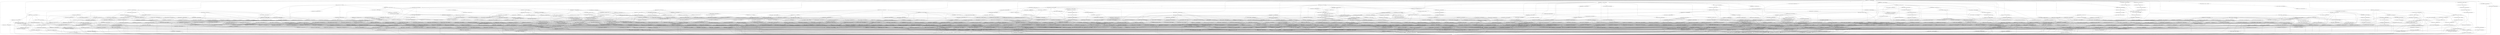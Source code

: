 digraph G {
"7186463347637751177 | 7607196580437320355 | 0 \n" -> "12372211343733204976 | 16465459129488585649 | 0 \n" [ label = "A" ] 
"12372211343733204976 | 16465459129488585649 | 0 \n" -> "12370493906570425350 | 3108356971422138106 | 0 \n" [ label = "m" ] 
"12370493906570425350 | 3108356971422138106 | 0 \n" -> "12373428777983482228 | 11176635013342045395 | 0 \n" [ label = "e" ] 
"12373428777983482228 | 11176635013342045395 | 0 \n" -> "12371926570221868995 | 15846808942920808419 | 0 \n" [ label = "r" ] 
"12371926570221868995 | 15846808942920808419 | 0 \n" -> "12372322944163592448 | 17717988976576168482 | 0 \n" [ label = "i" ] 
"12372322944163592448 | 17717988976576168482 | 0 \n" -> "12372469728965685817 | 620432457081882723 | 0 \n" [ label = "c" ] 
"12372469728965685817 | 620432457081882723 | 0 \n" -> "12372002711402121901 | 12638194899791477918 | 0 \n" [ label = "a" ] 
"12372002711402121901 | 12638194899791477918 | 0 \n" -> "42 | 42 | 1 \n" [ label = "n" ] 
"7186463347637751177 | 7607196580437320355 | 0 \n" -> "12372073355024230675 | 7598871711722916539 | 0 \n" [ label = "C" ] 
"12372073355024230675 | 7598871711722916539 | 0 \n" -> "12372002711401991613 | 1524197739089354722 | 0 \n" [ label = "o" ] 
"12372002711401991613 | 1524197739089354722 | 0 \n" -> "12370351519814710429 | 1078019654401094398 | 0 \n" [ label = "n" ] 
"12370351519814710429 | 1078019654401094398 | 0 \n" -> "12373428777983615172 | 5527724478914388267 | 0 \n" [ label = "g" ] 
"12373428777983615172 | 5527724478914388267 | 0 \n" -> "12370493906570291798 | 14051527815302044187 | 0 \n" [ label = "r" ] 
"12370493906570291798 | 14051527815302044187 | 0 \n" -> "12373497222582415036 | 637607928222760652 | 0 \n" [ label = "e" ] 
"12373497222582415036 | 637607928222760652 | 0 \n" -> "12373497222582282348 | 12638206994419388239 | 0 \n" [ label = "s" ] 
"12373497222582282348 | 12638206994419388239 | 0 \n" -> "42 | 42 | 1 \n" [ label = "s" ] 
"7186463347637751177 | 7607196580437320355 | 0 \n" -> "12370493906570290998 | 15743489388174080093 | 0 \n" [ label = "D" ] 
"12370493906570290998 | 15743489388174080093 | 0 \n" -> "12372211343733179744 | 4182300741496827058 | 0 \n" [ label = "e" ] 
"12372211343733179744 | 4182300741496827058 | 0 \n" -> "12372073355024104931 | 15114328849479901399 | 0 \n" [ label = "m" ] 
"12372073355024104931 | 15114328849479901399 | 0 \n" -> "12372322944163462384 | 1316836222051239586 | 0 \n" [ label = "o" ] 
"12372322944163462384 | 1316836222051239586 | 0 \n" -> "12373428777983614596 | 9941342246332190865 | 0 \n" [ label = "c" ] 
"12373428777983614596 | 9941342246332190865 | 0 \n" -> "12372469728965564265 | 620456646337703297 | 0 \n" [ label = "r" ] 
"12372469728965564265 | 620456646337703297 | 0 \n" -> "12371571153088451599 | 12638201496861247180 | 0 \n" [ label = "a" ] 
"12371571153088451599 | 12638201496861247180 | 0 \n" -> "42 | 42 | 1 \n" [ label = "t" ] 
"7186463347637751177 | 7607196580437320355 | 0 \n" -> "42 | 42 | 1 \n" [ label = "I" ] 
"7186463347637751177 | 7607196580437320355 | 0 \n" -> "12373428777983614052 | 11732716410044692901 | 0 \n" [ label = "M" ] 
"12373428777983614052 | 11732716410044692901 | 0 \n" -> "12373497222582282348 | 12638206994419388239 | 1 \n" [ label = "r" ] 
"12373497222582282348 | 12638206994419388239 | 1 \n" -> "42 | 42 | 1 \n" [ label = "s" ] 
"7186463347637751177 | 7607196580437320355 | 0 \n" -> "12375070073966328424 | 12638226785628696017 | 0 \n" [ label = "P" ] 
"12375070073966328424 | 12638226785628696017 | 0 \n" -> "42 | 42 | 1 \n" [ label = "M" ] 
"7186463347637751177 | 7607196580437320355 | 0 \n" -> "12370493906570293430 | 3430701864457681143 | 0 \n" [ label = "R" ] 
"12370493906570293430 | 3430701864457681143 | 0 \n" -> "12373566766692843140 | 433258860474614240 | 0 \n" [ label = "e" ] 
"12373566766692843140 | 433258860474614240 | 0 \n" -> "12371641796710112050 | 2815020182246914690 | 0 \n" [ label = "p" ] 
"12371641796710112050 | 2815020182246914690 | 0 \n" -> "12372254499564598576 | 9425626715998763765 | 0 \n" [ label = "u" ] 
"12372254499564598576 | 9425626715998763765 | 0 \n" -> "12372140700111198393 | 4876432658046639989 | 0 \n" [ label = "b" ] 
"12372140700111198393 | 4876432658046639989 | 0 \n" -> "12371926570221868995 | 15846808942920808419 | 0 \n" [ label = "l" ] 
"7186463347637751177 | 7607196580437320355 | 0 \n" -> "12375853201123521975 | 12638238880256606342 | 0 \n" [ label = "T" ] 
"12375853201123521975 | 12638238880256606342 | 0 \n" -> "42 | 42 | 1 \n" [ label = "V" ] 
"7186463347637751177 | 7607196580437320355 | 0 \n" -> "5548000365349265211 | 13262753023322689864 | 1 \n" [ label = "a" ] 
"5548000365349265211 | 13262753023322689864 | 1 \n" -> "9751060329815147024 | 6336779467569771261 | 0 \n" [ label = "b" ] 
"9751060329815147024 | 6336779467569771261 | 0 \n" -> "12372140700111071945 | 13793845808390711466 | 0 \n" [ label = "i" ] 
"12372140700111071945 | 13793845808390711466 | 0 \n" -> "12371926570221953843 | 3149124558017846308 | 0 \n" [ label = "l" ] 
"12371926570221953843 | 3149124558017846308 | 0 \n" -> "12371571153088365087 | 632833848734014619 | 0 \n" [ label = "i" ] 
"12371571153088365087 | 632833848734014619 | 0 \n" -> "12373048072082763671 | 12638213591489157565 | 0 \n" [ label = "t" ] 
"12373048072082763671 | 12638213591489157565 | 0 \n" -> "42 | 42 | 1 \n" [ label = "y" ] 
"9751060329815147024 | 6336779467569771261 | 0 \n" -> "12370493906570423526 | 12638182805163567657 | 0 \n" [ label = "l" ] 
"12370493906570423526 | 12638182805163567657 | 0 \n" -> "42 | 42 | 1 \n" [ label = "e" ] 
"9751060329815147024 | 6336779467569771261 | 0 \n" -> "7595021223795669397 | 3804396642614329603 | 0 \n" [ label = "o" ] 
"7595021223795669397 | 3804396642614329603 | 0 \n" -> "12371571153088451599 | 12638201496861247180 | 0 \n" [ label = "u" ] 
"7595021223795669397 | 3804396642614329603 | 0 \n" -> "12370493906570423526 | 12638182805163567657 | 0 \n" [ label = "v" ] 
"5548000365349265211 | 13262753023322689864 | 1 \n" -> "10384500900493437025 | 4155995437501374460 | 0 \n" [ label = "c" ] 
"10384500900493437025 | 4155995437501374460 | 0 \n" -> "7673743232683917738 | 10619925917938635314 | 0 \n" [ label = "c" ] 
"7673743232683917738 | 10619925917938635314 | 0 \n" -> "12373566766692842244 | 636507317083110670 | 0 \n" [ label = "e" ] 
"12373566766692842244 | 636507317083110670 | 0 \n" -> "12371571153088451599 | 12638201496861247180 | 0 \n" [ label = "p" ] 
"7673743232683917738 | 10619925917938635314 | 0 \n" -> "8059629826469004995 | 16957257908451285637 | 0 \n" [ label = "o" ] 
"8059629826469004995 | 16957257908451285637 | 0 \n" -> "12370423262948659443 | 14547074744138759458 | 0 \n" [ label = "r" ] 
"12370423262948659443 | 14547074744138759458 | 0 \n" -> "12371926570221954899 | 3143528043831387604 | 0 \n" [ label = "d" ] 
"12371926570221954899 | 3143528043831387604 | 0 \n" -> "12372002711402203517 | 626933869338169743 | 0 \n" [ label = "i" ] 
"12372002711402203517 | 626933869338169743 | 0 \n" -> "12370351519814832877 | 12638185004186824003 | 0 \n" [ label = "n" ] 
"12370351519814832877 | 12638185004186824003 | 0 \n" -> "42 | 42 | 1 \n" [ label = "g" ] 
"8059629826469004995 | 16957257908451285637 | 0 \n" -> "12372002711401990109 | 626915177640490216 | 0 \n" [ label = "u" ] 
"12372002711401990109 | 626915177640490216 | 0 \n" -> "12371571153088451599 | 12638201496861247180 | 0 \n" [ label = "n" ] 
"10384500900493437025 | 4155995437501374460 | 0 \n" -> "12372073355024102755 | 1873110527488129861 | 0 \n" [ label = "r" ] 
"12372073355024102755 | 1873110527488129861 | 0 \n" -> "12373497222582415036 | 637607928222760652 | 0 \n" [ label = "o" ] 
"10384500900493437025 | 4155995437501374460 | 0 \n" -> "7540752078610549241 | 17276800747043793677 | 1 \n" [ label = "t" ] 
"7540752078610549241 | 17276800747043793677 | 1 \n" -> "7533084496824736148 | 2597554508149385223 | 0 \n" [ label = "i" ] 
"7533084496824736148 | 2597554508149385223 | 0 \n" -> "12372002711402121901 | 12638194899791477918 | 0 \n" [ label = "o" ] 
"7533084496824736148 | 2597554508149385223 | 0 \n" -> "12371926570221953843 | 3149124558017846308 | 0 \n" [ label = "v" ] 
"7540752078610549241 | 17276800747043793677 | 1 \n" -> "12372469728966034889 | 9561819876233210336 | 0 \n" [ label = "u" ] 
"12372469728966034889 | 9561819876233210336 | 0 \n" -> "12372140700111545929 | 1322788465044156637 | 0 \n" [ label = "a" ] 
"12372140700111545929 | 1322788465044156637 | 0 \n" -> "12372140700111545609 | 625234024361333971 | 0 \n" [ label = "l" ] 
"12372140700111545609 | 625234024361333971 | 0 \n" -> "12373048072082763671 | 12638213591489157565 | 0 \n" [ label = "l" ] 
"5548000365349265211 | 13262753023322689864 | 1 \n" -> "843559137744067126 | 5947134584845903206 | 0 \n" [ label = "d" ] 
"843559137744067126 | 5947134584845903206 | 0 \n" -> "12373428777983615172 | 5527724478914388267 | 1 \n" [ label = "d" ] 
"12373428777983615172 | 5527724478914388267 | 1 \n" -> "12370493906570291798 | 14051527815302044187 | 0 \n" [ label = "r" ] 
"843559137744067126 | 5947134584845903206 | 0 \n" -> "12371926570221951123 | 3278382721036545125 | 0 \n" [ label = "m" ] 
"12371926570221951123 | 3278382721036545125 | 0 \n" -> "7537550369471805847 | 1627323771792134568 | 0 \n" [ label = "i" ] 
"7537550369471805847 | 1627323771792134568 | 0 \n" -> "12371926570221951443 | 10743706839059300353 | 0 \n" [ label = "n" ] 
"12371926570221951443 | 10743706839059300353 | 0 \n" -> "12373497222582725372 | 10949095055179336618 | 0 \n" [ label = "i" ] 
"12373497222582725372 | 10949095055179336618 | 0 \n" -> "12371571153088369887 | 5109507043556935505 | 0 \n" [ label = "s" ] 
"12371571153088369887 | 5109507043556935505 | 0 \n" -> "12373428777983658276 | 5653657727152645611 | 0 \n" [ label = "t" ] 
"12373428777983658276 | 5653657727152645611 | 0 \n" -> "12372469728966028201 | 8071898045040270203 | 0 \n" [ label = "r" ] 
"12372469728966028201 | 8071898045040270203 | 0 \n" -> "12371571153088363871 | 2183543161766342832 | 0 \n" [ label = "a" ] 
"12371571153088363871 | 2183543161766342832 | 0 \n" -> "12371926570221948691 | 3144364772180266970 | 0 \n" [ label = "t" ] 
"12371926570221948691 | 3144364772180266970 | 0 \n" -> "12372073355024231219 | 626097140989290393 | 0 \n" [ label = "i" ] 
"12372073355024231219 | 626097140989290393 | 0 \n" -> "12372002711402121901 | 12638194899791477918 | 0 \n" [ label = "o" ] 
"7537550369471805847 | 1627323771792134568 | 0 \n" -> "42 | 42 | 1 \n" [ label = "t" ] 
"843559137744067126 | 5947134584845903206 | 0 \n" -> "12372140700111067273 | 625248318012500794 | 0 \n" [ label = "u" ] 
"12372140700111067273 | 625248318012500794 | 0 \n" -> "12371571153088451599 | 12638201496861247180 | 0 \n" [ label = "l" ] 
"5548000365349265211 | 13262753023322689864 | 1 \n" -> "7652730259809057960 | 8120269764162694324 | 0 \n" [ label = "f" ] 
"7652730259809057960 | 8120269764162694324 | 0 \n" -> "12370493906570767158 | 14036049990114745584 | 0 \n" [ label = "f" ] 
"12370493906570767158 | 14036049990114745584 | 0 \n" -> "12372322944163461744 | 622132302058718431 | 0 \n" [ label = "e" ] 
"12372322944163461744 | 622132302058718431 | 0 \n" -> "12371571153088451599 | 12638201496861247180 | 0 \n" [ label = "c" ] 
"7652730259809057960 | 8120269764162694324 | 0 \n" -> "12370493906570766998 | 616496205453644179 | 0 \n" [ label = "t" ] 
"12370493906570766998 | 616496205453644179 | 0 \n" -> "12373428777983481076 | 12638208093931016498 | 0 \n" [ label = "e" ] 
"12373428777983481076 | 12638208093931016498 | 0 \n" -> "42 | 42 | 1 \n" [ label = "r" ] 
"5548000365349265211 | 13262753023322689864 | 1 \n" -> "12125356568948713204 | 8983736276584430218 | 0 \n" [ label = "g" ] 
"12125356568948713204 | 8983736276584430218 | 0 \n" -> "12371926570221952339 | 3250398080674749143 | 0 \n" [ label = "a" ] 
"12371926570221952339 | 3250398080674749143 | 0 \n" -> "12372002711402203165 | 9993049397331202920 | 0 \n" [ label = "i" ] 
"12372002711402203165 | 9993049397331202920 | 0 \n" -> "12373497222582414332 | 637613425780901711 | 1 \n" [ label = "n" ] 
"12373497222582414332 | 637613425780901711 | 1 \n" -> "12371571153088451599 | 12638201496861247180 | 0 \n" [ label = "s" ] 
"12125356568948713204 | 8983736276584430218 | 0 \n" -> "12372002711402205981 | 8972973821846414208 | 1 \n" [ label = "e" ] 
"12372002711402205981 | 8972973821846414208 | 1 \n" -> "7548410864285580007 | 15185146374241696365 | 0 \n" [ label = "n" ] 
"7548410864285580007 | 15185146374241696365 | 0 \n" -> "12373048072082763671 | 12638213591489157565 | 0 \n" [ label = "c" ] 
"7548410864285580007 | 15185146374241696365 | 0 \n" -> "42 | 42 | 1 \n" [ label = "t" ] 
"12125356568948713204 | 8983736276584430218 | 0 \n" -> "42 | 42 | 1 \n" [ label = "o" ] 
"12125356568948713204 | 8983736276584430218 | 0 \n" -> "12370493906570767510 | 8754530610246256598 | 0 \n" [ label = "r" ] 
"12370493906570767510 | 8754530610246256598 | 0 \n" -> "12370493906570768950 | 6463258505133102782 | 0 \n" [ label = "e" ] 
"12370493906570768950 | 6463258505133102782 | 0 \n" -> "12372211343733392800 | 4827580226836460730 | 1 \n" [ label = "e" ] 
"12372211343733392800 | 4827580226836460730 | 1 \n" -> "12370493906570768630 | 14046748238255157079 | 0 \n" [ label = "m" ] 
"12370493906570768630 | 14046748238255157079 | 0 \n" -> "12372002711401990109 | 626915177640490216 | 0 \n" [ label = "e" ] 
"5548000365349265211 | 13262753023322689864 | 1 \n" -> "12370493906570771030 | 14034365538300704722 | 0 \n" [ label = "h" ] 
"12370493906570771030 | 14034365538300704722 | 0 \n" -> "12372469728966039433 | 620439054151651921 | 0 \n" [ label = "e" ] 
"12372469728966039433 | 620439054151651921 | 0 \n" -> "12370423262948581731 | 12638183904675195804 | 0 \n" [ label = "a" ] 
"12370423262948581731 | 12638183904675195804 | 0 \n" -> "42 | 42 | 1 \n" [ label = "d" ] 
"5548000365349265211 | 13262753023322689864 | 1 \n" -> "12373428777983481076 | 12638208093931016498 | 0 \n" [ label = "i" ] 
"5548000365349265211 | 13262753023322689864 | 1 \n" -> "1564420005266983696 | 17259171053494534363 | 0 \n" [ label = "l" ] 
"1564420005266983696 | 17259171053494534363 | 0 \n" -> "12372073355024258291 | 626089444407892964 | 1 \n" [ label = "l" ] 
"12372073355024258291 | 626089444407892964 | 1 \n" -> "12371499409954767441 | 12638202596372875443 | 0 \n" [ label = "o" ] 
"12371499409954767441 | 12638202596372875443 | 0 \n" -> "42 | 42 | 1 \n" [ label = "w" ] 
"1564420005266983696 | 17259171053494534363 | 0 \n" -> "12372073355024254259 | 1873109427976501654 | 0 \n" [ label = "m" ] 
"12372073355024254259 | 1873109427976501654 | 0 \n" -> "12373497222582414332 | 637613425780901711 | 0 \n" [ label = "o" ] 
"12373497222582414332 | 637613425780901711 | 0 \n" -> "12371571153088451599 | 12638201496861247180 | 0 \n" [ label = "s" ] 
"1564420005266983696 | 17259171053494534363 | 0 \n" -> "12372002711402408877 | 4539815165807788533 | 0 \n" [ label = "o" ] 
"12372002711402408877 | 4539815165807788533 | 0 \n" -> "7665375949281640464 | 1968420364180204928 | 0 \n" [ label = "n" ] 
"7665375949281640464 | 1968420364180204928 | 0 \n" -> "42 | 42 | 1 \n" [ label = "e" ] 
"1564420005266983696 | 17259171053494534363 | 0 \n" -> "12370493906570711110 | 2405948460847695821 | 0 \n" [ label = "r" ] 
"12370493906570711110 | 2405948460847695821 | 0 \n" -> "12372469728965984025 | 16648585275574336668 | 0 \n" [ label = "e" ] 
"12372469728965984025 | 16648585275574336668 | 0 \n" -> "12370423262948659219 | 617352725011831403 | 0 \n" [ label = "a" ] 
"12370423262948659219 | 617352725011831403 | 0 \n" -> "12373048072082763671 | 12638213591489157565 | 0 \n" [ label = "d" ] 
"1564420005266983696 | 17259171053494534363 | 0 \n" -> "12372073355024231379 | 12638193800279849771 | 0 \n" [ label = "s" ] 
"12372073355024231379 | 12638193800279849771 | 0 \n" -> "42 | 42 | 1 \n" [ label = "o" ] 
"1564420005266983696 | 17259171053494534363 | 0 \n" -> "12371858125623302326 | 5546761816468827697 | 0 \n" [ label = "t" ] 
"12371858125623302326 | 5546761816468827697 | 0 \n" -> "12372073355024260083 | 15836337120731624171 | 0 \n" [ label = "h" ] 
"12372073355024260083 | 15836337120731624171 | 0 \n" -> "12371641796710743234 | 5518788719969972736 | 0 \n" [ label = "o" ] 
"12371641796710743234 | 5518788719969972736 | 0 \n" -> "12370351519815122573 | 618468729314276327 | 0 \n" [ label = "u" ] 
"12370351519815122573 | 618468729314276327 | 0 \n" -> "12371858125623011254 | 12638197098814734384 | 0 \n" [ label = "g" ] 
"12371858125623011254 | 12638197098814734384 | 0 \n" -> "42 | 42 | 1 \n" [ label = "h" ] 
"1564420005266983696 | 17259171053494534363 | 0 \n" -> "12372469728965970713 | 16660989965761353245 | 0 \n" [ label = "w" ] 
"12372469728965970713 | 16660989965761353245 | 0 \n" -> "12373048072082368839 | 643246223851091362 | 0 \n" [ label = "a" ] 
"12373048072082368839 | 643246223851091362 | 0 \n" -> "12373497222582282348 | 12638206994419388239 | 0 \n" [ label = "y" ] 
"5548000365349265211 | 13262753023322689864 | 1 \n" -> "12372073355024257267 | 9122859299341549282 | 0 \n" [ label = "m" ] 
"12372073355024257267 | 9122859299341549282 | 0 \n" -> "7537622662361514320 | 8295041693039283241 | 0 \n" [ label = "o" ] 
"7537622662361514320 | 8295041693039283241 | 0 \n" -> "12370351519814832877 | 12638185004186824003 | 0 \n" [ label = "n" ] 
"7537622662361514320 | 8295041693039283241 | 0 \n" -> "12372002711401990109 | 626915177640490216 | 0 \n" [ label = "u" ] 
"5548000365349265211 | 13262753023322689864 | 1 \n" -> "56775651395762506 | 8087308272373617086 | 0 \n" [ label = "n" ] 
"56775651395762506 | 8087308272373617086 | 0 \n" -> "12372140700111486201 | 10190527952526501452 | 0 \n" [ label = "a" ] 
"12372140700111486201 | 10190527952526501452 | 0 \n" -> "12373048072083001655 | 2729403792901607954 | 0 \n" [ label = "l" ] 
"12373048072083001655 | 2729403792901607954 | 0 \n" -> "12373497222582521612 | 9387898670376294275 | 0 \n" [ label = "y" ] 
"12373497222582521612 | 9387898670376294275 | 0 \n" -> "12371926570221743091 | 628046575105730098 | 0 \n" [ label = "s" ] 
"12371926570221743091 | 628046575105730098 | 0 \n" -> "12373497222582282348 | 12638206994419388239 | 0 \n" [ label = "i" ] 
"56775651395762506 | 8087308272373617086 | 0 \n" -> "42 | 42 | 1 \n" [ label = "d" ] 
"56775651395762506 | 8087308272373617086 | 0 \n" -> "12372211343733600208 | 580794038050145810 | 0 \n" [ label = "i" ] 
"12372211343733600208 | 580794038050145810 | 0 \n" -> "12372469728965983705 | 620430258058626249 | 0 \n" [ label = "m" ] 
"12372469728965983705 | 620430258058626249 | 0 \n" -> "12372140700111199033 | 12638192700768221540 | 0 \n" [ label = "a" ] 
"12372140700111199033 | 12638192700768221540 | 0 \n" -> "42 | 42 | 1 \n" [ label = "l" ] 
"56775651395762506 | 8087308272373617086 | 0 \n" -> "12371571153088688143 | 2700404886347221799 | 0 \n" [ label = "o" ] 
"12371571153088688143 | 2700404886347221799 | 0 \n" -> "12371858125623358214 | 3695795142345287717 | 0 \n" [ label = "t" ] 
"12371858125623358214 | 3695795142345287717 | 0 \n" -> "12370493906570766998 | 616496205453644179 | 0 \n" [ label = "h" ] 
"56775651395762506 | 8087308272373617086 | 0 \n" -> "12371499409954944929 | 6818714929385291342 | 0 \n" [ label = "s" ] 
"12371499409954944929 | 6818714929385291342 | 0 \n" -> "12370493906570766998 | 616496205453644179 | 0 \n" [ label = "w" ] 
"56775651395762506 | 8087308272373617086 | 0 \n" -> "7533224684567771556 | 10181701356190901478 | 1 \n" [ label = "y" ] 
"7533224684567771556 | 10181701356190901478 | 1 \n" -> "12372002711402201789 | 626931670314913301 | 0 \n" [ label = "o" ] 
"12372002711402201789 | 626931670314913301 | 0 \n" -> "12370493906570423526 | 12638182805163567657 | 0 \n" [ label = "n" ] 
"7533224684567771556 | 10181701356190901478 | 1 \n" -> "12371858125623359046 | 8305218036929216558 | 0 \n" [ label = "t" ] 
"12371858125623359046 | 8305218036929216558 | 0 \n" -> "12371926570221954899 | 3143528043831387604 | 0 \n" [ label = "h" ] 
"5548000365349265211 | 13262753023322689864 | 1 \n" -> "12373566766692955028 | 12891166844312025815 | 0 \n" [ label = "p" ] 
"12373566766692955028 | 12891166844312025815 | 0 \n" -> "1122314558606250855 | 15134306838290732341 | 0 \n" [ label = "p" ] 
"1122314558606250855 | 15134306838290732341 | 0 \n" -> "12372469728966039817 | 620463243407472631 | 0 \n" [ label = "e" ] 
"12372469728966039817 | 620463243407472631 | 0 \n" -> "12373428777983481076 | 12638208093931016498 | 0 \n" [ label = "a" ] 
"1122314558606250855 | 15134306838290732341 | 0 \n" -> "12373048072082763671 | 12638213591489157565 | 0 \n" [ label = "l" ] 
"1122314558606250855 | 15134306838290732341 | 0 \n" -> "12372073355024258739 | 9869124790715882787 | 0 \n" [ label = "r" ] 
"12372073355024258739 | 9869124790715882787 | 0 \n" -> "12372469728965982169 | 16655368162807445816 | 0 \n" [ label = "o" ] 
"12372469728965982169 | 16655368162807445816 | 0 \n" -> "12372322944163867744 | 622154292291282651 | 0 \n" [ label = "a" ] 
"12372322944163867744 | 622154292291282651 | 0 \n" -> "12371858125623011254 | 12638197098814734384 | 0 \n" [ label = "c" ] 
"5548000365349265211 | 13262753023322689864 | 1 \n" -> "11337266102699384830 | 9578531459305878987 | 0 \n" [ label = "r" ] 
"11337266102699384830 | 9578531459305878987 | 0 \n" -> "12372469728965685657 | 12638187203210080485 | 0 \n" [ label = "e" ] 
"12372469728965685657 | 12638187203210080485 | 0 \n" -> "42 | 42 | 1 \n" [ label = "a" ] 
"11337266102699384830 | 9578531459305878987 | 0 \n" -> "12371641796710427922 | 631716744919941464 | 0 \n" [ label = "g" ] 
"12371641796710427922 | 631716744919941464 | 0 \n" -> "12370493906570423526 | 12638182805163567657 | 0 \n" [ label = "u" ] 
"11337266102699384830 | 9578531459305878987 | 0 \n" -> "42 | 42 | 1 \n" [ label = "m" ] 
"11337266102699384830 | 9578531459305878987 | 0 \n" -> "12371641796710748258 | 5525269241505323799 | 0 \n" [ label = "o" ] 
"12371641796710748258 | 5525269241505323799 | 0 \n" -> "12372002711402203325 | 626932769826541528 | 0 \n" [ label = "u" ] 
"12372002711402203325 | 626932769826541528 | 0 \n" -> "12370423262948581731 | 12638183904675195804 | 0 \n" [ label = "n" ] 
"11337266102699384830 | 9578531459305878987 | 0 \n" -> "12371926570222160643 | 3151112475041273286 | 0 \n" [ label = "r" ] 
"12371926570222160643 | 3151112475041273286 | 0 \n" -> "12371428766332890607 | 634795377478364653 | 0 \n" [ label = "i" ] 
"12371428766332890607 | 634795377478364653 | 0 \n" -> "12370493906570423526 | 12638182805163567657 | 0 \n" [ label = "v" ] 
"11337266102699384830 | 9578531459305878987 | 0 \n" -> "12371926570222158627 | 13413086709284049642 | 1 \n" [ label = "t" ] 
"12371926570222158627 | 13413086709284049642 | 1 \n" -> "7551286911823695580 | 4497359762087997323 | 0 \n" [ label = "i" ] 
"7551286911823695580 | 4497359762087997323 | 0 \n" -> "12372140700111545129 | 625229626314821127 | 0 \n" [ label = "c" ] 
"12372140700111545129 | 625229626314821127 | 0 \n" -> "12370493906570423526 | 12638182805163567657 | 0 \n" [ label = "l" ] 
"7551286911823695580 | 4497359762087997323 | 0 \n" -> "12371571153088451599 | 12638201496861247180 | 0 \n" [ label = "s" ] 
"5548000365349265211 | 13262753023322689864 | 1 \n" -> "7587592236017848205 | 1496629643468881326 | 1 \n" [ label = "s" ] 
"7587592236017848205 | 1496629643468881326 | 1 \n" -> "42 | 42 | 1 \n" [ label = "k" ] 
"7587592236017848205 | 1496629643468881326 | 1 \n" -> "12371641796710802498 | 5524373139528521123 | 0 \n" [ label = "s" ] 
"12371641796710802498 | 5524373139528521123 | 0 \n" -> "12372211343733396000 | 624134512733312192 | 0 \n" [ label = "u" ] 
"12372211343733396000 | 624134512733312192 | 0 \n" -> "12370493906570423526 | 12638182805163567657 | 0 \n" [ label = "m" ] 
"5548000365349265211 | 13262753023322689864 | 1 \n" -> "12371571153088745999 | 7401333878915896590 | 1 \n" [ label = "t" ] 
"12371571153088745999 | 7401333878915896590 | 1 \n" -> "13611787671445581836 | 2649145507491483957 | 0 \n" [ label = "t" ] 
"13611787671445581836 | 2649145507491483957 | 0 \n" -> "12372322944163824192 | 622153192779654420 | 0 \n" [ label = "a" ] 
"12372322944163824192 | 622153192779654420 | 0 \n" -> "12371784183466015838 | 12638198198326362599 | 0 \n" [ label = "c" ] 
"12371784183466015838 | 12638198198326362599 | 0 \n" -> "42 | 42 | 1 \n" [ label = "k" ] 
"13611787671445581836 | 2649145507491483957 | 0 \n" -> "12372002711402198173 | 13424532994998497524 | 0 \n" [ label = "e" ] 
"12372002711402198173 | 13424532994998497524 | 0 \n" -> "12371571153088363871 | 2183543161766342832 | 0 \n" [ label = "n" ] 
"13611787671445581836 | 2649145507491483957 | 0 \n" -> "12373428777984045332 | 12286432351342369048 | 0 \n" [ label = "o" ] 
"12373428777984045332 | 12286432351342369048 | 0 \n" -> "12372002711402350349 | 2393890911511196008 | 0 \n" [ label = "r" ] 
"12372002711402350349 | 2393890911511196008 | 0 \n" -> "12370493906570780406 | 616503902035041716 | 0 \n" [ label = "n" ] 
"12370493906570780406 | 616503902035041716 | 0 \n" -> "12373048072082763671 | 12638213591489157565 | 0 \n" [ label = "e" ] 
"5548000365349265211 | 13262753023322689864 | 1 \n" -> "7668776669915253600 | 9393305349048768454 | 0 \n" [ label = "u" ] 
"7668776669915253600 | 9393305349048768454 | 0 \n" -> "12371926570222102051 | 675611699994072164 | 0 \n" [ label = "d" ] 
"12371926570222102051 | 675611699994072164 | 0 \n" -> "12370493906570915718 | 10454176764643687815 | 0 \n" [ label = "i" ] 
"12370493906570915718 | 10454176764643687815 | 0 \n" -> "12372002711402353357 | 2392210857743667974 | 0 \n" [ label = "e" ] 
"12372002711402353357 | 2392210857743667974 | 0 \n" -> "12372322944163663824 | 622150993756398066 | 0 \n" [ label = "n" ] 
"12372322944163663824 | 622150993756398066 | 0 \n" -> "12370493906570423526 | 12638182805163567657 | 0 \n" [ label = "c" ] 
"7668776669915253600 | 9393305349048768454 | 0 \n" -> "12371858125623244438 | 6855023416882185366 | 0 \n" [ label = "t" ] 
"12371858125623244438 | 6855023416882185366 | 0 \n" -> "12372073355024460371 | 206447060670969569 | 0 \n" [ label = "h" ] 
"12372073355024460371 | 206447060670969569 | 0 \n" -> "12373428777984039412 | 1854060767154307602 | 0 \n" [ label = "o" ] 
"12373428777984039412 | 1854060767154307602 | 0 \n" -> "12371926570221953843 | 3149124558017846308 | 1 \n" [ label = "r" ] 
"12371926570221953843 | 3149124558017846308 | 1 \n" -> "12371571153088365087 | 632833848734014619 | 0 \n" [ label = "i" ] 
"5548000365349265211 | 13262753023322689864 | 1 \n" -> "7504853024004589012 | 11362511857161166711 | 0 \n" [ label = "v" ] 
"7504853024004589012 | 11362511857161166711 | 0 \n" -> "12371926570222096067 | 13046447305599408217 | 0 \n" [ label = "a" ] 
"12371926570222096067 | 13046447305599408217 | 0 \n" -> "12372140700111691353 | 4183843972996103504 | 0 \n" [ label = "i" ] 
"12372140700111691353 | 4183843972996103504 | 0 \n" -> "12372469728965926041 | 18162364756566371890 | 0 \n" [ label = "l" ] 
"12372469728965926041 | 18162364756566371890 | 0 \n" -> "12372254499565018560 | 20867741535641735 | 0 \n" [ label = "a" ] 
"12372254499565018560 | 20867741535641735 | 0 \n" -> "12372140700111545129 | 625229626314821127 | 0 \n" [ label = "b" ] 
"7504853024004589012 | 11362511857161166711 | 0 \n" -> "12371926570221950867 | 628021286338281257 | 0 \n" [ label = "o" ] 
"12371926570221950867 | 628021286338281257 | 0 \n" -> "12370423262948581731 | 12638183904675195804 | 0 \n" [ label = "i" ] 
"5548000365349265211 | 13262753023322689864 | 1 \n" -> "12372469728966040809 | 620453347802818744 | 0 \n" [ label = "w" ] 
"12372469728966040809 | 620453347802818744 | 0 \n" -> "12373048072082763671 | 12638213591489157565 | 0 \n" [ label = "a" ] 
"7186463347637751177 | 7607196580437320355 | 0 \n" -> "17800830810132936904 | 1043323226816497072 | 0 \n" [ label = "b" ] 
"17800830810132936904 | 1043323226816497072 | 0 \n" -> "8551474678248141183 | 13305750829332815093 | 0 \n" [ label = "a" ] 
"8551474678248141183 | 13305750829332815093 | 0 \n" -> "12373048072082763671 | 12638213591489157565 | 0 \n" [ label = "b" ] 
"8551474678248141183 | 13305750829332815093 | 0 \n" -> "12371784183466015838 | 12638198198326362599 | 0 \n" [ label = "c" ] 
"8551474678248141183 | 13305750829332815093 | 0 \n" -> "42 | 42 | 1 \n" [ label = "d" ] 
"8551474678248141183 | 13305750829332815093 | 0 \n" -> "12372140700111199033 | 12638192700768221540 | 0 \n" [ label = "l" ] 
"8551474678248141183 | 13305750829332815093 | 0 \n" -> "12370493906570423526 | 12638182805163567657 | 0 \n" [ label = "s" ] 
"17800830810132936904 | 1043323226816497072 | 0 \n" -> "15303610677680415994 | 6784699799345569312 | 1 \n" [ label = "e" ] 
"15303610677680415994 | 6784699799345569312 | 1 \n" -> "7599275165583006414 | 5197741931547239826 | 0 \n" [ label = "a" ] 
"7599275165583006414 | 5197741931547239826 | 0 \n" -> "42 | 42 | 1 \n" [ label = "t" ] 
"7599275165583006414 | 5197741931547239826 | 0 \n" -> "12371571153088748303 | 6106688048552641374 | 0 \n" [ label = "u" ] 
"12371571153088748303 | 6106688048552641374 | 0 \n" -> "12371926570222094051 | 12739381274719270088 | 0 \n" [ label = "t" ] 
"12371926570222094051 | 12739381274719270088 | 0 \n" -> "12370280876192950579 | 15893328539323493905 | 0 \n" [ label = "i" ] 
"12370280876192950579 | 15893328539323493905 | 0 \n" -> "12371641796710741954 | 631724441501339005 | 0 \n" [ label = "f" ] 
"12371641796710741954 | 631724441501339005 | 0 \n" -> "12372140700111199033 | 12638192700768221540 | 0 \n" [ label = "u" ] 
"15303610677680415994 | 6784699799345569312 | 1 \n" -> "7504853023960682212 | 13903077345920530581 | 0 \n" [ label = "c" ] 
"7504853023960682212 | 13903077345920530581 | 0 \n" -> "12371641796710806146 | 5499651720084744797 | 0 \n" [ label = "a" ] 
"12371641796710806146 | 5499651720084744797 | 0 \n" -> "12373497222582730844 | 637596933106478530 | 0 \n" [ label = "u" ] 
"12373497222582730844 | 637596933106478530 | 0 \n" -> "12370493906570423526 | 12638182805163567657 | 0 \n" [ label = "s" ] 
"7504853023960682212 | 13903077345920530581 | 0 \n" -> "12372211343733396000 | 624134512733312192 | 0 \n" [ label = "o" ] 
"15303610677680415994 | 6784699799345569312 | 1 \n" -> "42 | 42 | 1 \n" [ label = "d" ] 
"15303610677680415994 | 6784699799345569312 | 1 \n" -> "12372073355024462867 | 1872241913302032412 | 0 \n" [ label = "f" ] 
"12372073355024462867 | 1872241913302032412 | 0 \n" -> "12373428777983667460 | 638472144362345337 | 0 \n" [ label = "o" ] 
"12373428777983667460 | 638472144362345337 | 0 \n" -> "12370493906570423526 | 12638182805163567657 | 0 \n" [ label = "r" ] 
"15303610677680415994 | 6784699799345569312 | 1 \n" -> "12371926570221868291 | 628032281454563371 | 0 \n" [ label = "g" ] 
"12371926570221868291 | 628032281454563371 | 0 \n" -> "12372002711402121901 | 12638194899791477918 | 0 \n" [ label = "i" ] 
"15303610677680415994 | 6784699799345569312 | 1 \n" -> "7504999808756488292 | 7425797649192380415 | 0 \n" [ label = "h" ] 
"7504999808756488292 | 7425797649192380415 | 0 \n" -> "12371428766332741855 | 18332176067597228458 | 0 \n" [ label = "a" ] 
"12371428766332741855 | 18332176067597228458 | 0 \n" -> "12371926570222103011 | 3144333985854677110 | 0 \n" [ label = "v" ] 
"12371926570222103011 | 3144333985854677110 | 0 \n" -> "12372073355024315939 | 626092742942777549 | 0 \n" [ label = "i" ] 
"12372073355024315939 | 626092742942777549 | 0 \n" -> "12373428777983481076 | 12638208093931016498 | 0 \n" [ label = "o" ] 
"7504999808756488292 | 7425797649192380415 | 0 \n" -> "12372002711402203325 | 626932769826541528 | 0 \n" [ label = "i" ] 
"15303610677680415994 | 6784699799345569312 | 1 \n" -> "12371926570222100099 | 11966734662560048219 | 0 \n" [ label = "l" ] 
"12371926570222100099 | 11966734662560048219 | 0 \n" -> "12370493906570723206 | 14054313977767363234 | 0 \n" [ label = "i" ] 
"12370493906570723206 | 14054313977767363234 | 0 \n" -> "12371428766332890607 | 634795377478364653 | 0 \n" [ label = "e" ] 
"15303610677680415994 | 6784699799345569312 | 1 \n" -> "12370493906570916678 | 5531659907911159608 | 0 \n" [ label = "n" ] 
"12370493906570916678 | 5531659907911159608 | 0 \n" -> "12370280876192950899 | 15897277985091270917 | 0 \n" [ label = "e" ] 
"12370280876192950899 | 15897277985091270917 | 0 \n" -> "12371926570221737779 | 628038878524332569 | 0 \n" [ label = "f" ] 
"12371926570221737779 | 628038878524332569 | 0 \n" -> "12371571153088451599 | 12638201496861247180 | 0 \n" [ label = "i" ] 
"15303610677680415994 | 6784699799345569312 | 1 \n" -> "12371571153088451599 | 12638201496861247180 | 0 \n" [ label = "s" ] 
"15303610677680415994 | 6784699799345569312 | 1 \n" -> "7599418651811914527 | 6522084088092015288 | 0 \n" [ label = "t" ] 
"7599418651811914527 | 6522084088092015288 | 0 \n" -> "12370493906570766998 | 616496205453644179 | 0 \n" [ label = "t" ] 
"7599418651811914527 | 6522084088092015288 | 0 \n" -> "12370493906570866214 | 14038031310068403372 | 0 \n" [ label = "w" ] 
"12370493906570866214 | 14038031310068403372 | 0 \n" -> "12370493906570423686 | 616491807407131335 | 0 \n" [ label = "e" ] 
"12370493906570423686 | 616491807407131335 | 0 \n" -> "12372002711402121901 | 12638194899791477918 | 0 \n" [ label = "e" ] 
"15303610677680415994 | 6784699799345569312 | 1 \n" -> "12372073355024256947 | 1875935172860436245 | 0 \n" [ label = "y" ] 
"12372073355024256947 | 1875935172860436245 | 0 \n" -> "12372002711402203325 | 626932769826541528 | 0 \n" [ label = "o" ] 
"17800830810132936904 | 1043323226816497072 | 0 \n" -> "2868937535421755012 | 4563754610598240769 | 0 \n" [ label = "i" ] 
"2868937535421755012 | 4563754610598240769 | 0 \n" -> "42 | 42 | 1 \n" [ label = "g" ] 
"2868937535421755012 | 4563754610598240769 | 0 \n" -> "12372140700111651353 | 7745114969318684789 | 0 \n" [ label = "l" ] 
"12372140700111651353 | 7745114969318684789 | 0 \n" -> "12371926570221948691 | 3144364772180266970 | 1 \n" [ label = "l" ] 
"12371926570221948691 | 3144364772180266970 | 1 \n" -> "12372073355024231219 | 626097140989290393 | 0 \n" [ label = "i" ] 
"17800830810132936904 | 1043323226816497072 | 0 \n" -> "12053330956693300415 | 13459852083076125059 | 0 \n" [ label = "l" ] 
"12053330956693300415 | 13459852083076125059 | 0 \n" -> "12372322944163824192 | 622153192779654420 | 0 \n" [ label = "a" ] 
"12053330956693300415 | 13459852083076125059 | 0 \n" -> "12372073355024317603 | 626108136105572507 | 0 \n" [ label = "o" ] 
"12372073355024317603 | 626108136105572507 | 0 \n" -> "12370423262948581731 | 12638183904675195804 | 0 \n" [ label = "o" ] 
"12053330956693300415 | 13459852083076125059 | 0 \n" -> "12370493906570423526 | 12638182805163567657 | 0 \n" [ label = "u" ] 
"17800830810132936904 | 1043323226816497072 | 0 \n" -> "18061700055169305650 | 12302070102609817915 | 0 \n" [ label = "o" ] 
"18061700055169305650 | 12302070102609817915 | 0 \n" -> "12373428777983662852 | 638473243873973548 | 0 \n" [ label = "a" ] 
"12373428777983662852 | 638473243873973548 | 0 \n" -> "12370423262948581731 | 12638183904675195804 | 0 \n" [ label = "r" ] 
"18061700055169305650 | 12302070102609817915 | 0 \n" -> "12373048072082763671 | 12638213591489157565 | 0 \n" [ label = "d" ] 
"18061700055169305650 | 12302070102609817915 | 0 \n" -> "12371784183466015838 | 12638198198326362599 | 0 \n" [ label = "o" ] 
"18061700055169305650 | 12302070102609817915 | 0 \n" -> "12372002711402121901 | 12638194899791477918 | 0 \n" [ label = "r" ] 
"18061700055169305650 | 12302070102609817915 | 0 \n" -> "12371858125623011254 | 12638197098814734384 | 0 \n" [ label = "t" ] 
"18061700055169305650 | 12302070102609817915 | 0 \n" -> "42 | 42 | 1 \n" [ label = "x" ] 
"17800830810132936904 | 1043323226816497072 | 0 \n" -> "1145413577615817508 | 17095341895552302502 | 0 \n" [ label = "r" ] 
"1145413577615817508 | 17095341895552302502 | 0 \n" -> "12372469728965926937 | 620437954640023778 | 0 \n" [ label = "e" ] 
"12372469728965926937 | 620437954640023778 | 0 \n" -> "12371784183466015838 | 12638198198326362599 | 0 \n" [ label = "a" ] 
"1145413577615817508 | 17095341895552302502 | 0 \n" -> "12372002711402203517 | 626933869338169743 | 0 \n" [ label = "i" ] 
"1145413577615817508 | 17095341895552302502 | 0 \n" -> "12371571153088688143 | 2700404886347221799 | 0 \n" [ label = "o" ] 
"17800830810132936904 | 1043323226816497072 | 0 \n" -> "15700045189462400076 | 5903770242148809341 | 0 \n" [ label = "u" ] 
"15700045189462400076 | 5903770242148809341 | 0 \n" -> "12370351519815023309 | 15339932242367610384 | 0 \n" [ label = "d" ] 
"12370351519815023309 | 15339932242367610384 | 0 \n" -> "12370493906570294134 | 616498404476900661 | 0 \n" [ label = "g" ] 
"12370493906570294134 | 616498404476900661 | 0 \n" -> "12371571153088451599 | 12638201496861247180 | 0 \n" [ label = "e" ] 
"15700045189462400076 | 5903770242148809341 | 0 \n" -> "12372140700111640953 | 4888006647310020100 | 0 \n" [ label = "i" ] 
"12372140700111640953 | 4888006647310020100 | 0 \n" -> "12370423262948762307 | 7049039729708425209 | 0 \n" [ label = "l" ] 
"12370423262948762307 | 7049039729708425209 | 0 \n" -> "12371926570221954899 | 3143528043831387604 | 1 \n" [ label = "d" ] 
"12371926570221954899 | 3143528043831387604 | 1 \n" -> "12372002711402203517 | 626933869338169743 | 0 \n" [ label = "i" ] 
"15700045189462400076 | 5903770242148809341 | 0 \n" -> "12371926570222320227 | 10263625005309600008 | 0 \n" [ label = "s" ] 
"12371926570222320227 | 10263625005309600008 | 0 \n" -> "12372002711401991805 | 16525523130727046311 | 0 \n" [ label = "i" ] 
"12372002711401991805 | 16525523130727046311 | 0 \n" -> "12370493906570291798 | 14051527815302044187 | 0 \n" [ label = "n" ] 
"15700045189462400076 | 5903770242148809341 | 0 \n" -> "42 | 42 | 1 \n" [ label = "t" ] 
"17800830810132936904 | 1043323226816497072 | 0 \n" -> "42 | 42 | 1 \n" [ label = "y" ] 
"7186463347637751177 | 7607196580437320355 | 0 \n" -> "9598230865276371254 | 5177921059014219611 | 0 \n" [ label = "c" ] 
"9598230865276371254 | 5177921059014219611 | 0 \n" -> "6189555693851592599 | 14517775952866261464 | 0 \n" [ label = "a" ] 
"6189555693851592599 | 14517775952866261464 | 0 \n" -> "12372140700111199033 | 12638192700768221540 | 0 \n" [ label = "l" ] 
"6189555693851592599 | 14517775952866261464 | 0 \n" -> "7672812221192568827 | 9688571044725793955 | 0 \n" [ label = "m" ] 
"7672812221192568827 | 9688571044725793955 | 0 \n" -> "12373428777983720212 | 638476542408858165 | 0 \n" [ label = "e" ] 
"12373428777983720212 | 638476542408858165 | 0 \n" -> "12372469728965685657 | 12638187203210080485 | 0 \n" [ label = "r" ] 
"7672812221192568827 | 9688571044725793955 | 0 \n" -> "12372469728966135225 | 12725521649067051487 | 0 \n" [ label = "p" ] 
"12372469728966135225 | 12725521649067051487 | 0 \n" -> "12371926570222320387 | 3136764947807586322 | 0 \n" [ label = "a" ] 
"12371926570222320387 | 3136764947807586322 | 0 \n" -> "12370351519814832717 | 618462132244507057 | 0 \n" [ label = "i" ] 
"12370351519814832717 | 618462132244507057 | 0 \n" -> "12372002711402121901 | 12638194899791477918 | 0 \n" [ label = "g" ] 
"6189555693851592599 | 14517775952866261464 | 0 \n" -> "7556657201493962003 | 1197016847920571721 | 1 \n" [ label = "n" ] 
"7556657201493962003 | 1197016847920571721 | 1 \n" -> "12370493906570766998 | 616496205453644179 | 0 \n" [ label = "c" ] 
"7556657201493962003 | 1197016847920571721 | 1 \n" -> "12371926570222316707 | 5144142372740304841 | 0 \n" [ label = "d" ] 
"12371926570222316707 | 5144142372740304841 | 0 \n" -> "12370423262948756675 | 9609363736219010902 | 0 \n" [ label = "i" ] 
"12370423262948756675 | 9609363736219010902 | 0 \n" -> "12372469728966137145 | 16663780526273185136 | 0 \n" [ label = "d" ] 
"12372469728966137145 | 16663780526273185136 | 0 \n" -> "12371571153088371711 | 632811858501450399 | 0 \n" [ label = "a" ] 
"12371571153088371711 | 632811858501450399 | 0 \n" -> "12370493906570423526 | 12638182805163567657 | 0 \n" [ label = "t" ] 
"6189555693851592599 | 14517775952866261464 | 0 \n" -> "12371926570222314691 | 2896836857994296554 | 0 \n" [ label = "p" ] 
"12371926570222314691 | 2896836857994296554 | 0 \n" -> "12371571153088688463 | 6257668230521829547 | 0 \n" [ label = "i" ] 
"12371571153088688463 | 6257668230521829547 | 0 \n" -> "12372469728965983705 | 620430258058626249 | 0 \n" [ label = "t" ] 
"6189555693851592599 | 14517775952866261464 | 0 \n" -> "2318266738747741875 | 5897862295444469330 | 1 \n" [ label = "r" ] 
"2318266738747741875 | 5897862295444469330 | 1 \n" -> "42 | 42 | 1 \n" [ label = "d" ] 
"2318266738747741875 | 5897862295444469330 | 1 \n" -> "12370493906570766998 | 616496205453644179 | 1 \n" [ label = "e" ] 
"12370493906570766998 | 616496205453644179 | 1 \n" -> "12373428777983481076 | 12638208093931016498 | 0 \n" [ label = "e" ] 
"2318266738747741875 | 5897862295444469330 | 1 \n" -> "12373048072082763671 | 12638213591489157565 | 0 \n" [ label = "r" ] 
"6189555693851592599 | 14517775952866261464 | 0 \n" -> "12370493906570423526 | 12638182805163567657 | 0 \n" [ label = "s" ] 
"6189555693851592599 | 14517775952866261464 | 0 \n" -> "12372322944163867744 | 622154292291282651 | 0 \n" [ label = "t" ] 
"6189555693851592599 | 14517775952866261464 | 0 \n" -> "12373497222582730844 | 637596933106478530 | 0 \n" [ label = "u" ] 
"9598230865276371254 | 5177921059014219611 | 0 \n" -> "7797735230522754406 | 16255792609959944185 | 0 \n" [ label = "e" ] 
"7797735230522754406 | 16255792609959944185 | 0 \n" -> "12372140700111199033 | 12638192700768221540 | 0 \n" [ label = "l" ] 
"7797735230522754406 | 16255792609959944185 | 0 \n" -> "12371571153088531343 | 1315342260704289194 | 0 \n" [ label = "n" ] 
"12371571153088531343 | 1315342260704289194 | 0 \n" -> "1096894262232427526 | 11012464545926617019 | 0 \n" [ label = "t" ] 
"1096894262232427526 | 11012464545926617019 | 0 \n" -> "12373428777983481076 | 12638208093931016498 | 0 \n" [ label = "e" ] 
"1096894262232427526 | 11012464545926617019 | 0 \n" -> "12372469728965983705 | 620430258058626249 | 0 \n" [ label = "r" ] 
"1096894262232427526 | 11012464545926617019 | 0 \n" -> "12373428777983657700 | 638467746315832493 | 0 \n" [ label = "u" ] 
"12373428777983657700 | 638467746315832493 | 0 \n" -> "12373048072082763671 | 12638213591489157565 | 0 \n" [ label = "r" ] 
"7797735230522754406 | 16255792609959944185 | 0 \n" -> "12371571153088528079 | 16863799945838313378 | 0 \n" [ label = "r" ] 
"12371571153088528079 | 16863799945838313378 | 0 \n" -> "12372469728966140793 | 3096562345937443948 | 0 \n" [ label = "t" ] 
"12372469728966140793 | 3096562345937443948 | 0 \n" -> "12371926570222316515 | 3245607508511047883 | 0 \n" [ label = "a" ] 
"12371926570222316515 | 3245607508511047883 | 0 \n" -> "12372002711402302861 | 9892856400253032484 | 0 \n" [ label = "i" ] 
"12372002711402302861 | 9892856400253032484 | 0 \n" -> "12372140700111545609 | 625234024361333971 | 1 \n" [ label = "n" ] 
"12372140700111545609 | 625234024361333971 | 1 \n" -> "12373048072082763671 | 12638213591489157565 | 0 \n" [ label = "l" ] 
"9598230865276371254 | 5177921059014219611 | 0 \n" -> "6059201582459076503 | 313839875723000541 | 0 \n" [ label = "h" ] 
"6059201582459076503 | 313839875723000541 | 0 \n" -> "2673029784349875440 | 17131849841426014206 | 0 \n" [ label = "a" ] 
"2673029784349875440 | 17131849841426014206 | 0 \n" -> "12373428777983481076 | 12638208093931016498 | 0 \n" [ label = "i" ] 
"2673029784349875440 | 17131849841426014206 | 0 \n" -> "12372140700111641049 | 1679284155349219189 | 0 \n" [ label = "l" ] 
"12372140700111641049 | 1679284155349219189 | 0 \n" -> "12370493906571041078 | 10457853531527668499 | 0 \n" [ label = "l" ] 
"12370493906571041078 | 10457853531527668499 | 0 \n" -> "12372002711402471229 | 2395834848069494530 | 0 \n" [ label = "e" ] 
"12372002711402471229 | 2395834848069494530 | 0 \n" -> "12370351519814912733 | 618456634686366006 | 0 \n" [ label = "n" ] 
"12370351519814912733 | 618456634686366006 | 0 \n" -> "12370493906570423526 | 12638182805163567657 | 0 \n" [ label = "g" ] 
"2673029784349875440 | 17131849841426014206 | 0 \n" -> "7556726195847743409 | 4319192660058184316 | 0 \n" [ label = "n" ] 
"7556726195847743409 | 4319192660058184316 | 0 \n" -> "12370493906570423526 | 12638182805163567657 | 0 \n" [ label = "c" ] 
"2673029784349875440 | 17131849841426014206 | 0 \n" -> "7511131235396331510 | 12064736568795357827 | 0 \n" [ label = "r" ] 
"7511131235396331510 | 12064736568795357827 | 0 \n" -> "12372322944163943568 | 5004431096327044514 | 0 \n" [ label = "a" ] 
"12372322944163943568 | 5004431096327044514 | 0 \n" -> "12371571153088368575 | 6261329604243015273 | 0 \n" [ label = "c" ] 
"12371571153088368575 | 6261329604243015273 | 0 \n" -> "12370493906570766998 | 616496205453644179 | 0 \n" [ label = "t" ] 
"7511131235396331510 | 12064736568795357827 | 0 \n" -> "12370493906570423526 | 12638182805163567657 | 0 \n" [ label = "g" ] 
"6059201582459076503 | 313839875723000541 | 0 \n" -> "12372322944163824192 | 622153192779654420 | 0 \n" [ label = "e" ] 
"6059201582459076503 | 313839875723000541 | 0 \n" -> "12372140700111542569 | 625230725826449354 | 0 \n" [ label = "i" ] 
"12372140700111542569 | 625230725826449354 | 0 \n" -> "12370423262948581731 | 12638183904675195804 | 0 \n" [ label = "l" ] 
"6059201582459076503 | 313839875723000541 | 0 \n" -> "7541486002664431228 | 2436156626863529648 | 0 \n" [ label = "o" ] 
"7541486002664431228 | 2436156626863529648 | 0 \n" -> "12372322944163663824 | 622150993756398066 | 0 \n" [ label = "i" ] 
"7541486002664431228 | 2436156626863529648 | 0 \n" -> "12373497222582730844 | 637596933106478530 | 0 \n" [ label = "o" ] 
"6059201582459076503 | 313839875723000541 | 0 \n" -> "12373428777983719860 | 9943286182890489483 | 0 \n" [ label = "u" ] 
"12373428777983719860 | 9943286182890489483 | 0 \n" -> "12372322944163867744 | 622154292291282651 | 0 \n" [ label = "r" ] 
"9598230865276371254 | 5177921059014219611 | 0 \n" -> "7599067083018068997 | 12950835156837903998 | 0 \n" [ label = "i" ] 
"7599067083018068997 | 12950835156837903998 | 0 \n" -> "7542723503011125364 | 383158481892537340 | 0 \n" [ label = "t" ] 
"7542723503011125364 | 383158481892537340 | 0 \n" -> "12372837240728576630 | 14869777774158243695 | 0 \n" [ label = "i" ] 
"12372837240728576630 | 14869777774158243695 | 0 \n" -> "12370493906570423686 | 616491807407131335 | 0 \n" [ label = "z" ] 
"7542723503011125364 | 383158481892537340 | 0 \n" -> "42 | 42 | 1 \n" [ label = "y" ] 
"7599067083018068997 | 12950835156837903998 | 0 \n" -> "12371926570222160099 | 628030082431306929 | 0 \n" [ label = "v" ] 
"12371926570222160099 | 628030082431306929 | 0 \n" -> "12372140700111199033 | 12638192700768221540 | 0 \n" [ label = "i" ] 
"9598230865276371254 | 5177921059014219611 | 0 \n" -> "13611787674119492453 | 5074890075185446649 | 0 \n" [ label = "l" ] 
"13611787674119492453 | 5074890075185446649 | 0 \n" -> "7543400252417428787 | 3486907437856493201 | 0 \n" [ label = "a" ] 
"7543400252417428787 | 3486907437856493201 | 0 \n" -> "12372211343733312016 | 12638191601256593329 | 0 \n" [ label = "i" ] 
"12372211343733312016 | 12638191601256593329 | 0 \n" -> "42 | 42 | 1 \n" [ label = "m" ] 
"7543400252417428787 | 3486907437856493201 | 0 \n" -> "12373497222582282348 | 12638206994419388239 | 0 \n" [ label = "s" ] 
"13611787674119492453 | 5074890075185446649 | 0 \n" -> "12372469728966309193 | 13470861954804592768 | 0 \n" [ label = "e" ] 
"12372469728966309193 | 13470861954804592768 | 0 \n" -> "12373428777984083988 | 2431778302727180153 | 0 \n" [ label = "a" ] 
"12373428777984083988 | 2431778302727180153 | 0 \n" -> "12372140700111545609 | 625234024361333971 | 1 \n" [ label = "r" ] 
"13611787674119492453 | 5074890075185446649 | 0 \n" -> "12373497222582730844 | 637596933106478530 | 0 \n" [ label = "o" ] 
"9598230865276371254 | 5177921059014219611 | 0 \n" -> "6080167642000811818 | 1279641707047683155 | 0 \n" [ label = "o" ] 
"6080167642000811818 | 1279641707047683155 | 0 \n" -> "12372322944163867744 | 622154292291282651 | 0 \n" [ label = "a" ] 
"6080167642000811818 | 1279641707047683155 | 0 \n" -> "604155667588125937 | 6409928451158029447 | 0 \n" [ label = "l" ] 
"604155667588125937 | 6409928451158029447 | 0 \n" -> "42 | 42 | 1 \n" [ label = "d" ] 
"604155667588125937 | 6409928451158029447 | 0 \n" -> "12370493906571040278 | 8712061654890392068 | 0 \n" [ label = "l" ] 
"12370493906571040278 | 8712061654890392068 | 0 \n" -> "7556726195847713225 | 1757134761555826230 | 0 \n" [ label = "e" ] 
"7556726195847713225 | 1757134761555826230 | 0 \n" -> "12371571153088363871 | 2183543161766342832 | 0 \n" [ label = "c" ] 
"7556726195847713225 | 1757134761555826230 | 0 \n" -> "12370493906570423526 | 12638182805163567657 | 0 \n" [ label = "g" ] 
"604155667588125937 | 6409928451158029447 | 0 \n" -> "12373428777983481076 | 12638208093931016498 | 0 \n" [ label = "o" ] 
"6080167642000811818 | 1279641707047683155 | 0 \n" -> "1126901108034848948 | 9448708895413623420 | 0 \n" [ label = "m" ] 
"1126901108034848948 | 9448708895413623420 | 0 \n" -> "42 | 42 | 1 \n" [ label = "e" ] 
"1126901108034848948 | 9448708895413623420 | 0 \n" -> "1119528464012641454 | 13835092291728975144 | 0 \n" [ label = "m" ] 
"1119528464012641454 | 13835092291728975144 | 0 \n" -> "12373428777983919012 | 4148538887337060381 | 0 \n" [ label = "e" ] 
"12373428777983919012 | 4148538887337060381 | 0 \n" -> "12372322944163939760 | 17983889886507433965 | 0 \n" [ label = "r" ] 
"12372322944163939760 | 17983889886507433965 | 0 \n" -> "12371926570222156771 | 3138737471668218470 | 0 \n" [ label = "c" ] 
"12371926570222156771 | 3138737471668218470 | 0 \n" -> "12372469728965983705 | 620430258058626249 | 0 \n" [ label = "i" ] 
"1119528464012641454 | 13835092291728975144 | 0 \n" -> "12372002711402121901 | 12638194899791477918 | 0 \n" [ label = "o" ] 
"1119528464012641454 | 13835092291728975144 | 0 \n" -> "12372002711401994909 | 668236692917106544 | 0 \n" [ label = "u" ] 
"12372002711401994909 | 668236692917106544 | 0 \n" -> "12371926570221953843 | 3149124558017846308 | 0 \n" [ label = "n" ] 
"1126901108034848948 | 9448708895413623420 | 0 \n" -> "7503015190317295265 | 3007581601060014769 | 0 \n" [ label = "p" ] 
"7503015190317295265 | 3007581601060014769 | 0 \n" -> "7538366756855365798 | 4569643816744286836 | 0 \n" [ label = "a" ] 
"7538366756855365798 | 4569643816744286836 | 0 \n" -> "12373048072082763671 | 12638213591489157565 | 0 \n" [ label = "n" ] 
"7538366756855365798 | 4569643816744286836 | 0 \n" -> "12370493906570423526 | 12638182805163567657 | 0 \n" [ label = "r" ] 
"7503015190317295265 | 3007581601060014769 | 0 \n" -> "12371571153088368575 | 6261329604243015273 | 0 \n" [ label = "u" ] 
"6080167642000811818 | 1279641707047683155 | 0 \n" -> "13767628481032456413 | 3746502540722917351 | 0 \n" [ label = "n" ] 
"13767628481032456413 | 3746502540722917351 | 0 \n" -> "12370493906571037046 | 14050414010022855713 | 0 \n" [ label = "c" ] 
"12370493906571037046 | 14050414010022855713 | 0 \n" -> "12373428777983482772 | 638484238990255662 | 0 \n" [ label = "e" ] 
"12373428777983482772 | 638484238990255662 | 0 \n" -> "12372002711402121901 | 12638194899791477918 | 0 \n" [ label = "r" ] 
"13767628481032456413 | 3746502540722917351 | 0 \n" -> "12371926570221949811 | 6881284451460408819 | 0 \n" [ label = "d" ] 
"12371926570221949811 | 6881284451460408819 | 0 \n" -> "12371571153088363871 | 2183543161766342832 | 0 \n" [ label = "i" ] 
"13767628481032456413 | 3746502540722917351 | 0 \n" -> "12370493906571043798 | 7301830112873051858 | 0 \n" [ label = "f" ] 
"12370493906571043798 | 7301830112873051858 | 0 \n" -> "12373428777984033908 | 17996357670682252791 | 0 \n" [ label = "e" ] 
"12373428777984033908 | 17996357670682252791 | 0 \n" -> "12370493906570915718 | 10454176764643687815 | 0 \n" [ label = "r" ] 
"13767628481032456413 | 3746502540722917351 | 0 \n" -> "7540752078660008921 | 13526645686018437929 | 0 \n" [ label = "s" ] 
"7540752078660008921 | 13526645686018437929 | 0 \n" -> "12370423262948660403 | 14599023033350454617 | 0 \n" [ label = "i" ] 
"12370423262948660403 | 14599023033350454617 | 0 \n" -> "12370493906570766998 | 616496205453644179 | 0 \n" [ label = "d" ] 
"7540752078660008921 | 13526645686018437929 | 0 \n" -> "12372211343733392480 | 584710498469076504 | 0 \n" [ label = "u" ] 
"12372211343733392480 | 584710498469076504 | 0 \n" -> "12370493906570766998 | 616496205453644179 | 0 \n" [ label = "m" ] 
"13767628481032456413 | 3746502540722917351 | 0 \n" -> "12083006912469140871 | 14595308494428783394 | 0 \n" [ label = "t" ] 
"12083006912469140871 | 14595308494428783394 | 0 \n" -> "12371926570221868291 | 628032281454563371 | 0 \n" [ label = "a" ] 
"12083006912469140871 | 14595308494428783394 | 0 \n" -> "12372002711402406253 | 2378678068626296132 | 0 \n" [ label = "i" ] 
"12372002711402406253 | 2378678068626296132 | 0 \n" -> "12371641796710427922 | 631716744919941464 | 0 \n" [ label = "n" ] 
"12083006912469140871 | 14595308494428783394 | 0 \n" -> "12372073355024258835 | 626099340012546867 | 0 \n" [ label = "r" ] 
"12372073355024258835 | 626099340012546867 | 0 \n" -> "12372140700111199033 | 12638192700768221540 | 0 \n" [ label = "o" ] 
"6080167642000811818 | 1279641707047683155 | 0 \n" -> "12371571153088451599 | 12638201496861247180 | 0 \n" [ label = "s" ] 
"6080167642000811818 | 1279641707047683155 | 0 \n" -> "13302619115462535524 | 8768755349416851530 | 0 \n" [ label = "u" ] 
"13302619115462535524 | 8768755349416851530 | 0 \n" -> "12370423262948581731 | 12638183904675195804 | 0 \n" [ label = "l" ] 
"13302619115462535524 | 8768755349416851530 | 0 \n" -> "12371571153088527983 | 6272037747988080667 | 0 \n" [ label = "n" ] 
"12371571153088527983 | 6272037747988080667 | 0 \n" -> "12373428777983657700 | 638467746315832493 | 0 \n" [ label = "t" ] 
"13302619115462535524 | 8768755349416851530 | 0 \n" -> "12372140700111545129 | 625229626314821127 | 0 \n" [ label = "p" ] 
"13302619115462535524 | 8768755349416851530 | 0 \n" -> "8055091111171981550 | 17239721290431051150 | 0 \n" [ label = "r" ] 
"8055091111171981550 | 17239721290431051150 | 0 \n" -> "12370493906570423526 | 12638182805163567657 | 0 \n" [ label = "s" ] 
"8055091111171981550 | 17239721290431051150 | 0 \n" -> "42 | 42 | 1 \n" [ label = "t" ] 
"6080167642000811818 | 1279641707047683155 | 0 \n" -> "12370493906570766998 | 616496205453644179 | 0 \n" [ label = "v" ] 
"9598230865276371254 | 5177921059014219611 | 0 \n" -> "7673318271419017126 | 6802445076696195036 | 0 \n" [ label = "r" ] 
"7673318271419017126 | 6802445076696195036 | 0 \n" -> "12372469728966137145 | 16663780526273185136 | 0 \n" [ label = "e" ] 
"7673318271419017126 | 6802445076696195036 | 0 \n" -> "12372211343733396000 | 624134512733312192 | 0 \n" [ label = "i" ] 
"9598230865276371254 | 5177921059014219611 | 0 \n" -> "3141322465138858445 | 14926693734683104393 | 0 \n" [ label = "u" ] 
"3141322465138858445 | 14926693734683104393 | 0 \n" -> "12371571153088619967 | 2275537907596632232 | 0 \n" [ label = "l" ] 
"12371571153088619967 | 2275537907596632232 | 0 \n" -> "12371641796710679154 | 9315233884264709727 | 0 \n" [ label = "t" ] 
"12371641796710679154 | 9315233884264709727 | 0 \n" -> "12373428777984000116 | 2377127746939551966 | 0 \n" [ label = "u" ] 
"12373428777984000116 | 2377127746939551966 | 0 \n" -> "7510988848596240929 | 14989195535110690338 | 0 \n" [ label = "r" ] 
"7510988848596240929 | 14989195535110690338 | 0 \n" -> "12372140700111199033 | 12638192700768221540 | 0 \n" [ label = "a" ] 
"7510988848596240929 | 14989195535110690338 | 0 \n" -> "42 | 42 | 1 \n" [ label = "e" ] 
"3141322465138858445 | 14926693734683104393 | 0 \n" -> "42 | 42 | 1 \n" [ label = "p" ] 
"3141322465138858445 | 14926693734683104393 | 0 \n" -> "12373428777983664004 | 5553625674335045639 | 0 \n" [ label = "r" ] 
"12373428777983664004 | 5553625674335045639 | 0 \n" -> "12370493906570768630 | 14046748238255157079 | 0 \n" [ label = "r" ] 
"3141322465138858445 | 14926693734683104393 | 0 \n" -> "12371571153088964591 | 17563985211074151969 | 0 \n" [ label = "s" ] 
"12371571153088964591 | 17563985211074151969 | 0 \n" -> "12372073355024584515 | 2564886527518726127 | 0 \n" [ label = "t" ] 
"12372073355024584515 | 2564886527518726127 | 0 \n" -> "12372211343733392480 | 584710498469076504 | 0 \n" [ label = "o" ] 
"7186463347637751177 | 7607196580437320355 | 0 \n" -> "10858591952764935091 | 238573812490224150 | 0 \n" [ label = "d" ] 
"10858591952764935091 | 238573812490224150 | 0 \n" -> "13478791300847743317 | 2462499808536613821 | 0 \n" [ label = "a" ] 
"13478791300847743317 | 2462499808536613821 | 0 \n" -> "12371784183466015838 | 12638198198326362599 | 0 \n" [ label = "r" ] 
"13478791300847743317 | 2462499808536613821 | 0 \n" -> "12372469728965685657 | 12638187203210080485 | 0 \n" [ label = "t" ] 
"13478791300847743317 | 2462499808536613821 | 0 \n" -> "12370351519815375021 | 4745062249189269114 | 0 \n" [ label = "u" ] 
"12370351519815375021 | 4745062249189269114 | 0 \n" -> "12371858125623362694 | 9847014811815074239 | 0 \n" [ label = "g" ] 
"12371858125623362694 | 9847014811815074239 | 0 \n" -> "12371571153088368575 | 6261329604243015273 | 0 \n" [ label = "h" ] 
"13478791300847743317 | 2462499808536613821 | 0 \n" -> "42 | 42 | 1 \n" [ label = "y" ] 
"10858591952764935091 | 238573812490224150 | 0 \n" -> "3723400396243202874 | 2810584819142674133 | 0 \n" [ label = "e" ] 
"3723400396243202874 | 2810584819142674133 | 0 \n" -> "604657869492771945 | 17909036351989491200 | 0 \n" [ label = "a" ] 
"604657869492771945 | 17909036351989491200 | 0 \n" -> "42 | 42 | 1 \n" [ label = "d" ] 
"604657869492771945 | 17909036351989491200 | 0 \n" -> "12371858125623011254 | 12638197098814734384 | 0 \n" [ label = "t" ] 
"3723400396243202874 | 2810584819142674133 | 0 \n" -> "12372469728966137145 | 16663780526273185136 | 0 \n" [ label = "b" ] 
"3723400396243202874 | 2810584819142674133 | 0 \n" -> "7504999808808452380 | 1572820164321646298 | 0 \n" [ label = "c" ] 
"7504999808808452380 | 1572820164321646298 | 0 \n" -> "12370423262948649331 | 617365919151369871 | 0 \n" [ label = "a" ] 
"12370423262948649331 | 617365919151369871 | 0 \n" -> "12370493906570423526 | 12638182805163567657 | 0 \n" [ label = "d" ] 
"7504999808808452380 | 1572820164321646298 | 0 \n" -> "7668415205498924635 | 8949469362991768599 | 0 \n" [ label = "i" ] 
"7668415205498924635 | 8949469362991768599 | 0 \n" -> "12370493906570423526 | 12638182805163567657 | 0 \n" [ label = "d" ] 
"7668415205498924635 | 8949469362991768599 | 0 \n" -> "12371926570221948691 | 3144364772180266970 | 0 \n" [ label = "s" ] 
"3723400396243202874 | 2810584819142674133 | 0 \n" -> "12373566766692715764 | 12638205894907760024 | 0 \n" [ label = "e" ] 
"12373566766692715764 | 12638205894907760024 | 0 \n" -> "42 | 42 | 1 \n" [ label = "p" ] 
"3723400396243202874 | 2810584819142674133 | 0 \n" -> "12370493906570960422 | 10469411597761151831 | 0 \n" [ label = "f" ] 
"12370493906570960422 | 10469411597761151831 | 0 \n" -> "12372002711402346797 | 2376694549649382006 | 0 \n" [ label = "e" ] 
"12372002711402346797 | 2376694549649382006 | 0 \n" -> "12373497222582730844 | 637596933106478530 | 0 \n" [ label = "n" ] 
"3723400396243202874 | 2810584819142674133 | 0 \n" -> "12373428777984004084 | 9937684171145889848 | 0 \n" [ label = "g" ] 
"12373428777984004084 | 9937684171145889848 | 0 \n" -> "12370493906570769686 | 616481911802477448 | 0 \n" [ label = "r" ] 
"12370493906570769686 | 616481911802477448 | 0 \n" -> "12370493906570423526 | 12638182805163567657 | 0 \n" [ label = "e" ] 
"3723400396243202874 | 2810584819142674133 | 0 \n" -> "12372073355024759603 | 5279583728366936011 | 0 \n" [ label = "m" ] 
"12372073355024759603 | 5279583728366936011 | 0 \n" -> "12372322944164119680 | 13973463236689162274 | 0 \n" [ label = "o" ] 
"12372322944164119680 | 13973463236689162274 | 0 \n" -> "12373428777984004852 | 18143059039958801897 | 0 \n" [ label = "c" ] 
"12373428777984004852 | 18143059039958801897 | 0 \n" -> "12372469728966218009 | 5954394795215268249 | 0 \n" [ label = "r" ] 
"12372469728966218009 | 5954394795215268249 | 0 \n" -> "12371571153088965295 | 6265315333894523232 | 0 \n" [ label = "a" ] 
"12371571153088965295 | 6265315333894523232 | 0 \n" -> "12371926570222399811 | 628028982919678658 | 0 \n" [ label = "t" ] 
"12371926570222399811 | 628028982919678658 | 0 \n" -> "12372322944163592128 | 12638189402233336863 | 0 \n" [ label = "i" ] 
"12372322944163592128 | 12638189402233336863 | 0 \n" -> "42 | 42 | 1 \n" [ label = "c" ] 
"3723400396243202874 | 2810584819142674133 | 0 \n" -> "11326160389539786906 | 2942755520772905468 | 0 \n" [ label = "s" ] 
"11326160389539786906 | 2942755520772905468 | 0 \n" -> "12373428777983993428 | 12848275096624466434 | 0 \n" [ label = "c" ] 
"12373428777983993428 | 12848275096624466434 | 0 \n" -> "12371926570222400195 | 3139572000993841394 | 0 \n" [ label = "r" ] 
"12371926570222400195 | 3139572000993841394 | 0 \n" -> "12372254499564807472 | 623237311244881321 | 0 \n" [ label = "i" ] 
"12372254499564807472 | 623237311244881321 | 0 \n" -> "12370493906570423526 | 12638182805163567657 | 0 \n" [ label = "b" ] 
"11326160389539786906 | 2942755520772905468 | 0 \n" -> "12370351519814832717 | 618462132244507057 | 0 \n" [ label = "i" ] 
"11326160389539786906 | 2942755520772905468 | 0 \n" -> "12371926570222314499 | 3149137752157384792 | 0 \n" [ label = "p" ] 
"12371926570222314499 | 3149137752157384792 | 0 \n" -> "12371571153088371711 | 632811858501450399 | 0 \n" [ label = "i" ] 
"3723400396243202874 | 2810584819142674133 | 0 \n" -> "7510988848641914445 | 7177337733885999577 | 0 \n" [ label = "t" ] 
"7510988848641914445 | 7177337733885999577 | 0 \n" -> "12371926570222160099 | 628030082431306929 | 0 \n" [ label = "a" ] 
"7510988848641914445 | 7177337733885999577 | 0 \n" -> "12373428777983998036 | 1650511216721733795 | 0 \n" [ label = "e" ] 
"12373428777983998036 | 1650511216721733795 | 0 \n" -> "12372211343733845040 | 15730534339446203123 | 0 \n" [ label = "r" ] 
"12372211343733845040 | 15730534339446203123 | 0 \n" -> "12371926570222152771 | 3143530242854644046 | 0 \n" [ label = "m" ] 
"12371926570222152771 | 3143530242854644046 | 0 \n" -> "12372002711402201789 | 626931670314913301 | 0 \n" [ label = "i" ] 
"3723400396243202874 | 2810584819142674133 | 0 \n" -> "12370493906570957350 | 13261040330248419555 | 0 \n" [ label = "v" ] 
"12370493906570957350 | 13261040330248419555 | 0 \n" -> "12372140700111736089 | 1175041127389947117 | 0 \n" [ label = "e" ] 
"12372140700111736089 | 1175041127389947117 | 0 \n" -> "12372073355024506835 | 17081331601969876043 | 0 \n" [ label = "l" ] 
"12372073355024506835 | 17081331601969876043 | 0 \n" -> "12373566766693153220 | 8878574614147914506 | 0 \n" [ label = "o" ] 
"12373566766693153220 | 8878574614147914506 | 0 \n" -> "12372211343733392800 | 4827580226836460730 | 1 \n" [ label = "p" ] 
"10858591952764935091 | 238573812490224150 | 0 \n" -> "5280597368360534515 | 1242415634582628316 | 0 \n" [ label = "i" ] 
"5280597368360534515 | 1242415634582628316 | 0 \n" -> "42 | 42 | 1 \n" [ label = "e" ] 
"5280597368360534515 | 1242415634582628316 | 0 \n" -> "12370280876193256915 | 2893504646857641504 | 0 \n" [ label = "f" ] 
"12370280876193256915 | 2893504646857641504 | 0 \n" -> "7673318271425366774 | 3781731243231509875 | 0 \n" [ label = "f" ] 
"7673318271425366774 | 3781731243231509875 | 0 \n" -> "12373428777983997076 | 199161025259177239 | 0 \n" [ label = "e" ] 
"12373428777983997076 | 199161025259177239 | 0 \n" -> "12370493906570956774 | 13651929515793992595 | 0 \n" [ label = "r" ] 
"12370493906570956774 | 13651929515793992595 | 0 \n" -> "12372002711402651373 | 8973258595358028671 | 0 \n" [ label = "e" ] 
"12372002711402651373 | 8973258595358028671 | 0 \n" -> "7548410864286522975 | 15168989050855211178 | 0 \n" [ label = "n" ] 
"7548410864286522975 | 15168989050855211178 | 0 \n" -> "12370493906570423526 | 12638182805163567657 | 0 \n" [ label = "c" ] 
"7548410864286522975 | 15168989050855211178 | 0 \n" -> "42 | 42 | 1 \n" [ label = "t" ] 
"7673318271425366774 | 3781731243231509875 | 0 \n" -> "12372322944164124256 | 5505235553092746874 | 0 \n" [ label = "i" ] 
"12372322944164124256 | 5505235553092746874 | 0 \n" -> "12371641796710423602 | 5523540809226154569 | 0 \n" [ label = "c" ] 
"12371641796710423602 | 5523540809226154569 | 0 \n" -> "12372140700111067273 | 625248318012500794 | 0 \n" [ label = "u" ] 
"5280597368360534515 | 1242415634582628316 | 0 \n" -> "12372002711402202877 | 2393900807115849895 | 0 \n" [ label = "n" ] 
"12372002711402202877 | 2393900807115849895 | 0 \n" -> "12370493906570766998 | 616496205453644179 | 0 \n" [ label = "n" ] 
"5280597368360534515 | 1242415634582628316 | 0 \n" -> "12370493906570961766 | 3295828101262110138 | 0 \n" [ label = "r" ] 
"12370493906570961766 | 3295828101262110138 | 0 \n" -> "12372322944164124032 | 16095157302997224876 | 0 \n" [ label = "e" ] 
"12372322944164124032 | 16095157302997224876 | 0 \n" -> "12371571153089023567 | 17267041381174312247 | 0 \n" [ label = "c" ] 
"12371571153089023567 | 17267041381174312247 | 0 \n" -> "7541486002621688592 | 15562711160569200393 | 0 \n" [ label = "t" ] 
"7541486002621688592 | 15562711160569200393 | 0 \n" -> "12372073355024231219 | 626097140989290393 | 0 \n" [ label = "i" ] 
"7541486002621688592 | 15562711160569200393 | 0 \n" -> "12373428777983481076 | 12638208093931016498 | 0 \n" [ label = "o" ] 
"5280597368360534515 | 1242415634582628316 | 0 \n" -> "7556305632703434122 | 4826748130644878985 | 0 \n" [ label = "s" ] 
"7556305632703434122 | 4826748130644878985 | 0 \n" -> "7533152391698237121 | 16059790803876958935 | 0 \n" [ label = "c" ] 
"7533152391698237121 | 16059790803876958935 | 0 \n" -> "12371428766332888751 | 7571131627101032815 | 0 \n" [ label = "o" ] 
"12371428766332888751 | 7571131627101032815 | 0 \n" -> "12370493906570766998 | 616496205453644179 | 0 \n" [ label = "v" ] 
"7533152391698237121 | 16059790803876958935 | 0 \n" -> "12373497222582851852 | 3677848609580092943 | 0 \n" [ label = "u" ] 
"12373497222582851852 | 3677848609580092943 | 0 \n" -> "12373497222582887308 | 18274696587294924167 | 0 \n" [ label = "s" ] 
"12373497222582887308 | 18274696587294924167 | 0 \n" -> "12371926570221948691 | 3144364772180266970 | 1 \n" [ label = "s" ] 
"7556305632703434122 | 4826748130644878985 | 0 \n" -> "12372469728966181145 | 16670535925715588881 | 0 \n" [ label = "e" ] 
"12372469728966181145 | 16670535925715588881 | 0 \n" -> "12373497222582730844 | 637596933106478530 | 0 \n" [ label = "a" ] 
"10858591952764935091 | 238573812490224150 | 0 \n" -> "11919899290457703210 | 750061093312814499 | 1 \n" [ label = "o" ] 
"11919899290457703210 | 750061093312814499 | 1 \n" -> "12371571153088743247 | 6267249374848167887 | 0 \n" [ label = "c" ] 
"12371571153088743247 | 6267249374848167887 | 0 \n" -> "12372073355024315939 | 626092742942777549 | 0 \n" [ label = "t" ] 
"11919899290457703210 | 750061093312814499 | 1 \n" -> "42 | 42 | 1 \n" [ label = "g" ] 
"11919899290457703210 | 750061093312814499 | 1 \n" -> "12373428777983481076 | 12638208093931016498 | 0 \n" [ label = "o" ] 
"11919899290457703210 | 750061093312814499 | 1 \n" -> "12372002711402121901 | 12638194899791477918 | 0 \n" [ label = "w" ] 
"10858591952764935091 | 238573812490224150 | 0 \n" -> "6059192141756629970 | 11376321104386891485 | 0 \n" [ label = "r" ] 
"6059192141756629970 | 11376321104386891485 | 0 \n" -> "12371499409954767441 | 12638202596372875443 | 0 \n" [ label = "a" ] 
"6059192141756629970 | 11376321104386891485 | 0 \n" -> "12372469728966300233 | 620431357570254524 | 0 \n" [ label = "e" ] 
"12372469728966300233 | 620431357570254524 | 0 \n" -> "12372211343733312016 | 12638191601256593329 | 0 \n" [ label = "a" ] 
"6059192141756629970 | 11376321104386891485 | 0 \n" -> "12371428766332890607 | 634795377478364653 | 0 \n" [ label = "i" ] 
"6059192141756629970 | 11376321104386891485 | 0 \n" -> "12373566766692715764 | 12638205894907760024 | 0 \n" [ label = "o" ] 
"6059192141756629970 | 11376321104386891485 | 0 \n" -> "12370351519814832877 | 12638185004186824003 | 0 \n" [ label = "u" ] 
"10858591952764935091 | 238573812490224150 | 0 \n" -> "12373428777983657348 | 12852231139462012772 | 0 \n" [ label = "u" ] 
"12373428777983657348 | 12852231139462012772 | 0 \n" -> "12371926570221954899 | 3143528043831387604 | 0 \n" [ label = "r" ] 
"7186463347637751177 | 7607196580437320355 | 0 \n" -> "566564593564297923 | 5257255051853635695 | 0 \n" [ label = "e" ] 
"566564593564297923 | 5257255051853635695 | 0 \n" -> "4991156063458485475 | 708876254887210725 | 0 \n" [ label = "a" ] 
"4991156063458485475 | 708876254887210725 | 0 \n" -> "12371858125623011254 | 12638197098814734384 | 0 \n" [ label = "c" ] 
"4991156063458485475 | 708876254887210725 | 0 \n" -> "12372140700111545609 | 625234024361333971 | 0 \n" [ label = "r" ] 
"4991156063458485475 | 708876254887210725 | 0 \n" -> "7600685839001410041 | 1969384360999134476 | 0 \n" [ label = "s" ] 
"7600685839001410041 | 1969384360999134476 | 0 \n" -> "42 | 42 | 1 \n" [ label = "t" ] 
"4991156063458485475 | 708876254887210725 | 0 \n" -> "42 | 42 | 1 \n" [ label = "t" ] 
"566564593564297923 | 5257255051853635695 | 0 \n" -> "12372073355024712691 | 18294001240865933521 | 0 \n" [ label = "c" ] 
"12372073355024712691 | 18294001240865933521 | 0 \n" -> "12372002711402595533 | 16150060871873541627 | 0 \n" [ label = "o" ] 
"12372002711402595533 | 16150060871873541627 | 0 \n" -> "12372073355024710803 | 15983960040533338688 | 0 \n" [ label = "n" ] 
"12372073355024710803 | 15983960040533338688 | 0 \n" -> "12372211343733797008 | 20231999945639463 | 0 \n" [ label = "o" ] 
"12372211343733797008 | 20231999945639463 | 0 \n" -> "7542723502978536192 | 15557745026414082303 | 0 \n" [ label = "m" ] 
"7542723502978536192 | 15557745026414082303 | 0 \n" -> "12372322944163592128 | 12638189402233336863 | 0 \n" [ label = "i" ] 
"7542723502978536192 | 15557745026414082303 | 0 \n" -> "42 | 42 | 1 \n" [ label = "y" ] 
"566564593564297923 | 5257255051853635695 | 0 \n" -> "7646009013949406120 | 10957027748477734670 | 0 \n" [ label = "d" ] 
"7646009013949406120 | 10957027748477734670 | 0 \n" -> "12370493906570423526 | 12638182805163567657 | 0 \n" [ label = "g" ] 
"7646009013949406120 | 10957027748477734670 | 0 \n" -> "12372322944163671088 | 7325346015008082028 | 0 \n" [ label = "u" ] 
"12372322944163671088 | 7325346015008082028 | 0 \n" -> "12372469728966028201 | 8071898045040270203 | 0 \n" [ label = "c" ] 
"566564593564297923 | 5257255051853635695 | 0 \n" -> "12370280876193210931 | 17782673067167153608 | 0 \n" [ label = "f" ] 
"12370280876193210931 | 17782673067167153608 | 0 \n" -> "7673743232682382858 | 4609560500054978197 | 0 \n" [ label = "f" ] 
"7673743232682382858 | 4609560500054978197 | 0 \n" -> "12372322944163461744 | 622132302058718431 | 0 \n" [ label = "e" ] 
"7673743232682382858 | 4609560500054978197 | 0 \n" -> "12373428777983613284 | 638455651687922172 | 0 \n" [ label = "o" ] 
"12373428777983613284 | 638455651687922172 | 0 \n" -> "12371571153088451599 | 12638201496861247180 | 0 \n" [ label = "r" ] 
"566564593564297923 | 5257255051853635695 | 0 \n" -> "7646079107842377299 | 5322487875666420343 | 0 \n" [ label = "i" ] 
"7646079107842377299 | 5322487875666420343 | 0 \n" -> "12371858125622882854 | 628889900524378646 | 0 \n" [ label = "g" ] 
"12371858125622882854 | 628889900524378646 | 0 \n" -> "12371571153088451599 | 12638201496861247180 | 0 \n" [ label = "h" ] 
"7646079107842377299 | 5322487875666420343 | 0 \n" -> "12371858125623358214 | 3695795142345287717 | 0 \n" [ label = "t" ] 
"566564593564297923 | 5257255051853635695 | 0 \n" -> "7672884514126861827 | 12890490550485362241 | 0 \n" [ label = "l" ] 
"7672884514126861827 | 12890490550485362241 | 0 \n" -> "12372322944163663408 | 7873699318805227397 | 0 \n" [ label = "e" ] 
"12372322944163663408 | 7873699318805227397 | 0 \n" -> "12371571153088363871 | 2183543161766342832 | 0 \n" [ label = "c" ] 
"7672884514126861827 | 12890490550485362241 | 0 \n" -> "12370493906570423526 | 12638182805163567657 | 0 \n" [ label = "s" ] 
"566564593564297923 | 5257255051853635695 | 0 \n" -> "12373566766693285556 | 1282296245401112228 | 0 \n" [ label = "m" ] 
"12373566766693285556 | 1282296245401112228 | 0 \n" -> "12372140700111946361 | 6502391609331780686 | 0 \n" [ label = "p" ] 
"12372140700111946361 | 6502391609331780686 | 0 \n" -> "12372073355024715699 | 13452619001150542984 | 0 \n" [ label = "l" ] 
"12372073355024715699 | 13452619001150542984 | 0 \n" -> "12373048072083292311 | 13060280701767199487 | 0 \n" [ label = "o" ] 
"12373048072083292311 | 13060280701767199487 | 0 \n" -> "12370493906570769686 | 616481911802477448 | 0 \n" [ label = "y" ] 
"566564593564297923 | 5257255051853635695 | 0 \n" -> "6139274975994826617 | 15635156794784244023 | 0 \n" [ label = "n" ] 
"6139274975994826617 | 15635156794784244023 | 0 \n" -> "42 | 42 | 1 \n" [ label = "d" ] 
"6139274975994826617 | 15635156794784244023 | 0 \n" -> "12373428777984320180 | 9939373021006443498 | 0 \n" [ label = "e" ] 
"12373428777984320180 | 9939373021006443498 | 0 \n" -> "12370351519814923517 | 618487421011955866 | 0 \n" [ label = "r" ] 
"12370351519814923517 | 618487421011955866 | 0 \n" -> "12373048072082763671 | 12638213591489157565 | 0 \n" [ label = "g" ] 
"6139274975994826617 | 15635156794784244023 | 0 \n" -> "12372073355024316867 | 626087245384636482 | 0 \n" [ label = "j" ] 
"12372073355024316867 | 626087245384636482 | 0 \n" -> "12373048072082763671 | 12638213591489157565 | 0 \n" [ label = "o" ] 
"6139274975994826617 | 15635156794784244023 | 0 \n" -> "12371641796710743234 | 5518788719969972736 | 0 \n" [ label = "o" ] 
"6139274975994826617 | 15635156794784244023 | 0 \n" -> "7673318271437900274 | 6482172145480727057 | 0 \n" [ label = "t" ] 
"7673318271437900274 | 6482172145480727057 | 0 \n" -> "12373428777983481076 | 12638208093931016498 | 0 \n" [ label = "e" ] 
"7673318271437900274 | 6482172145480727057 | 0 \n" -> "12373428777983667460 | 638472144362345337 | 0 \n" [ label = "i" ] 
"6139274975994826617 | 15635156794784244023 | 0 \n" -> "12371926570222347171 | 5769749511734541125 | 0 \n" [ label = "v" ] 
"12371926570222347171 | 5769749511734541125 | 0 \n" -> "12373428777984313108 | 17792950326742636900 | 0 \n" [ label = "i" ] 
"12373428777984313108 | 17792950326742636900 | 0 \n" -> "12372073355024709363 | 7942893763120540776 | 0 \n" [ label = "r" ] 
"12372073355024709363 | 7942893763120540776 | 0 \n" -> "12372002711402602061 | 1995967056730123268 | 0 \n" [ label = "o" ] 
"12372002711402602061 | 1995967056730123268 | 0 \n" -> "12372211343733795920 | 16489496550848603237 | 0 \n" [ label = "n" ] 
"12372211343733795920 | 16489496550848603237 | 0 \n" -> "12370493906571159846 | 7628067459770144754 | 0 \n" [ label = "m" ] 
"12370493906571159846 | 7628067459770144754 | 0 \n" -> "12372002711402602669 | 11114501085994639677 | 0 \n" [ label = "e" ] 
"12372002711402602669 | 11114501085994639677 | 0 \n" -> "12371571153089021807 | 17638604105830745190 | 0 \n" [ label = "n" ] 
"12371571153089021807 | 17638604105830745190 | 0 \n" -> "12372469728965983705 | 620430258058626249 | 1 \n" [ label = "t" ] 
"12372469728965983705 | 620430258058626249 | 1 \n" -> "12372140700111199033 | 12638192700768221540 | 0 \n" [ label = "a" ] 
"566564593564297923 | 5257255051853635695 | 0 \n" -> "8014803149703325068 | 17183762908810990940 | 0 \n" [ label = "s" ] 
"8014803149703325068 | 17183762908810990940 | 0 \n" -> "12370493906571084966 | 3688196914679334299 | 0 \n" [ label = "p" ] 
"12370493906571084966 | 3688196914679334299 | 0 \n" -> "12372322944164256384 | 194017572459783068 | 0 \n" [ label = "e" ] 
"12372322944164256384 | 194017572459783068 | 0 \n" -> "12371926570221954515 | 2389057787344974399 | 0 \n" [ label = "c" ] 
"12371926570221954515 | 2389057787344974399 | 0 \n" -> "12372469728966034889 | 9561819876233210336 | 0 \n" [ label = "i" ] 
"8014803149703325068 | 17183762908810990940 | 0 \n" -> "12372469728966361689 | 5687486852655358775 | 0 \n" [ label = "t" ] 
"12372469728966361689 | 5687486852655358775 | 0 \n" -> "12372254499565397504 | 452765334266829346 | 0 \n" [ label = "a" ] 
"12372254499565397504 | 452765334266829346 | 0 \n" -> "12372140700111872281 | 13796644065483940770 | 0 \n" [ label = "b" ] 
"12372140700111872281 | 13796644065483940770 | 0 \n" -> "12371926570222537091 | 3155907445250955328 | 0 \n" [ label = "l" ] 
"12371926570222537091 | 3155907445250955328 | 0 \n" -> "12373497222582523404 | 637600231641363243 | 0 \n" [ label = "i" ] 
"12373497222582523404 | 637600231641363243 | 0 \n" -> "12371858125623011254 | 12638197098814734384 | 0 \n" [ label = "s" ] 
"566564593564297923 | 5257255051853635695 | 0 \n" -> "7673318271467409502 | 6281421767514418645 | 0 \n" [ label = "v" ] 
"7673318271467409502 | 6281421767514418645 | 0 \n" -> "7538366756883576978 | 4172744089141647459 | 0 \n" [ label = "e" ] 
"7538366756883576978 | 4172744089141647459 | 0 \n" -> "7540823271987527548 | 9939300753159646981 | 1 \n" [ label = "n" ] 
"7540823271987527548 | 9939300753159646981 | 1 \n" -> "12372002711402203517 | 626933869338169743 | 0 \n" [ label = "i" ] 
"7540823271987527548 | 9939300753159646981 | 1 \n" -> "42 | 42 | 1 \n" [ label = "t" ] 
"7538366756883576978 | 4172744089141647459 | 0 \n" -> "12373048072083151095 | 5565133744722625545 | 1 \n" [ label = "r" ] 
"12373048072083151095 | 5565133744722625545 | 1 \n" -> "10620192266043725169 | 18258298456775917387 | 1 \n" [ label = "y" ] 
"10620192266043725169 | 18258298456775917387 | 1 \n" -> "12372073355024258899 | 1885506421582120818 | 0 \n" [ label = "b" ] 
"12372073355024258899 | 1885506421582120818 | 0 \n" -> "12370423262948659219 | 617352725011831403 | 0 \n" [ label = "o" ] 
"10620192266043725169 | 18258298456775917387 | 1 \n" -> "12372002711402201789 | 626931670314913301 | 0 \n" [ label = "o" ] 
"10620192266043725169 | 18258298456775917387 | 1 \n" -> "12371858125623359046 | 8305218036929216558 | 0 \n" [ label = "t" ] 
"7673318271467409502 | 6281421767514418645 | 0 \n" -> "12370423262948807139 | 4584915618260635881 | 0 \n" [ label = "i" ] 
"12370423262948807139 | 4584915618260635881 | 0 \n" -> "12370493906570915718 | 10454176764643687815 | 0 \n" [ label = "d" ] 
"566564593564297923 | 5257255051853635695 | 0 \n" -> "12134840449290031389 | 9559746179813535666 | 0 \n" [ label = "x" ] 
"12134840449290031389 | 9559746179813535666 | 0 \n" -> "7550031819332082992 | 13406646028410860087 | 0 \n" [ label = "a" ] 
"7550031819332082992 | 13406646028410860087 | 0 \n" -> "12371571153088366175 | 6270071821197217893 | 0 \n" [ label = "c" ] 
"12371571153088366175 | 6270071821197217893 | 0 \n" -> "12372140700111545609 | 625234024361333971 | 0 \n" [ label = "t" ] 
"7550031819332082992 | 13406646028410860087 | 0 \n" -> "12373566766692953460 | 8621434612101367517 | 0 \n" [ label = "m" ] 
"12373566766692953460 | 8621434612101367517 | 0 \n" -> "12372140700111545129 | 625229626314821127 | 0 \n" [ label = "p" ] 
"12134840449290031389 | 9559746179813535666 | 0 \n" -> "12372322944164252576 | 8606977069813897472 | 0 \n" [ label = "e" ] 
"12372322944164252576 | 8606977069813897472 | 0 \n" -> "12371641796710891778 | 3878380446494180327 | 0 \n" [ label = "c" ] 
"12371641796710891778 | 3878380446494180327 | 0 \n" -> "12371571153088685423 | 2174858119416807104 | 0 \n" [ label = "u" ] 
"12371571153088685423 | 2174858119416807104 | 0 \n" -> "12371926570222160643 | 3151112475041273286 | 0 \n" [ label = "t" ] 
"12134840449290031389 | 9559746179813535666 | 0 \n" -> "12373497222582414332 | 637613425780901711 | 0 \n" [ label = "i" ] 
"12134840449290031389 | 9559746179813535666 | 0 \n" -> "7673668740800093420 | 12613229978260266396 | 0 \n" [ label = "p" ] 
"7673668740800093420 | 12613229978260266396 | 0 \n" -> "7551354806682285024 | 10701285076243492997 | 0 \n" [ label = "e" ] 
"7551354806682285024 | 10701285076243492997 | 0 \n" -> "12371571153088451599 | 12638201496861247180 | 0 \n" [ label = "c" ] 
"7551354806682285024 | 10701285076243492997 | 0 \n" -> "7540823272030846400 | 48425898160991761 | 0 \n" [ label = "r" ] 
"7540823272030846400 | 48425898160991761 | 0 \n" -> "12370493906570915718 | 10454176764643687815 | 0 \n" [ label = "i" ] 
"7540823272030846400 | 48425898160991761 | 0 \n" -> "42 | 42 | 1 \n" [ label = "t" ] 
"7673668740800093420 | 12613229978260266396 | 0 \n" -> "12372469728965927769 | 16645795814574133100 | 0 \n" [ label = "l" ] 
"12372469728965927769 | 16645795814574133100 | 0 \n" -> "12371926570221868291 | 628032281454563371 | 0 \n" [ label = "a" ] 
"566564593564297923 | 5257255051853635695 | 0 \n" -> "12370493906570423526 | 12638182805163567657 | 0 \n" [ label = "y" ] 
"7186463347637751177 | 7607196580437320355 | 0 \n" -> "15933682057568740952 | 7471671791447651610 | 0 \n" [ label = "f" ] 
"15933682057568740952 | 7471671791447651610 | 0 \n" -> "14377153888867798007 | 14969940712482655855 | 0 \n" [ label = "a" ] 
"14377153888867798007 | 14969940712482655855 | 0 \n" -> "7673103591880731410 | 2975167477419188433 | 0 \n" [ label = "c" ] 
"7673103591880731410 | 2975167477419188433 | 0 \n" -> "42 | 42 | 1 \n" [ label = "e" ] 
"7673103591880731410 | 2975167477419188433 | 0 \n" -> "12372073355024315939 | 626092742942777549 | 1 \n" [ label = "t" ] 
"12372073355024315939 | 626092742942777549 | 1 \n" -> "12373428777983481076 | 12638208093931016498 | 0 \n" [ label = "o" ] 
"14377153888867798007 | 14969940712482655855 | 0 \n" -> "12372140700111199033 | 12638192700768221540 | 0 \n" [ label = "i" ] 
"14377153888867798007 | 14969940712482655855 | 0 \n" -> "12371926570221955315 | 3141524733645165692 | 0 \n" [ label = "m" ] 
"12371926570221955315 | 3141524733645165692 | 0 \n" -> "12372140700111545609 | 625234024361333971 | 0 \n" [ label = "i" ] 
"14377153888867798007 | 14969940712482655855 | 0 \n" -> "42 | 42 | 1 \n" [ label = "r" ] 
"14377153888867798007 | 14969940712482655855 | 0 \n" -> "12371571153088451599 | 12638201496861247180 | 0 \n" [ label = "s" ] 
"14377153888867798007 | 14969940712482655855 | 0 \n" -> "12371858125623358214 | 3695795142345287717 | 0 \n" [ label = "t" ] 
"15933682057568740952 | 7471671791447651610 | 0 \n" -> "12519376922827786364 | 9420647299166835375 | 0 \n" [ label = "e" ] 
"12519376922827786364 | 9420647299166835375 | 0 \n" -> "12373428777983481076 | 12638208093931016498 | 0 \n" [ label = "a" ] 
"12519376922827786364 | 9420647299166835375 | 0 \n" -> "12370493906571088486 | 12830310453014883316 | 0 \n" [ label = "d" ] 
"12370493906571088486 | 12830310453014883316 | 0 \n" -> "12373428777983719092 | 9941351042425216633 | 0 \n" [ label = "e" ] 
"12373428777983719092 | 9941351042425216633 | 0 \n" -> "12372469728965983705 | 620430258058626249 | 0 \n" [ label = "r" ] 
"12519376922827786364 | 9420647299166835375 | 0 \n" -> "12372140700111641177 | 7745929707434734619 | 0 \n" [ label = "e" ] 
"12372140700111641177 | 7745929707434734619 | 0 \n" -> "12371926570221954899 | 3143528043831387604 | 1 \n" [ label = "l" ] 
"12519376922827786364 | 9420647299166835375 | 0 \n" -> "42 | 42 | 1 \n" [ label = "w" ] 
"15933682057568740952 | 7471671791447651610 | 0 \n" -> "16571356587569879782 | 168314384895429876 | 0 \n" [ label = "i" ] 
"16571356587569879782 | 168314384895429876 | 0 \n" -> "12372140700111542569 | 625230725826449354 | 0 \n" [ label = "e" ] 
"16571356587569879782 | 168314384895429876 | 0 \n" -> "7546211360019384897 | 8481495500476523073 | 0 \n" [ label = "g" ] 
"7546211360019384897 | 8481495500476523073 | 0 \n" -> "12371571153088451599 | 12638201496861247180 | 0 \n" [ label = "h" ] 
"7546211360019384897 | 8481495500476523073 | 0 \n" -> "12373428777983667460 | 638472144362345337 | 0 \n" [ label = "u" ] 
"16571356587569879782 | 168314384895429876 | 0 \n" -> "7563828559951093639 | 1969984694348897550 | 0 \n" [ label = "l" ] 
"7563828559951093639 | 1969984694348897550 | 0 \n" -> "42 | 42 | 1 \n" [ label = "l" ] 
"16571356587569879782 | 168314384895429876 | 0 \n" -> "16730831038148123410 | 5924705013353821749 | 0 \n" [ label = "n" ] 
"16730831038148123410 | 5924705013353821749 | 0 \n" -> "7564737581208870970 | 10363489334466868603 | 0 \n" [ label = "a" ] 
"7564737581208870970 | 10363489334466868603 | 0 \n" -> "12372140700111545609 | 625234024361333971 | 1 \n" [ label = "l" ] 
"7564737581208870970 | 10363489334466868603 | 0 \n" -> "12372322944163939760 | 17983889886507433965 | 0 \n" [ label = "n" ] 
"16730831038148123410 | 5924705013353821749 | 0 \n" -> "42 | 42 | 1 \n" [ label = "d" ] 
"16730831038148123410 | 5924705013353821749 | 0 \n" -> "12370493906570766998 | 616496205453644179 | 0 \n" [ label = "g" ] 
"16730831038148123410 | 5924705013353821749 | 0 \n" -> "12373497222582523404 | 637600231641363243 | 0 \n" [ label = "i" ] 
"16571356587569879782 | 168314384895429876 | 0 \n" -> "1126816720497246112 | 17918475453157192613 | 0 \n" [ label = "r" ] 
"1126816720497246112 | 17918475453157192613 | 0 \n" -> "42 | 42 | 1 \n" [ label = "e" ] 
"1126816720497246112 | 17918475453157192613 | 0 \n" -> "12371571153088451599 | 12638201496861247180 | 0 \n" [ label = "s" ] 
"16571356587569879782 | 168314384895429876 | 0 \n" -> "12371858125623011254 | 12638197098814734384 | 0 \n" [ label = "s" ] 
"16571356587569879782 | 168314384895429876 | 0 \n" -> "12370493906570423526 | 12638182805163567657 | 0 \n" [ label = "v" ] 
"15933682057568740952 | 7471671791447651610 | 0 \n" -> "7533434966205145060 | 2522570058293805452 | 0 \n" [ label = "l" ] 
"7533434966205145060 | 2522570058293805452 | 0 \n" -> "12372073355024315939 | 626092742942777549 | 0 \n" [ label = "o" ] 
"7533434966205145060 | 2522570058293805452 | 0 \n" -> "42 | 42 | 1 \n" [ label = "y" ] 
"15933682057568740952 | 7471671791447651610 | 0 \n" -> "18337151459332153472 | 7416529758169844420 | 0 \n" [ label = "o" ] 
"18337151459332153472 | 7416529758169844420 | 0 \n" -> "12371641796710110962 | 631696953710633718 | 0 \n" [ label = "c" ] 
"12371641796710110962 | 631696953710633718 | 0 \n" -> "12373497222582282348 | 12638206994419388239 | 0 \n" [ label = "u" ] 
"18337151459332153472 | 7416529758169844420 | 0 \n" -> "12372140700111868569 | 1319698837369451406 | 0 \n" [ label = "l" ] 
"12372140700111868569 | 1319698837369451406 | 0 \n" -> "12372073355024258291 | 626089444407892964 | 0 \n" [ label = "l" ] 
"12372073355024258291 | 626089444407892964 | 0 \n" -> "12371499409954767441 | 12638202596372875443 | 0 \n" [ label = "o" ] 
"18337151459332153472 | 7416529758169844420 | 0 \n" -> "7668776669934509008 | 1968332128372119007 | 0 \n" [ label = "o" ] 
"7668776669934509008 | 1968332128372119007 | 0 \n" -> "42 | 42 | 1 \n" [ label = "d" ] 
"18337151459332153472 | 7416529758169844420 | 0 \n" -> "16027993991356996531 | 16557875797087501756 | 1 \n" [ label = "r" ] 
"16027993991356996531 | 16557875797087501756 | 1 \n" -> "12370493906570423526 | 12638182805163567657 | 0 \n" [ label = "c" ] 
"16027993991356996531 | 16557875797087501756 | 1 \n" -> "12371926570222320387 | 3136764947807586322 | 0 \n" [ label = "e" ] 
"16027993991356996531 | 16557875797087501756 | 1 \n" -> "12370493906570294134 | 616498404476900661 | 0 \n" [ label = "g" ] 
"16027993991356996531 | 16557875797087501756 | 1 \n" -> "12370493906570766998 | 616496205453644179 | 1 \n" [ label = "m" ] 
"16027993991356996531 | 16557875797087501756 | 1 \n" -> "12372469728966127865 | 16669729983692299511 | 0 \n" [ label = "w" ] 
"12372469728966127865 | 16669729983692299511 | 0 \n" -> "12373428777983662852 | 638473243873973548 | 0 \n" [ label = "a" ] 
"18337151459332153472 | 7416529758169844420 | 0 \n" -> "12373428777983481076 | 12638208093931016498 | 0 \n" [ label = "u" ] 
"15933682057568740952 | 7471671791447651610 | 0 \n" -> "1145413580175396025 | 2224489029600388119 | 0 \n" [ label = "r" ] 
"1145413580175396025 | 2224489029600388119 | 0 \n" -> "12370493906570423526 | 12638182805163567657 | 0 \n" [ label = "e" ] 
"1145413580175396025 | 2224489029600388119 | 0 \n" -> "12370493906570716166 | 14046730646069105767 | 0 \n" [ label = "i" ] 
"12370493906570716166 | 14046730646069105767 | 0 \n" -> "12372002711402203325 | 626932769826541528 | 0 \n" [ label = "e" ] 
"1145413580175396025 | 2224489029600388119 | 0 \n" -> "7559564722579036641 | 11738539148741788629 | 0 \n" [ label = "o" ] 
"7559564722579036641 | 11738539148741788629 | 0 \n" -> "42 | 42 | 1 \n" [ label = "m" ] 
"7559564722579036641 | 11738539148741788629 | 0 \n" -> "12371571153088451599 | 12638201496861247180 | 0 \n" [ label = "n" ] 
"15933682057568740952 | 7471671791447651610 | 0 \n" -> "7799940301065482349 | 639920075698838978 | 0 \n" [ label = "u" ] 
"7799940301065482349 | 639920075698838978 | 0 \n" -> "12372140700111199033 | 12638192700768221540 | 0 \n" [ label = "l" ] 
"7799940301065482349 | 639920075698838978 | 0 \n" -> "12370423262948581731 | 12638183904675195804 | 0 \n" [ label = "n" ] 
"7799940301065482349 | 639920075698838978 | 0 \n" -> "12371641796710804674 | 5498477441666004726 | 0 \n" [ label = "t" ] 
"12371641796710804674 | 5498477441666004726 | 0 \n" -> "12373428777983667460 | 638472144362345337 | 0 \n" [ label = "u" ] 
"7186463347637751177 | 7607196580437320355 | 0 \n" -> "15613131898486267171 | 6251195702634002514 | 0 \n" [ label = "g" ] 
"15613131898486267171 | 6251195702634002514 | 0 \n" -> "7604606579784260987 | 10095945774236647855 | 0 \n" [ label = "a" ] 
"7604606579784260987 | 10095945774236647855 | 0 \n" -> "12370493906570423526 | 12638182805163567657 | 0 \n" [ label = "m" ] 
"7604606579784260987 | 10095945774236647855 | 0 \n" -> "12370423262948762275 | 14599018635303941773 | 0 \n" [ label = "r" ] 
"12370423262948762275 | 14599018635303941773 | 0 \n" -> "12370493906570423686 | 616491807407131335 | 0 \n" [ label = "d" ] 
"7604606579784260987 | 10095945774236647855 | 0 \n" -> "42 | 42 | 1 \n" [ label = "s" ] 
"15613131898486267171 | 6251195702634002514 | 0 \n" -> "7537550369150392951 | 14661746467901096997 | 0 \n" [ label = "e" ] 
"7537550369150392951 | 14661746467901096997 | 0 \n" -> "12370493906571232918 | 7726685826343096105 | 0 \n" [ label = "n" ] 
"12370493906571232918 | 7726685826343096105 | 0 \n" -> "12373428777984241348 | 7445520954105425772 | 0 \n" [ label = "e" ] 
"12373428777984241348 | 7445520954105425772 | 0 \n" -> "12372469728966508553 | 10494937512333607152 | 0 \n" [ label = "r" ] 
"12372469728966508553 | 10494937512333607152 | 0 \n" -> "7564569905665813696 | 10123297844351001613 | 0 \n" [ label = "a" ] 
"7564569905665813696 | 10123297844351001613 | 0 \n" -> "42 | 42 | 1 \n" [ label = "l" ] 
"7564569905665813696 | 10123297844351001613 | 0 \n" -> "12371926570221948691 | 3144364772180266970 | 0 \n" [ label = "t" ] 
"7537550369150392951 | 14661746467901096997 | 0 \n" -> "42 | 42 | 1 \n" [ label = "t" ] 
"15613131898486267171 | 6251195702634002514 | 0 \n" -> "8059983594329775516 | 5386321745910102622 | 0 \n" [ label = "i" ] 
"8059983594329775516 | 5386321745910102622 | 0 \n" -> "12372140700111199033 | 12638192700768221540 | 0 \n" [ label = "r" ] 
"8059983594329775516 | 5386321745910102622 | 0 \n" -> "12370493906570423526 | 12638182805163567657 | 0 \n" [ label = "v" ] 
"15613131898486267171 | 6251195702634002514 | 0 \n" -> "12372469728965564489 | 16670560114971409591 | 0 \n" [ label = "l" ] 
"12372469728965564489 | 16670560114971409591 | 0 \n" -> "12373497222582415036 | 637607928222760652 | 0 \n" [ label = "a" ] 
"15613131898486267171 | 6251195702634002514 | 0 \n" -> "12067772216466608122 | 5907393532473632453 | 1 \n" [ label = "o" ] 
"12067772216466608122 | 5907393532473632453 | 1 \n" -> "12372140700111199033 | 12638192700768221540 | 0 \n" [ label = "a" ] 
"12067772216466608122 | 5907393532473632453 | 1 \n" -> "12370423262948581731 | 12638183904675195804 | 0 \n" [ label = "o" ] 
"12067772216466608122 | 5907393532473632453 | 1 \n" -> "12370493906571233814 | 8079406210983446869 | 0 \n" [ label = "v" ] 
"12370493906571233814 | 8079406210983446869 | 0 \n" -> "12373428777984245732 | 6209750220588062118 | 0 \n" [ label = "e" ] 
"12373428777984245732 | 6209750220588062118 | 0 \n" -> "12372002711402935869 | 14947693889900725174 | 0 \n" [ label = "r" ] 
"12372002711402935869 | 14947693889900725174 | 0 \n" -> "12372211343733392800 | 4827580226836460730 | 0 \n" [ label = "n" ] 
"12372211343733392800 | 4827580226836460730 | 0 \n" -> "12370493906570768630 | 14046748238255157079 | 0 \n" [ label = "m" ] 
"15613131898486267171 | 6251195702634002514 | 0 \n" -> "7673743232721106506 | 11993658149052033682 | 0 \n" [ label = "r" ] 
"7673743232721106506 | 11993658149052033682 | 0 \n" -> "7510988848703116373 | 4131071443119522178 | 0 \n" [ label = "e" ] 
"7510988848703116373 | 4131071443119522178 | 0 \n" -> "12371571153088451599 | 12638201496861247180 | 0 \n" [ label = "a" ] 
"7510988848703116373 | 4131071443119522178 | 0 \n" -> "12372002711402121901 | 12638194899791477918 | 0 \n" [ label = "e" ] 
"7673743232721106506 | 11993658149052033682 | 0 \n" -> "7594951129566618447 | 8366630669468708359 | 0 \n" [ label = "o" ] 
"7594951129566618447 | 8366630669468708359 | 0 \n" -> "7530631142798379902 | 15481004337495372486 | 0 \n" [ label = "u" ] 
"7530631142798379902 | 15481004337495372486 | 0 \n" -> "12370423262948581731 | 12638183904675195804 | 0 \n" [ label = "n" ] 
"7530631142798379902 | 15481004337495372486 | 0 \n" -> "42 | 42 | 1 \n" [ label = "p" ] 
"7594951129566618447 | 8366630669468708359 | 0 \n" -> "12371571153088691887 | 632817356059591454 | 1 \n" [ label = "w" ] 
"12371571153088691887 | 632817356059591454 | 1 \n" -> "12371858125623011254 | 12638197098814734384 | 0 \n" [ label = "t" ] 
"15613131898486267171 | 6251195702634002514 | 0 \n" -> "896810363587660416 | 14015426264924797516 | 0 \n" [ label = "u" ] 
"896810363587660416 | 14015426264924797516 | 0 \n" -> "12373497222582415036 | 637607928222760652 | 0 \n" [ label = "e" ] 
"896810363587660416 | 14015426264924797516 | 0 \n" -> "42 | 42 | 1 \n" [ label = "n" ] 
"7186463347637751177 | 7607196580437320355 | 0 \n" -> "6059237275681925377 | 14813447624636646608 | 0 \n" [ label = "h" ] 
"6059237275681925377 | 14813447624636646608 | 0 \n" -> "210843052802398976 | 18199250533298066444 | 0 \n" [ label = "a" ] 
"210843052802398976 | 18199250533298066444 | 0 \n" -> "12373428777983481076 | 12638208093931016498 | 0 \n" [ label = "i" ] 
"210843052802398976 | 18199250533298066444 | 0 \n" -> "12370280876192727667 | 12638186103698452278 | 0 \n" [ label = "l" ] 
"12370280876192727667 | 12638186103698452278 | 0 \n" -> "42 | 42 | 1 \n" [ label = "f" ] 
"210843052802398976 | 18199250533298066444 | 0 \n" -> "7642751504582416438 | 1968348621046533978 | 0 \n" [ label = "n" ] 
"7642751504582416438 | 1968348621046533978 | 0 \n" -> "42 | 42 | 1 \n" [ label = "d" ] 
"210843052802398976 | 18199250533298066444 | 0 \n" -> "12373566766693470916 | 7087967701141421832 | 0 \n" [ label = "p" ] 
"12373566766693470916 | 7087967701141421832 | 0 \n" -> "7672187973572288402 | 15968564076992838073 | 0 \n" [ label = "p" ] 
"7672187973572288402 | 15968564076992838073 | 0 \n" -> "12372002711402121901 | 12638194899791477918 | 0 \n" [ label = "e" ] 
"7672187973572288402 | 15968564076992838073 | 0 \n" -> "42 | 42 | 1 \n" [ label = "y" ] 
"210843052802398976 | 18199250533298066444 | 0 \n" -> "12370423262948581731 | 12638183904675195804 | 0 \n" [ label = "r" ] 
"210843052802398976 | 18199250533298066444 | 0 \n" -> "12370493906570423526 | 12638182805163567657 | 0 \n" [ label = "v" ] 
"6059237275681925377 | 14813447624636646608 | 0 \n" -> "12065690499717681310 | 12803327410099544538 | 1 \n" [ label = "e" ] 
"12065690499717681310 | 12803327410099544538 | 1 \n" -> "9967181328165758320 | 9201362112680654914 | 0 \n" [ label = "a" ] 
"9967181328165758320 | 9201362112680654914 | 0 \n" -> "42 | 42 | 1 \n" [ label = "d" ] 
"9967181328165758320 | 9201362112680654914 | 0 \n" -> "12371571153088691887 | 632817356059591454 | 0 \n" [ label = "l" ] 
"12371571153088691887 | 632817356059591454 | 0 \n" -> "12371858125623011254 | 12638197098814734384 | 0 \n" [ label = "t" ] 
"9967181328165758320 | 9201362112680654914 | 0 \n" -> "12371571153088451599 | 12638201496861247180 | 1 \n" [ label = "r" ] 
"12371571153088451599 | 12638201496861247180 | 1 \n" -> "42 | 42 | 1 \n" [ label = "t" ] 
"9967181328165758320 | 9201362112680654914 | 0 \n" -> "12373048072082763671 | 12638213591489157565 | 0 \n" [ label = "v" ] 
"12065690499717681310 | 12803327410099544538 | 1 \n" -> "12373566766692715764 | 12638205894907760024 | 0 \n" [ label = "l" ] 
"12065690499717681310 | 12803327410099544538 | 1 \n" -> "7672884514189211811 | 11424284497888058131 | 1 \n" [ label = "r" ] 
"7672884514189211811 | 11424284497888058131 | 1 \n" -> "42 | 42 | 1 \n" [ label = "e" ] 
"7672884514189211811 | 11424284497888058131 | 1 \n" -> "12370493906571232694 | 14044740530022422307 | 0 \n" [ label = "s" ] 
"12370493906571232694 | 14044740530022422307 | 0 \n" -> "12372140700112019209 | 625228526803192912 | 0 \n" [ label = "e" ] 
"12372140700112019209 | 625228526803192912 | 0 \n" -> "12370280876192727667 | 12638186103698452278 | 0 \n" [ label = "l" ] 
"6059237275681925377 | 14813447624636646608 | 0 \n" -> "10036700986726522550 | 8838101918443760765 | 0 \n" [ label = "i" ] 
"10036700986726522550 | 8838101918443760765 | 0 \n" -> "12371858125623011254 | 12638197098814734384 | 0 \n" [ label = "g" ] 
"10036700986726522550 | 8838101918443760765 | 0 \n" -> "12373497222583040572 | 3249880503578203856 | 1 \n" [ label = "m" ] 
"12373497222583040572 | 3249880503578203856 | 1 \n" -> "12370493906571232694 | 14044740530022422307 | 0 \n" [ label = "s" ] 
"10036700986726522550 | 8838101918443760765 | 0 \n" -> "12371571153089211647 | 3461544009807857998 | 1 \n" [ label = "s" ] 
"12371571153089211647 | 3461544009807857998 | 1 \n" -> "12372073355024420659 | 1872272699627622368 | 0 \n" [ label = "t" ] 
"12372073355024420659 | 1872272699627622368 | 0 \n" -> "12373428777983657700 | 638467746315832493 | 0 \n" [ label = "o" ] 
"10036700986726522550 | 8838101918443760765 | 0 \n" -> "42 | 42 | 1 \n" [ label = "t" ] 
"6059237275681925377 | 14813447624636646608 | 0 \n" -> "9264614883117192684 | 16897317900408155389 | 0 \n" [ label = "o" ] 
"9264614883117192684 | 16897317900408155389 | 0 \n" -> "12370423262948581731 | 12638183904675195804 | 0 \n" [ label = "l" ] 
"9264614883117192684 | 16897317900408155389 | 0 \n" -> "12370493906570423526 | 12638182805163567657 | 0 \n" [ label = "m" ] 
"9264614883117192684 | 16897317900408155389 | 0 \n" -> "12373566766693049620 | 6030590820192248968 | 0 \n" [ label = "s" ] 
"12373566766693049620 | 6030590820192248968 | 0 \n" -> "12371926570222314691 | 2896836857994296554 | 0 \n" [ label = "p" ] 
"9264614883117192684 | 16897317900408155389 | 0 \n" -> "12370493906570709414 | 616489608383874989 | 1 \n" [ label = "t" ] 
"12370493906570709414 | 616489608383874989 | 1 \n" -> "12372140700111199033 | 12638192700768221540 | 0 \n" [ label = "e" ] 
"9264614883117192684 | 16897317900408155389 | 0 \n" -> "8053130063428119773 | 11731293641998255384 | 0 \n" [ label = "u" ] 
"8053130063428119773 | 11731293641998255384 | 0 \n" -> "42 | 42 | 1 \n" [ label = "r" ] 
"8053130063428119773 | 11731293641998255384 | 0 \n" -> "12370493906570423526 | 12638182805163567657 | 0 \n" [ label = "s" ] 
"9264614883117192684 | 16897317900408155389 | 0 \n" -> "12370493906571158886 | 15391893270121577362 | 1 \n" [ label = "w" ] 
"12370493906571158886 | 15391893270121577362 | 1 \n" -> "12371428766332888751 | 7571131627101032815 | 0 \n" [ label = "e" ] 
"6059237275681925377 | 14813447624636646608 | 0 \n" -> "9985486517317633157 | 12282547945397819823 | 0 \n" [ label = "u" ] 
"9985486517317633157 | 12282547945397819823 | 0 \n" -> "12370493906570423526 | 12638182805163567657 | 0 \n" [ label = "g" ] 
"9985486517317633157 | 12282547945397819823 | 0 \n" -> "12372469728965685817 | 620432457081882723 | 0 \n" [ label = "m" ] 
"9985486517317633157 | 12282547945397819823 | 0 \n" -> "12370423262949131315 | 17406016080534313887 | 0 \n" [ label = "n" ] 
"12370423262949131315 | 17406016080534313887 | 0 \n" -> "12373428777984245540 | 9937683071634261621 | 0 \n" [ label = "d" ] 
"12373428777984245540 | 9937683071634261621 | 0 \n" -> "12370493906570769174 | 616480812290849221 | 0 \n" [ label = "r" ] 
"12370493906570769174 | 616480812290849221 | 0 \n" -> "12370423262948581731 | 12638183904675195804 | 0 \n" [ label = "e" ] 
"9985486517317633157 | 12282547945397819823 | 0 \n" -> "12372254499565542480 | 11104421598927087203 | 0 \n" [ label = "s" ] 
"12372254499565542480 | 11104421598927087203 | 0 \n" -> "12372469728965969593 | 16642937084341352163 | 0 \n" [ label = "b" ] 
"12372469728965969593 | 16642937084341352163 | 0 \n" -> "12372002711402203325 | 626932769826541528 | 0 \n" [ label = "a" ] 
"7186463347637751177 | 7607196580437320355 | 0 \n" -> "7098519314411617693 | 216751770439306412 | 0 \n" [ label = "i" ] 
"7098519314411617693 | 216751770439306412 | 0 \n" -> "12370493906571237526 | 13652920579705102232 | 0 \n" [ label = "d" ] 
"12370493906571237526 | 13652920579705102232 | 0 \n" -> "7504924217350080106 | 1269272595829375268 | 0 \n" [ label = "e" ] 
"7504924217350080106 | 1269272595829375268 | 0 \n" -> "42 | 42 | 1 \n" [ label = "a" ] 
"7504924217350080106 | 1269272595829375268 | 0 \n" -> "12371571153089215231 | 2190308456813400556 | 0 \n" [ label = "n" ] 
"12371571153089215231 | 2190308456813400556 | 0 \n" -> "12371926570222677459 | 3135908428249399194 | 0 \n" [ label = "t" ] 
"12371926570222677459 | 3135908428249399194 | 0 \n" -> "12370280876192804963 | 619318651802694153 | 0 \n" [ label = "i" ] 
"12370280876192804963 | 619318651802694153 | 0 \n" -> "12373048072082763671 | 12638213591489157565 | 0 \n" [ label = "f" ] 
"7098519314411617693 | 216751770439306412 | 0 \n" -> "42 | 42 | 1 \n" [ label = "f" ] 
"7098519314411617693 | 216751770439306412 | 0 \n" -> "7505611961890851207 | 10983226184619457264 | 0 \n" [ label = "m" ] 
"7505611961890851207 | 10983226184619457264 | 0 \n" -> "12370351519815646301 | 18445036815341520444 | 0 \n" [ label = "a" ] 
"12370351519815646301 | 18445036815341520444 | 0 \n" -> "7673318271525366398 | 11460747610987178381 | 0 \n" [ label = "g" ] 
"7673318271525366398 | 11460747610987178381 | 0 \n" -> "42 | 42 | 1 \n" [ label = "e" ] 
"7673318271525366398 | 11460747610987178381 | 0 \n" -> "12372002711402201789 | 626931670314913301 | 0 \n" [ label = "i" ] 
"7505611961890851207 | 10983226184619457264 | 0 \n" -> "12051757829871617316 | 18271569106967543106 | 0 \n" [ label = "p" ] 
"12051757829871617316 | 18271569106967543106 | 0 \n" -> "12372322944163461744 | 622132302058718431 | 0 \n" [ label = "a" ] 
"12051757829871617316 | 18271569106967543106 | 0 \n" -> "12373428777984235076 | 1680512772753217885 | 0 \n" [ label = "o" ] 
"12373428777984235076 | 1680512772753217885 | 0 \n" -> "12371571153089205855 | 15651219197180754093 | 0 \n" [ label = "r" ] 
"12371571153089205855 | 15651219197180754093 | 0 \n" -> "12372469728966039273 | 16642954676527403475 | 0 \n" [ label = "t" ] 
"12372469728966039273 | 16642954676527403475 | 0 \n" -> "12372002711401990109 | 626915177640490216 | 0 \n" [ label = "a" ] 
"12051757829871617316 | 18271569106967543106 | 0 \n" -> "12372073355024259379 | 1868354040185435200 | 0 \n" [ label = "r" ] 
"12372073355024259379 | 1868354040185435200 | 0 \n" -> "12371428766332890607 | 634795377478364653 | 0 \n" [ label = "o" ] 
"7098519314411617693 | 216751770439306412 | 0 \n" -> "2342544990765120248 | 7501078890772753009 | 1 \n" [ label = "n" ] 
"2342544990765120248 | 7501078890772753009 | 1 \n" -> "7565389591602251415 | 7780372090954712874 | 0 \n" [ label = "c" ] 
"7565389591602251415 | 7780372090954712874 | 0 \n" -> "12371641796711275858 | 1056753134605131918 | 0 \n" [ label = "l" ] 
"12371641796711275858 | 1056753134605131918 | 0 \n" -> "12370423262949117523 | 17927701153075285870 | 0 \n" [ label = "u" ] 
"12370423262949117523 | 17927701153075285870 | 0 \n" -> "7673318271525563726 | 11460763004149967383 | 0 \n" [ label = "d" ] 
"7673318271525563726 | 11460763004149967383 | 0 \n" -> "42 | 42 | 1 \n" [ label = "e" ] 
"7673318271525563726 | 11460763004149967383 | 0 \n" -> "12372002711402203517 | 626933869338169743 | 0 \n" [ label = "i" ] 
"7565389591602251415 | 7780372090954712874 | 0 \n" -> "12370493906571171078 | 2383962626334340904 | 0 \n" [ label = "r" ] 
"12370493906571171078 | 2383962626334340904 | 0 \n" -> "12372469728966181145 | 16670535925715588881 | 0 \n" [ label = "e" ] 
"2342544990765120248 | 7501078890772753009 | 1 \n" -> "1147251415492196458 | 6005873652294067395 | 0 \n" [ label = "d" ] 
"1147251415492196458 | 6005873652294067395 | 0 \n" -> "12370493906570769174 | 616480812290849221 | 0 \n" [ label = "e" ] 
"1147251415492196458 | 6005873652294067395 | 0 \n" -> "7548831427490656675 | 3971252483630423244 | 0 \n" [ label = "i" ] 
"7548831427490656675 | 3971252483630423244 | 0 \n" -> "12372469728966137145 | 16663780526273185136 | 0 \n" [ label = "c" ] 
"7548831427490656675 | 3971252483630423244 | 0 \n" -> "12371926570222678099 | 17637759959900287839 | 0 \n" [ label = "v" ] 
"12371926570222678099 | 17637759959900287839 | 0 \n" -> "12370423262949120275 | 2078246746143501768 | 0 \n" [ label = "i" ] 
"12370423262949120275 | 2078246746143501768 | 0 \n" -> "12371641796710745794 | 5512842561085743082 | 0 \n" [ label = "d" ] 
"12371641796710745794 | 5512842561085743082 | 0 \n" -> "12372469728965983705 | 620430258058626249 | 0 \n" [ label = "u" ] 
"1147251415492196458 | 6005873652294067395 | 0 \n" -> "12373497222582980476 | 12621704203605282084 | 0 \n" [ label = "u" ] 
"12373497222582980476 | 12621704203605282084 | 0 \n" -> "12371571153088527983 | 6272037747988080667 | 0 \n" [ label = "s" ] 
"2342544990765120248 | 7501078890772753009 | 1 \n" -> "12372073355024781123 | 432463959395449961 | 0 \n" [ label = "f" ] 
"12372073355024781123 | 432463959395449961 | 0 \n" -> "12373428777984249572 | 13972543827293714194 | 0 \n" [ label = "o" ] 
"12373428777984249572 | 13972543827293714194 | 0 \n" -> "12372211343733396800 | 10701029200592817218 | 0 \n" [ label = "r" ] 
"12372211343733396800 | 10701029200592817218 | 0 \n" -> "12372469728966028201 | 8071898045040270203 | 0 \n" [ label = "m" ] 
"2342544990765120248 | 7501078890772753009 | 1 \n" -> "7540823272007976464 | 4587611257370060720 | 0 \n" [ label = "s" ] 
"7540823272007976464 | 4587611257370060720 | 0 \n" -> "12370423262948649331 | 617365919151369871 | 0 \n" [ label = "i" ] 
"7540823272007976464 | 4587611257370060720 | 0 \n" -> "7673318271439817394 | 1861554620285641644 | 0 \n" [ label = "t" ] 
"7673318271439817394 | 1861554620285641644 | 0 \n" -> "12372469728966039433 | 620439054151651921 | 0 \n" [ label = "e" ] 
"7673318271439817394 | 1861554620285641644 | 0 \n" -> "12371571153089219551 | 2993385106004442133 | 0 \n" [ label = "i" ] 
"12371571153089219551 | 2993385106004442133 | 0 \n" -> "12371641796710428018 | 3885158935680776567 | 0 \n" [ label = "t" ] 
"12371641796710428018 | 3885158935680776567 | 0 \n" -> "12371571153088363871 | 2183543161766342832 | 0 \n" [ label = "u" ] 
"2342544990765120248 | 7501078890772753009 | 1 \n" -> "7673743232719938546 | 13171046581175671088 | 0 \n" [ label = "t" ] 
"7673743232719938546 | 13171046581175671088 | 0 \n" -> "12373428777984247300 | 17191259541095522660 | 0 \n" [ label = "e" ] 
"12373428777984247300 | 17191259541095522660 | 0 \n" -> "898992066792626150 | 13636706490425564123 | 0 \n" [ label = "r" ] 
"898992066792626150 | 13636706490425564123 | 0 \n" -> "12373497222583053276 | 7164366421737770437 | 0 \n" [ label = "e" ] 
"12373497222583053276 | 7164366421737770437 | 0 \n" -> "12371571153088533103 | 10123824510420697037 | 0 \n" [ label = "s" ] 
"12371571153088533103 | 10123824510420697037 | 0 \n" -> "12371926570221954899 | 3143528043831387604 | 1 \n" [ label = "t" ] 
"898992066792626150 | 13636706490425564123 | 0 \n" -> "12372469728966501225 | 1213148965639635180 | 0 \n" [ label = "n" ] 
"12372469728966501225 | 1213148965639635180 | 0 \n" -> "12371571153089218175 | 18112221869895162055 | 0 \n" [ label = "a" ] 
"12371571153089218175 | 18112221869895162055 | 0 \n" -> "12371926570222674931 | 7832103445660600625 | 0 \n" [ label = "t" ] 
"12371926570222674931 | 7832103445660600625 | 0 \n" -> "12372073355024774403 | 506597461503436394 | 0 \n" [ label = "i" ] 
"12372073355024774403 | 506597461503436394 | 0 \n" -> "12372002711402404973 | 2390243831441177021 | 0 \n" [ label = "o" ] 
"12372002711402404973 | 2390243831441177021 | 0 \n" -> "12372469728965983705 | 620430258058626249 | 0 \n" [ label = "n" ] 
"898992066792626150 | 13636706490425564123 | 0 \n" -> "12371926570222671475 | 3134767135179505445 | 0 \n" [ label = "v" ] 
"12371926570222671475 | 3134767135179505445 | 0 \n" -> "12370493906570709958 | 616501703011785234 | 0 \n" [ label = "i" ] 
"12370493906570709958 | 616501703011785234 | 0 \n" -> "12371499409954767441 | 12638202596372875443 | 0 \n" [ label = "e" ] 
"7673743232719938546 | 13171046581175671088 | 0 \n" -> "42 | 42 | 1 \n" [ label = "o" ] 
"2342544990765120248 | 7501078890772753009 | 1 \n" -> "7673743232721229658 | 16597008438468510909 | 0 \n" [ label = "v" ] 
"7673743232721229658 | 16597008438468510909 | 0 \n" -> "12373497222583053084 | 12566113693365346943 | 0 \n" [ label = "e" ] 
"12373497222583053084 | 12566113693365346943 | 0 \n" -> "12371571153089207935 | 6766587589145111328 | 0 \n" [ label = "s" ] 
"12371571153089207935 | 6766587589145111328 | 0 \n" -> "12372211343733392800 | 4827580226836460730 | 0 \n" [ label = "t" ] 
"7673743232721229658 | 16597008438468510909 | 0 \n" -> "12372140700111488089 | 1343591225045745795 | 0 \n" [ label = "o" ] 
"12372140700111488089 | 1343591225045745795 | 0 \n" -> "12371428766332890607 | 634795377478364653 | 0 \n" [ label = "l" ] 
"7098519314411617693 | 216751770439306412 | 0 \n" -> "12373497222582526380 | 9399458935633034105 | 0 \n" [ label = "s" ] 
"12373497222582526380 | 9399458935633034105 | 0 \n" -> "12371641796710427922 | 631716744919941464 | 0 \n" [ label = "s" ] 
"7098519314411617693 | 216751770439306412 | 0 \n" -> "7672884514085021223 | 1646623504217304764 | 1 \n" [ label = "t" ] 
"7672884514085021223 | 1646623504217304764 | 1 \n" -> "12372211343733312016 | 12638191601256593329 | 0 \n" [ label = "e" ] 
"7672884514085021223 | 1646623504217304764 | 1 \n" -> "12370493906571232694 | 14044740530022422307 | 1 \n" [ label = "s" ] 
"12370493906571232694 | 14044740530022422307 | 1 \n" -> "12372140700112019209 | 625228526803192912 | 0 \n" [ label = "e" ] 
"7186463347637751177 | 7607196580437320355 | 0 \n" -> "7533152391347970689 | 15069229466268603833 | 0 \n" [ label = "j" ] 
"7533152391347970689 | 15069229466268603833 | 0 \n" -> "7552741771885901295 | 11739719199596406437 | 0 \n" [ label = "o" ] 
"7552741771885901295 | 11739719199596406437 | 0 \n" -> "42 | 42 | 1 \n" [ label = "b" ] 
"7552741771885901295 | 11739719199596406437 | 0 \n" -> "12372002711402121901 | 12638194899791477918 | 0 \n" [ label = "i" ] 
"7533152391347970689 | 15069229466268603833 | 0 \n" -> "12373497222582414332 | 637613425780901711 | 0 \n" [ label = "u" ] 
"7186463347637751177 | 7607196580437320355 | 0 \n" -> "1145343488322517478 | 830106616478175671 | 0 \n" [ label = "k" ] 
"1145343488322517478 | 830106616478175671 | 0 \n" -> "7672187973472056274 | 15967581663353482898 | 0 \n" [ label = "e" ] 
"7672187973472056274 | 15967581663353482898 | 0 \n" -> "12373566766692715764 | 12638205894907760024 | 0 \n" [ label = "e" ] 
"7672187973472056274 | 15967581663353482898 | 0 \n" -> "42 | 42 | 1 \n" [ label = "y" ] 
"1145343488322517478 | 830106616478175671 | 0 \n" -> "14848600459919916377 | 3469933534743423528 | 0 \n" [ label = "i" ] 
"14848600459919916377 | 3469933534743423528 | 0 \n" -> "42 | 42 | 1 \n" [ label = "d" ] 
"14848600459919916377 | 3469933534743423528 | 0 \n" -> "12372140700111199033 | 12638192700768221540 | 0 \n" [ label = "l" ] 
"14848600459919916377 | 3469933534743423528 | 0 \n" -> "12370423262948581731 | 12638183904675195804 | 0 \n" [ label = "n" ] 
"14848600459919916377 | 3469933534743423528 | 0 \n" -> "12372322944164363456 | 17480044180578667610 | 0 \n" [ label = "t" ] 
"12372322944164363456 | 17480044180578667610 | 0 \n" -> "12371858125623455990 | 3695817132577851937 | 0 \n" [ label = "c" ] 
"12371858125623455990 | 3695817132577851937 | 0 \n" -> "12370493906570423686 | 616491807407131335 | 0 \n" [ label = "h" ] 
"1145343488322517478 | 830106616478175671 | 0 \n" -> "12372073355025009939 | 4866770374961748842 | 0 \n" [ label = "n" ] 
"12372073355025009939 | 4866770374961748842 | 0 \n" -> "12371499409955563665 | 14114034259262244255 | 0 \n" [ label = "o" ] 
"12371499409955563665 | 14114034259262244255 | 0 \n" -> "12372140700111975129 | 7924543187289531123 | 1 \n" [ label = "w" ] 
"12372140700111975129 | 7924543187289531123 | 1 \n" -> "12370493906571205030 | 4212313024610534549 | 0 \n" [ label = "l" ] 
"12370493906571205030 | 4212313024610534549 | 0 \n" -> "12370423262948933107 | 14597091191420066324 | 0 \n" [ label = "e" ] 
"12370423262948933107 | 14597091191420066324 | 0 \n" -> "12370351519814912733 | 618456634686366006 | 0 \n" [ label = "d" ] 
"7186463347637751177 | 7607196580437320355 | 0 \n" -> "12149255275712617275 | 4974045088204699831 | 0 \n" [ label = "l" ] 
"12149255275712617275 | 4974045088204699831 | 0 \n" -> "6079474988045407459 | 4357685558881700700 | 0 \n" [ label = "a" ] 
"6079474988045407459 | 4357685558881700700 | 0 \n" -> "7642751504582673238 | 51657196827321124 | 0 \n" [ label = "n" ] 
"7642751504582673238 | 51657196827321124 | 0 \n" -> "42 | 42 | 1 \n" [ label = "d" ] 
"7642751504582673238 | 51657196827321124 | 0 \n" -> "12371641796711306658 | 17589012737422408516 | 0 \n" [ label = "g" ] 
"12371641796711306658 | 17589012737422408516 | 0 \n" -> "12372469728966299401 | 16651413219481527733 | 0 \n" [ label = "u" ] 
"12372469728966299401 | 16651413219481527733 | 0 \n" -> "12370351519814912733 | 618456634686366006 | 0 \n" [ label = "a" ] 
"6079474988045407459 | 4357685558881700700 | 0 \n" -> "12370351519814912733 | 618456634686366006 | 0 \n" [ label = "r" ] 
"6079474988045407459 | 4357685558881700700 | 0 \n" -> "12371571153088451599 | 12638201496861247180 | 0 \n" [ label = "s" ] 
"6079474988045407459 | 4357685558881700700 | 0 \n" -> "12370493906571456102 | 11690954484516700624 | 0 \n" [ label = "t" ] 
"12370493906571456102 | 11690954484516700624 | 0 \n" -> "12373428777983481076 | 12638208093931016498 | 1 \n" [ label = "e" ] 
"12373428777983481076 | 12638208093931016498 | 1 \n" -> "42 | 42 | 1 \n" [ label = "r" ] 
"6079474988045407459 | 4357685558881700700 | 0 \n" -> "12370351519815122573 | 618468729314276327 | 0 \n" [ label = "u" ] 
"6079474988045407459 | 4357685558881700700 | 0 \n" -> "12373048072082944999 | 13060292796395109804 | 1 \n" [ label = "w" ] 
"12373048072082944999 | 13060292796395109804 | 1 \n" -> "12370493906570766998 | 616496205453644179 | 0 \n" [ label = "y" ] 
"6079474988045407459 | 4357685558881700700 | 0 \n" -> "42 | 42 | 1 \n" [ label = "y" ] 
"12149255275712617275 | 4974045088204699831 | 0 \n" -> "3408354400463061108 | 1510768421813990381 | 0 \n" [ label = "e" ] 
"3408354400463061108 | 1510768421813990381 | 0 \n" -> "6526862127706999062 | 15253469705652524041 | 0 \n" [ label = "a" ] 
"6526862127706999062 | 15253469705652524041 | 0 \n" -> "12370493906570766998 | 616496205453644179 | 1 \n" [ label = "d" ] 
"6526862127706999062 | 15253469705652524041 | 0 \n" -> "12372002711402121901 | 12638194899791477918 | 0 \n" [ label = "r" ] 
"6526862127706999062 | 15253469705652524041 | 0 \n" -> "12371571153088451599 | 12638201496861247180 | 0 \n" [ label = "s" ] 
"6526862127706999062 | 15253469705652524041 | 0 \n" -> "12370493906570423526 | 12638182805163567657 | 0 \n" [ label = "v" ] 
"3408354400463061108 | 1510768421813990381 | 0 \n" -> "12371571153088451599 | 12638201496861247180 | 0 \n" [ label = "f" ] 
"3408354400463061108 | 1510768421813990381 | 0 \n" -> "12372469728965983705 | 620430258058626249 | 1 \n" [ label = "g" ] 
"3408354400463061108 | 1510768421813990381 | 0 \n" -> "12373497222582282348 | 12638206994419388239 | 0 \n" [ label = "s" ] 
"3408354400463061108 | 1510768421813990381 | 0 \n" -> "12371571153088368575 | 6261329604243015273 | 1 \n" [ label = "t" ] 
"12371571153088368575 | 6261329604243015273 | 1 \n" -> "12370493906570766998 | 616496205453644179 | 0 \n" [ label = "t" ] 
"3408354400463061108 | 1510768421813990381 | 0 \n" -> "12370493906570709414 | 616489608383874989 | 0 \n" [ label = "v" ] 
"12370493906570709414 | 616489608383874989 | 0 \n" -> "12372140700111199033 | 12638192700768221540 | 0 \n" [ label = "e" ] 
"12149255275712617275 | 4974045088204699831 | 0 \n" -> "17528473262997389069 | 13449396425169444345 | 0 \n" [ label = "i" ] 
"17528473262997389069 | 13449396425169444345 | 0 \n" -> "42 | 42 | 1 \n" [ label = "e" ] 
"17528473262997389069 | 13449396425169444345 | 0 \n" -> "12370493906570423526 | 12638182805163567657 | 0 \n" [ label = "f" ] 
"17528473262997389069 | 13449396425169444345 | 0 \n" -> "12371858125622882854 | 628889900524378646 | 0 \n" [ label = "g" ] 
"17528473262997389069 | 13449396425169444345 | 0 \n" -> "12370493906570865158 | 7555858443497960707 | 0 \n" [ label = "k" ] 
"12370493906570865158 | 7555858443497960707 | 0 \n" -> "12372140700111545609 | 625234024361333971 | 1 \n" [ label = "e" ] 
"17528473262997389069 | 13449396425169444345 | 0 \n" -> "12371571153089248879 | 17643967523550561996 | 0 \n" [ label = "s" ] 
"12371571153089248879 | 17643967523550561996 | 0 \n" -> "12370493906570423686 | 616491807407131335 | 1 \n" [ label = "t" ] 
"12370493906570423686 | 616491807407131335 | 1 \n" -> "12372002711402121901 | 12638194899791477918 | 0 \n" [ label = "e" ] 
"17528473262997389069 | 13449396425169444345 | 0 \n" -> "12371571153088687503 | 6270093811429782113 | 0 \n" [ label = "t" ] 
"12371571153088687503 | 6270093811429782113 | 0 \n" -> "12372140700111545129 | 625229626314821127 | 0 \n" [ label = "t" ] 
"12149255275712617275 | 4974045088204699831 | 0 \n" -> "3960587747985206711 | 9916593568527637511 | 0 \n" [ label = "o" ] 
"3960587747985206711 | 9916593568527637511 | 0 \n" -> "12372469728965983705 | 620430258058626249 | 0 \n" [ label = "c" ] 
"3960587747985206711 | 9916593568527637511 | 0 \n" -> "12370351519814832877 | 12638185004186824003 | 0 \n" [ label = "n" ] 
"3960587747985206711 | 9916593568527637511 | 0 \n" -> "12371784183466015838 | 12638198198326362599 | 0 \n" [ label = "o" ] 
"3960587747985206711 | 9916593568527637511 | 0 \n" -> "7672884514188390035 | 1968407170040660876 | 0 \n" [ label = "s" ] 
"7672884514188390035 | 1968407170040660876 | 0 \n" -> "42 | 42 | 1 \n" [ label = "e" ] 
"3960587747985206711 | 9916593568527637511 | 0 \n" -> "42 | 42 | 1 \n" [ label = "t" ] 
"3960587747985206711 | 9916593568527637511 | 0 \n" -> "12370493906570423526 | 12638182805163567657 | 0 \n" [ label = "v" ] 
"7186463347637751177 | 7607196580437320355 | 0 \n" -> "10555787759657428207 | 11775939191641241723 | 0 \n" [ label = "m" ] 
"10555787759657428207 | 11775939191641241723 | 0 \n" -> "6335247097136471492 | 12240566279026826442 | 0 \n" [ label = "a" ] 
"6335247097136471492 | 12240566279026826442 | 0 \n" -> "12371858125623546326 | 8305215837905960116 | 0 \n" [ label = "c" ] 
"12371858125623546326 | 8305215837905960116 | 0 \n" -> "12371926570222152771 | 3143530242854644046 | 0 \n" [ label = "h" ] 
"6335247097136471492 | 12240566279026826442 | 0 \n" -> "12372469728966464825 | 4106068400801151313 | 0 \n" [ label = "g" ] 
"12372469728966464825 | 4106068400801151313 | 0 \n" -> "12372837240728485398 | 18293092141616946326 | 0 \n" [ label = "a" ] 
"12372837240728485398 | 18293092141616946326 | 0 \n" -> "12371926570222152771 | 3143530242854644046 | 0 \n" [ label = "z" ] 
"6335247097136471492 | 12240566279026826442 | 0 \n" -> "12372002711402890861 | 12343973998695511483 | 0 \n" [ label = "i" ] 
"12372002711402890861 | 12343973998695511483 | 0 \n" -> "12371571153088833679 | 15657987790762696422 | 1 \n" [ label = "n" ] 
"12371571153088833679 | 15657987790762696422 | 1 \n" -> "12372469728965927769 | 16645795814574133100 | 0 \n" [ label = "t" ] 
"6335247097136471492 | 12240566279026826442 | 0 \n" -> "12372073355024460371 | 206447060670969569 | 0 \n" [ label = "j" ] 
"6335247097136471492 | 12240566279026826442 | 0 \n" -> "12370493906570423526 | 12638182805163567657 | 0 \n" [ label = "k" ] 
"6335247097136471492 | 12240566279026826442 | 0 \n" -> "7506112514557454608 | 10179885217369696726 | 1 \n" [ label = "n" ] 
"7506112514557454608 | 10179885217369696726 | 1 \n" -> "12370351519815614861 | 4928725362669843079 | 0 \n" [ label = "a" ] 
"12370351519815614861 | 4928725362669843079 | 0 \n" -> "12370493906571457734 | 15146591858459552480 | 0 \n" [ label = "g" ] 
"12370493906571457734 | 15146591858459552480 | 0 \n" -> "7560920420389049884 | 4403212522860078726 | 1 \n" [ label = "e" ] 
"7560920420389049884 | 4403212522860078726 | 1 \n" -> "12370493906570768630 | 14046748238255157079 | 0 \n" [ label = "m" ] 
"7560920420389049884 | 4403212522860078726 | 1 \n" -> "42 | 42 | 1 \n" [ label = "r" ] 
"7506112514557454608 | 10179885217369696726 | 1 \n" -> "42 | 42 | 1 \n" [ label = "y" ] 
"6335247097136471492 | 12240566279026826442 | 0 \n" -> "7587664528962095725 | 3992861728645961157 | 0 \n" [ label = "r" ] 
"7587664528962095725 | 3992861728645961157 | 0 \n" -> "12370493906570294134 | 616498404476900661 | 0 \n" [ label = "k" ] 
"7587664528962095725 | 3992861728645961157 | 0 \n" -> "12371926570222644035 | 14592755458136998096 | 0 \n" [ label = "r" ] 
"12371926570222644035 | 14592755458136998096 | 0 \n" -> "12372469728966299401 | 16651413219481527733 | 0 \n" [ label = "i" ] 
"6335247097136471492 | 12240566279026826442 | 0 \n" -> "7673103591802848306 | 9336838240714875764 | 0 \n" [ label = "t" ] 
"7673103591802848306 | 9336838240714875764 | 0 \n" -> "12373428777983911588 | 12847440567298843574 | 0 \n" [ label = "e" ] 
"12373428777983911588 | 12847440567298843574 | 0 \n" -> "12371926570222156771 | 3138737471668218470 | 0 \n" [ label = "r" ] 
"7673103591802848306 | 9336838240714875764 | 0 \n" -> "12370493906570766998 | 616496205453644179 | 0 \n" [ label = "t" ] 
"6335247097136471492 | 12240566279026826442 | 0 \n" -> "12372254499564807472 | 623237311244881321 | 1 \n" [ label = "y" ] 
"12372254499564807472 | 623237311244881321 | 1 \n" -> "12370493906570423526 | 12638182805163567657 | 0 \n" [ label = "b" ] 
"10555787759657428207 | 11775939191641241723 | 0 \n" -> "2302914988773806730 | 2339355809000911688 | 1 \n" [ label = "e" ] 
"2302914988773806730 | 2339355809000911688 | 1 \n" -> "7538439049730910730 | 1445599934430030302 | 0 \n" [ label = "a" ] 
"7538439049730910730 | 1445599934430030302 | 0 \n" -> "42 | 42 | 1 \n" [ label = "n" ] 
"7538439049730910730 | 1445599934430030302 | 0 \n" -> "12371641796710804674 | 5498477441666004726 | 0 \n" [ label = "s" ] 
"2302914988773806730 | 2339355809000911688 | 1 \n" -> "12371926570222642691 | 239406104227725931 | 0 \n" [ label = "d" ] 
"12371926570222642691 | 239406104227725931 | 0 \n" -> "7504656211389881439 | 6183764699339815284 | 0 \n" [ label = "i" ] 
"7504656211389881439 | 6183764699339815284 | 0 \n" -> "42 | 42 | 1 \n" [ label = "a" ] 
"7504656211389881439 | 6183764699339815284 | 0 \n" -> "12372469728965983705 | 620430258058626249 | 0 \n" [ label = "c" ] 
"2302914988773806730 | 2339355809000911688 | 1 \n" -> "12371571153088533103 | 10123824510420697037 | 0 \n" [ label = "e" ] 
"2302914988773806730 | 2339355809000911688 | 1 \n" -> "7554574107993851003 | 2658935316622935831 | 0 \n" [ label = "m" ] 
"7554574107993851003 | 2658935316622935831 | 0 \n" -> "12370493906570766998 | 616496205453644179 | 0 \n" [ label = "b" ] 
"7554574107993851003 | 2658935316622935831 | 0 \n" -> "12373428777983657700 | 638467746315832493 | 0 \n" [ label = "o" ] 
"2302914988773806730 | 2339355809000911688 | 1 \n" -> "12371571153088363871 | 2183543161766342832 | 0 \n" [ label = "n" ] 
"2302914988773806730 | 2339355809000911688 | 1 \n" -> "12373497222583087116 | 692817778774139130 | 0 \n" [ label = "s" ] 
"12373497222583087116 | 692817778774139130 | 0 \n" -> "12372469728966299401 | 16651413219481527733 | 0 \n" [ label = "s" ] 
"2302914988773806730 | 2339355809000911688 | 1 \n" -> "12371858125623459542 | 3701699519787645389 | 0 \n" [ label = "t" ] 
"12371858125623459542 | 3701699519787645389 | 0 \n" -> "12372073355024317603 | 626108136105572507 | 0 \n" [ label = "h" ] 
"10555787759657428207 | 11775939191641241723 | 0 \n" -> "9567783728873334826 | 17145754276004795713 | 0 \n" [ label = "i" ] 
"9567783728873334826 | 17145754276004795713 | 0 \n" -> "12370423262948606947 | 14607752056165118769 | 0 \n" [ label = "d" ] 
"12370423262948606947 | 14607752056165118769 | 0 \n" -> "12372140700111545129 | 625229626314821127 | 0 \n" [ label = "d" ] 
"9567783728873334826 | 17145754276004795713 | 0 \n" -> "12371858125622882854 | 628889900524378646 | 0 \n" [ label = "g" ] 
"9567783728873334826 | 17145754276004795713 | 0 \n" -> "7541410410871611930 | 9142038876598884853 | 0 \n" [ label = "l" ] 
"7541410410871611930 | 9142038876598884853 | 0 \n" -> "12371571153089255535 | 15662756372693301416 | 0 \n" [ label = "i" ] 
"12371571153089255535 | 15662756372693301416 | 0 \n" -> "12372469728966133305 | 16669700296878337750 | 0 \n" [ label = "t" ] 
"12372469728966133305 | 16669700296878337750 | 0 \n" -> "12373428777983657700 | 638467746315832493 | 0 \n" [ label = "a" ] 
"7541410410871611930 | 9142038876598884853 | 0 \n" -> "12371926570221948691 | 3144364772180266970 | 0 \n" [ label = "l" ] 
"9567783728873334826 | 17145754276004795713 | 0 \n" -> "7668565288823743541 | 18322614687408507607 | 0 \n" [ label = "n" ] 
"7668565288823743541 | 18322614687408507607 | 0 \n" -> "42 | 42 | 1 \n" [ label = "d" ] 
"7668565288823743541 | 18322614687408507607 | 0 \n" -> "12371571153088371711 | 632811858501450399 | 0 \n" [ label = "u" ] 
"9567783728873334826 | 17145754276004795713 | 0 \n" -> "12373497222582887308 | 18274696587294924167 | 0 \n" [ label = "s" ] 
"10555787759657428207 | 11775939191641241723 | 0 \n" -> "5362044722950301873 | 16615449339118071968 | 0 \n" [ label = "o" ] 
"5362044722950301873 | 16615449339118071968 | 0 \n" -> "12370493906571202118 | 16149942040125460737 | 0 \n" [ label = "d" ] 
"12370493906571202118 | 16149942040125460737 | 0 \n" -> "7565389591584312699 | 11731389849266465719 | 0 \n" [ label = "e" ] 
"7565389591584312699 | 11731389849266465719 | 0 \n" -> "42 | 42 | 1 \n" [ label = "l" ] 
"7565389591584312699 | 11731389849266465719 | 0 \n" -> "12372002711402121901 | 12638194899791477918 | 0 \n" [ label = "r" ] 
"5362044722950301873 | 16615449339118071968 | 0 \n" -> "12370493906570768630 | 14046748238255157079 | 0 \n" [ label = "m" ] 
"5362044722950301873 | 16615449339118071968 | 0 \n" -> "7673103591793829838 | 2806527443459178659 | 0 \n" [ label = "n" ] 
"7673103591793829838 | 2806527443459178659 | 0 \n" -> "12373048072082763671 | 12638213591489157565 | 0 \n" [ label = "e" ] 
"7673103591793829838 | 2806527443459178659 | 0 \n" -> "12371858125623011254 | 12638197098814734384 | 0 \n" [ label = "t" ] 
"5362044722950301873 | 16615449339118071968 | 0 \n" -> "7673813326635981472 | 11720835022958496123 | 0 \n" [ label = "r" ] 
"7673813326635981472 | 11720835022958496123 | 0 \n" -> "42 | 42 | 1 \n" [ label = "e" ] 
"7673813326635981472 | 11720835022958496123 | 0 \n" -> "12371926570221954899 | 3143528043831387604 | 0 \n" [ label = "n" ] 
"5362044722950301873 | 16615449339118071968 | 0 \n" -> "12371571153088451599 | 12638201496861247180 | 0 \n" [ label = "s" ] 
"5362044722950301873 | 16615449339118071968 | 0 \n" -> "12371858125623358214 | 3695795142345287717 | 0 \n" [ label = "t" ] 
"5362044722950301873 | 16615449339118071968 | 0 \n" -> "12371571153088691887 | 632817356059591454 | 0 \n" [ label = "u" ] 
"5362044722950301873 | 16615449339118071968 | 0 \n" -> "7673318271437930250 | 15139015123829734885 | 0 \n" [ label = "v" ] 
"7673318271437930250 | 15139015123829734885 | 0 \n" -> "12372211343733392800 | 4827580226836460730 | 1 \n" [ label = "e" ] 
"7673318271437930250 | 15139015123829734885 | 0 \n" -> "12370493906570423526 | 12638182805163567657 | 0 \n" [ label = "i" ] 
"10555787759657428207 | 11775939191641241723 | 0 \n" -> "7551286911873724564 | 4478005366881767932 | 0 \n" [ label = "u" ] 
"7551286911873724564 | 4478005366881767932 | 0 \n" -> "12371858125623011254 | 12638197098814734384 | 0 \n" [ label = "c" ] 
"7551286911873724564 | 4478005366881767932 | 0 \n" -> "7540823272009316328 | 15558192527646577998 | 0 \n" [ label = "s" ] 
"7540823272009316328 | 15558192527646577998 | 0 \n" -> "12372322944163592128 | 12638189402233336863 | 0 \n" [ label = "i" ] 
"7540823272009316328 | 15558192527646577998 | 0 \n" -> "42 | 42 | 1 \n" [ label = "t" ] 
"10555787759657428207 | 11775939191641241723 | 0 \n" -> "12373497222583040572 | 3249880503578203856 | 1 \n" [ label = "y" ] 
"7186463347637751177 | 7607196580437320355 | 0 \n" -> "7382816375474594847 | 8168310574110116281 | 0 \n" [ label = "n" ] 
"7382816375474594847 | 8168310574110116281 | 0 \n" -> "12371571153088451599 | 12638201496861247180 | 0 \n" [ label = "'" ] 
"7382816375474594847 | 8168310574110116281 | 0 \n" -> "7559961096494800291 | 2817045041643932436 | 0 \n" [ label = "a" ] 
"7559961096494800291 | 2817045041643932436 | 0 \n" -> "12370493906570423526 | 12638182805163567657 | 0 \n" [ label = "m" ] 
"7559961096494800291 | 2817045041643932436 | 0 \n" -> "7540752078284431789 | 8036376191204187517 | 0 \n" [ label = "t" ] 
"7540752078284431789 | 8036376191204187517 | 0 \n" -> "12372073355024999059 | 4465806957393599557 | 0 \n" [ label = "i" ] 
"12372073355024999059 | 4465806957393599557 | 0 \n" -> "12372002711402598157 | 9988497419198089514 | 0 \n" [ label = "o" ] 
"12372002711402598157 | 9988497419198089514 | 0 \n" -> "12372469728965983705 | 620430258058626249 | 1 \n" [ label = "n" ] 
"7540752078284431789 | 8036376191204187517 | 0 \n" -> "12373428777984000116 | 2377127746939551966 | 0 \n" [ label = "u" ] 
"7382816375474594847 | 8168310574110116281 | 0 \n" -> "8818880833938032254 | 17485249135530480871 | 0 \n" [ label = "e" ] 
"8818880833938032254 | 17485249135530480871 | 0 \n" -> "12373428777984083988 | 2431778302727180153 | 0 \n" [ label = "a" ] 
"8818880833938032254 | 17485249135530480871 | 0 \n" -> "12370493906571460454 | 15960757939203974053 | 0 \n" [ label = "c" ] 
"12370493906571460454 | 15960757939203974053 | 0 \n" -> "12373497222583094540 | 13717298728599101608 | 0 \n" [ label = "e" ] 
"12373497222583094540 | 13717298728599101608 | 0 \n" -> "12373497222583089100 | 674768195889022545 | 0 \n" [ label = "s" ] 
"12373497222583089100 | 674768195889022545 | 0 \n" -> "12372469728966133305 | 16669700296878337750 | 0 \n" [ label = "s" ] 
"8818880833938032254 | 17485249135530480871 | 0 \n" -> "12370423262948581731 | 12638183904675195804 | 0 \n" [ label = "e" ] 
"8818880833938032254 | 17485249135530480871 | 0 \n" -> "12371499409955571409 | 8095481974583437865 | 0 \n" [ label = "t" ] 
"12371499409955571409 | 8095481974583437865 | 0 \n" -> "12372073355024995603 | 1872257306464827434 | 0 \n" [ label = "w" ] 
"12372073355024995603 | 1872257306464827434 | 0 \n" -> "12373428777984041332 | 638487537525140279 | 0 \n" [ label = "o" ] 
"12373428777984041332 | 638487537525140279 | 0 \n" -> "12371784183466015838 | 12638198198326362599 | 0 \n" [ label = "r" ] 
"8818880833938032254 | 17485249135530480871 | 0 \n" -> "12370493906570766998 | 616496205453644179 | 0 \n" [ label = "v" ] 
"8818880833938032254 | 17485249135530480871 | 0 \n" -> "12373497222583093484 | 16435450079335480303 | 1 \n" [ label = "w" ] 
"12373497222583093484 | 16435450079335480303 | 1 \n" -> "12373566766693527188 | 2175212954544716310 | 1 \n" [ label = "s" ] 
"12373566766693527188 | 2175212954544716310 | 1 \n" -> "12372469728966452345 | 8577342455791936076 | 0 \n" [ label = "p" ] 
"12372469728966452345 | 8577342455791936076 | 0 \n" -> "12373566766693153828 | 8627896441939038989 | 0 \n" [ label = "a" ] 
"12373566766693153828 | 8627896441939038989 | 0 \n" -> "12370493906570766998 | 616496205453644179 | 0 \n" [ label = "p" ] 
"8818880833938032254 | 17485249135530480871 | 0 \n" -> "12371571153088451599 | 12638201496861247180 | 0 \n" [ label = "x" ] 
"7382816375474594847 | 8168310574110116281 | 0 \n" -> "7556726195849458753 | 17827473805539936957 | 0 \n" [ label = "i" ] 
"7556726195849458753 | 17827473805539936957 | 0 \n" -> "12370493906570423526 | 12638182805163567657 | 0 \n" [ label = "c" ] 
"7556726195849458753 | 17827473805539936957 | 0 \n" -> "12371858125622882854 | 628889900524378646 | 0 \n" [ label = "g" ] 
"7382816375474594847 | 8168310574110116281 | 0 \n" -> "13894668440325185337 | 3292826321892239009 | 1 \n" [ label = "o" ] 
"13894668440325185337 | 3292826321892239009 | 1 \n" -> "12370493906570423526 | 12638182805163567657 | 0 \n" [ label = "n" ] 
"13894668440325185337 | 3292826321892239009 | 1 \n" -> "12371571153088691887 | 632817356059591454 | 1 \n" [ label = "r" ] 
"13894668440325185337 | 3292826321892239009 | 1 \n" -> "1142255856642390595 | 16811977836117547321 | 1 \n" [ label = "t" ] 
"1142255856642390595 | 16811977836117547321 | 1 \n" -> "42 | 42 | 1 \n" [ label = "e" ] 
"1142255856642390595 | 16811977836117547321 | 1 \n" -> "12371926570221954899 | 3143528043831387604 | 0 \n" [ label = "h" ] 
"1142255856642390595 | 16811977836117547321 | 1 \n" -> "12372322944163663824 | 622150993756398066 | 0 \n" [ label = "i" ] 
"13894668440325185337 | 3292826321892239009 | 1 \n" -> "42 | 42 | 1 \n" [ label = "w" ] 
"7382816375474594847 | 8168310574110116281 | 0 \n" -> "12372211343734078224 | 3011344247677435798 | 0 \n" [ label = "u" ] 
"12372211343734078224 | 3011344247677435798 | 0 \n" -> "12372254499564813296 | 12134320674464787 | 0 \n" [ label = "m" ] 
"12372254499564813296 | 12134320674464787 | 0 \n" -> "12370493906570766998 | 616496205453644179 | 0 \n" [ label = "b" ] 
"7186463347637751177 | 7607196580437320355 | 0 \n" -> "16008474625327084768 | 17929777069142076056 | 0 \n" [ label = "o" ] 
"16008474625327084768 | 17929777069142076056 | 0 \n" -> "12372322944164356640 | 17706461696668275058 | 0 \n" [ label = "c" ] 
"12372322944164356640 | 17706461696668275058 | 0 \n" -> "12371641796710423186 | 631695854199005443 | 0 \n" [ label = "c" ] 
"12371641796710423186 | 631695854199005443 | 0 \n" -> "12373428777983481076 | 12638208093931016498 | 0 \n" [ label = "u" ] 
"16008474625327084768 | 17929777069142076056 | 0 \n" -> "7652730259820423220 | 13780036591821562510 | 1 \n" [ label = "f" ] 
"7652730259820423220 | 13780036591821562510 | 1 \n" -> "7673318271439599634 | 12026607395761592709 | 1 \n" [ label = "f" ] 
"7673318271439599634 | 12026607395761592709 | 1 \n" -> "12373428777983481076 | 12638208093931016498 | 0 \n" [ label = "e" ] 
"7673318271439599634 | 12026607395761592709 | 1 \n" -> "12372322944164355680 | 3358238313542878439 | 0 \n" [ label = "i" ] 
"12372322944164355680 | 3358238313542878439 | 0 \n" -> "7673318271447992382 | 4754508105315141094 | 0 \n" [ label = "c" ] 
"7673318271447992382 | 4754508105315141094 | 0 \n" -> "12373428777983481076 | 12638208093931016498 | 1 \n" [ label = "e" ] 
"7673318271447992382 | 4754508105315141094 | 0 \n" -> "12372469728965983705 | 620430258058626249 | 0 \n" [ label = "i" ] 
"7652730259820423220 | 13780036591821562510 | 1 \n" -> "12370493906570423686 | 616491807407131335 | 0 \n" [ label = "t" ] 
"16008474625327084768 | 17929777069142076056 | 0 \n" -> "42 | 42 | 1 \n" [ label = "h" ] 
"16008474625327084768 | 17929777069142076056 | 0 \n" -> "12372140700111199033 | 12638192700768221540 | 0 \n" [ label = "i" ] 
"16008474625327084768 | 17929777069142076056 | 0 \n" -> "12370423262948581731 | 12638183904675195804 | 0 \n" [ label = "l" ] 
"16008474625327084768 | 17929777069142076056 | 0 \n" -> "12479057440972028684 | 4263013012809826357 | 1 \n" [ label = "n" ] 
"12479057440972028684 | 4263013012809826357 | 1 \n" -> "12370493906570423526 | 12638182805163567657 | 0 \n" [ label = "c" ] 
"12479057440972028684 | 4263013012809826357 | 1 \n" -> "42 | 42 | 1 \n" [ label = "e" ] 
"12479057440972028684 | 4263013012809826357 | 1 \n" -> "12373048072082763671 | 12638213591489157565 | 0 \n" [ label = "l" ] 
"12479057440972028684 | 4263013012809826357 | 1 \n" -> "12372073355024231379 | 12638193800279849771 | 0 \n" [ label = "t" ] 
"16008474625327084768 | 17929777069142076056 | 0 \n" -> "1106113091066448706 | 6799616186974813240 | 0 \n" [ label = "p" ] 
"1106113091066448706 | 6799616186974813240 | 0 \n" -> "7538366756841989826 | 18168783783899798848 | 0 \n" [ label = "e" ] 
"7538366756841989826 | 18168783783899798848 | 0 \n" -> "42 | 42 | 1 \n" [ label = "n" ] 
"7538366756841989826 | 18168783783899798848 | 0 \n" -> "12372469728966028201 | 8071898045040270203 | 0 \n" [ label = "r" ] 
"1106113091066448706 | 6799616186974813240 | 0 \n" -> "12372073355026158579 | 14419794254350732930 | 0 \n" [ label = "p" ] 
"12372073355026158579 | 14419794254350732930 | 0 \n" -> "12373428777985488116 | 11414127852012051097 | 0 \n" [ label = "o" ] 
"12373428777985488116 | 11414127852012051097 | 0 \n" -> "12371571153090200111 | 16873073079714513001 | 0 \n" [ label = "r" ] 
"12371571153090200111 | 16873073079714513001 | 0 \n" -> "12371641796710682898 | 5438183751727851095 | 0 \n" [ label = "t" ] 
"12371641796710682898 | 5438183751727851095 | 0 \n" -> "12372002711401994909 | 668236692917106544 | 0 \n" [ label = "u" ] 
"1106113091066448706 | 6799616186974813240 | 0 \n" -> "12371926570221948691 | 3144364772180266970 | 0 \n" [ label = "t" ] 
"16008474625327084768 | 17929777069142076056 | 0 \n" -> "7642751504588459162 | 13944471396760942767 | 1 \n" [ label = "r" ] 
"7642751504588459162 | 13944471396760942767 | 1 \n" -> "12370493906570766998 | 616496205453644179 | 0 \n" [ label = "d" ] 
"7642751504588459162 | 13944471396760942767 | 1 \n" -> "12372469728967882425 | 13883033137377797403 | 0 \n" [ label = "g" ] 
"12372469728967882425 | 13883033137377797403 | 0 \n" -> "12372002711404040333 | 11923758061009668672 | 0 \n" [ label = "a" ] 
"12372002711404040333 | 11923758061009668672 | 0 \n" -> "12371926570223785731 | 1563851723494610308 | 0 \n" [ label = "n" ] 
"12371926570223785731 | 1563851723494610308 | 0 \n" -> "12372837240728399878 | 16784046852173647155 | 0 \n" [ label = "i" ] 
"12372837240728399878 | 16784046852173647155 | 0 \n" -> "12372469728966028201 | 8071898045040270203 | 0 \n" [ label = "z" ] 
"16008474625327084768 | 17929777069142076056 | 0 \n" -> "12371858125624937142 | 15775334198216250026 | 0 \n" [ label = "t" ] 
"12371858125624937142 | 15775334198216250026 | 0 \n" -> "12370493906570290614 | 16150377996485993423 | 0 \n" [ label = "h" ] 
"12370493906570290614 | 16150377996485993423 | 0 \n" -> "12373428777983614052 | 11732716410044692901 | 0 \n" [ label = "e" ] 
"16008474625327084768 | 17929777069142076056 | 0 \n" -> "8059559732593864396 | 571264845194394125 | 0 \n" [ label = "u" ] 
"8059559732593864396 | 571264845194394125 | 0 \n" -> "42 | 42 | 1 \n" [ label = "r" ] 
"8059559732593864396 | 571264845194394125 | 0 \n" -> "12373497222584556428 | 5624021876879459499 | 1 \n" [ label = "t" ] 
"12373497222584556428 | 5624021876879459499 | 1 \n" -> "12371926570222399011 | 3133902919039920776 | 0 \n" [ label = "s" ] 
"12371926570222399011 | 3133902919039920776 | 0 \n" -> "12370423262948649331 | 617365919151369871 | 0 \n" [ label = "i" ] 
"16008474625327084768 | 17929777069142076056 | 0 \n" -> "12370493906570766998 | 616496205453644179 | 0 \n" [ label = "v" ] 
"16008474625327084768 | 17929777069142076056 | 0 \n" -> "12372002711402300877 | 9901523850417389620 | 0 \n" [ label = "w" ] 
"12372002711402300877 | 9901523850417389620 | 0 \n" -> "12370493906570766998 | 616496205453644179 | 1 \n" [ label = "n" ] 
"7186463347637751177 | 7607196580437320355 | 0 \n" -> "17531212293486531489 | 2651567279603625826 | 0 \n" [ label = "p" ] 
"17531212293486531489 | 2651567279603625826 | 0 \n" -> "14959449392694041039 | 12769983185099835834 | 0 \n" [ label = "a" ] 
"14959449392694041039 | 12769983185099835834 | 0 \n" -> "12370493906570423526 | 12638182805163567657 | 0 \n" [ label = "g" ] 
"14959449392694041039 | 12769983185099835834 | 0 \n" -> "12372002711404041133 | 1186922748328788711 | 0 \n" [ label = "i" ] 
"12372002711404041133 | 1186922748328788711 | 0 \n" -> "12371571153088364671 | 2182442550626692850 | 1 \n" [ label = "n" ] 
"12371571153088364671 | 2182442550626692850 | 1 \n" -> "12371926570221954899 | 3143528043831387604 | 0 \n" [ label = "t" ] 
"14959449392694041039 | 12769983185099835834 | 0 \n" -> "12370493906570766998 | 616496205453644179 | 0 \n" [ label = "p" ] 
"14959449392694041039 | 12769983185099835834 | 0 \n" -> "7673103591795541838 | 10846750644713707190 | 0 \n" [ label = "r" ] 
"7673103591795541838 | 10846750644713707190 | 0 \n" -> "12372002711401990109 | 626915177640490216 | 0 \n" [ label = "e" ] 
"7673103591795541838 | 10846750644713707190 | 0 \n" -> "11004055784388260884 | 10550493223325967201 | 1 \n" [ label = "t" ] 
"11004055784388260884 | 10550493223325967201 | 1 \n" -> "12372322944165505216 | 12664381183664255524 | 0 \n" [ label = "i" ] 
"12372322944165505216 | 12664381183664255524 | 0 \n" -> "7540752078220999405 | 2609834028988737424 | 0 \n" [ label = "c" ] 
"7540752078220999405 | 2609834028988737424 | 0 \n" -> "12373566766693470276 | 246894298946340705 | 0 \n" [ label = "i" ] 
"12373566766693470276 | 246894298946340705 | 0 \n" -> "12372469728966039273 | 16642954676527403475 | 0 \n" [ label = "p" ] 
"7540752078220999405 | 2609834028988737424 | 0 \n" -> "12372140700111818665 | 6641083199774134858 | 0 \n" [ label = "u" ] 
"12372140700111818665 | 6641083199774134858 | 0 \n" -> "12372469728966309193 | 13470861954804592768 | 0 \n" [ label = "l" ] 
"11004055784388260884 | 10550493223325967201 | 1 \n" -> "12370493906570766998 | 616496205453644179 | 0 \n" [ label = "n" ] 
"11004055784388260884 | 10550493223325967201 | 1 \n" -> "42 | 42 | 1 \n" [ label = "y" ] 
"14959449392694041039 | 12769983185099835834 | 0 \n" -> "8055091111133669082 | 1971334619749039264 | 0 \n" [ label = "s" ] 
"8055091111133669082 | 1971334619749039264 | 0 \n" -> "42 | 42 | 1 \n" [ label = "s" ] 
"14959449392694041039 | 12769983185099835834 | 0 \n" -> "7540823271987971068 | 1939327241825829714 | 0 \n" [ label = "t" ] 
"7540823271987971068 | 1939327241825829714 | 0 \n" -> "12370493906570768630 | 14046748238255157079 | 0 \n" [ label = "i" ] 
"7540823271987971068 | 1939327241825829714 | 0 \n" -> "12370493906571037046 | 14050414010022855713 | 0 \n" [ label = "t" ] 
"14959449392694041039 | 12769983185099835834 | 0 \n" -> "42 | 42 | 1 \n" [ label = "y" ] 
"17531212293486531489 | 2651567279603625826 | 0 \n" -> "12051757829938118493 | 11487178691137682378 | 0 \n" [ label = "e" ] 
"12051757829938118493 | 11487178691137682378 | 0 \n" -> "12372322944163663824 | 622150993756398066 | 0 \n" [ label = "a" ] 
"12051757829938118493 | 11487178691137682378 | 0 \n" -> "12373566766692953460 | 8621434612101367517 | 0 \n" [ label = "o" ] 
"12051757829938118493 | 11487178691137682378 | 0 \n" -> "13194754226540452001 | 2231854359101727299 | 1 \n" [ label = "r" ] 
"13194754226540452001 | 2231854359101727299 | 1 \n" -> "12372073355026156339 | 10573343660197465010 | 0 \n" [ label = "f" ] 
"12372073355026156339 | 10573343660197465010 | 0 \n" -> "12373428777985497652 | 7655862083962944397 | 0 \n" [ label = "o" ] 
"12373428777985497652 | 7655862083962944397 | 0 \n" -> "12372211343735237520 | 5858160909620334089 | 0 \n" [ label = "r" ] 
"12372211343735237520 | 5858160909620334089 | 0 \n" -> "12372469728966177849 | 10858973117322748475 | 1 \n" [ label = "m" ] 
"12372469728966177849 | 10858973117322748475 | 1 \n" -> "12372002711402353357 | 2392210857743667974 | 0 \n" [ label = "a" ] 
"13194754226540452001 | 2231854359101727299 | 1 \n" -> "12372469728967871065 | 16667727773017705666 | 0 \n" [ label = "h" ] 
"12372469728967871065 | 16667727773017705666 | 0 \n" -> "12373566766692843844 | 636508416594738941 | 0 \n" [ label = "a" ] 
"12373566766692843844 | 636508416594738941 | 0 \n" -> "12373497222582282348 | 12638206994419388239 | 0 \n" [ label = "p" ] 
"13194754226540452001 | 2231854359101727299 | 1 \n" -> "12372073355024317603 | 626108136105572507 | 0 \n" [ label = "i" ] 
"13194754226540452001 | 2231854359101727299 | 1 \n" -> "12372073355024999059 | 4465806957393599557 | 0 \n" [ label = "s" ] 
"17531212293486531489 | 2651567279603625826 | 0 \n" -> "7533434966168686268 | 17658001163710296823 | 0 \n" [ label = "h" ] 
"7533434966168686268 | 17658001163710296823 | 0 \n" -> "12372002711402201789 | 626931670314913301 | 0 \n" [ label = "o" ] 
"7533434966168686268 | 17658001163710296823 | 0 \n" -> "12373497222584557484 | 13528951062051081172 | 0 \n" [ label = "y" ] 
"12373497222584557484 | 13528951062051081172 | 0 \n" -> "12371926570223795587 | 15846806743897551945 | 0 \n" [ label = "s" ] 
"12371926570223795587 | 15846806743897551945 | 0 \n" -> "12372322944163616128 | 17717986777552912008 | 0 \n" [ label = "i" ] 
"12372322944163616128 | 17717986777552912008 | 0 \n" -> "12372469728965983705 | 620430258058626249 | 0 \n" [ label = "c" ] 
"17531212293486531489 | 2651567279603625826 | 0 \n" -> "7556305632260448098 | 8868723163982283273 | 0 \n" [ label = "i" ] 
"7556305632260448098 | 8868723163982283273 | 0 \n" -> "7585859680570470252 | 2598269677856965190 | 0 \n" [ label = "c" ] 
"7585859680570470252 | 2598269677856965190 | 0 \n" -> "42 | 42 | 1 \n" [ label = "k" ] 
"7585859680570470252 | 2598269677856965190 | 0 \n" -> "12371641796710804674 | 5498477441666004726 | 0 \n" [ label = "t" ] 
"7556305632260448098 | 8868723163982283273 | 0 \n" -> "12372322944163663824 | 622150993756398066 | 0 \n" [ label = "e" ] 
"17531212293486531489 | 2651567279603625826 | 0 \n" -> "12372469728967875673 | 9509817138709696730 | 0 \n" [ label = "l" ] 
"12372469728967875673 | 9509817138709696730 | 0 \n" -> "11447574712682098670 | 10957232439569493782 | 0 \n" [ label = "a" ] 
"11447574712682098670 | 10957232439569493782 | 0 \n" -> "12370493906570423526 | 12638182805163567657 | 0 \n" [ label = "c" ] 
"11447574712682098670 | 10957232439569493782 | 0 \n" -> "12371571153088451599 | 12638201496861247180 | 1 \n" [ label = "n" ] 
"11447574712682098670 | 10957232439569493782 | 0 \n" -> "12370493906570766998 | 616496205453644179 | 1 \n" [ label = "y" ] 
"17531212293486531489 | 2651567279603625826 | 0 \n" -> "7848618419764924292 | 10633819616999563479 | 0 \n" [ label = "o" ] 
"7848618419764924292 | 10633819616999563479 | 0 \n" -> "12372002711401990109 | 626915177640490216 | 0 \n" [ label = "i" ] 
"7848618419764924292 | 10633819616999563479 | 0 \n" -> "12371926570223795075 | 1790275017659900303 | 0 \n" [ label = "l" ] 
"12371926570223795075 | 1790275017659900303 | 0 \n" -> "7548410863893127299 | 817803638070705204 | 0 \n" [ label = "i" ] 
"7548410863893127299 | 817803638070705204 | 0 \n" -> "7672187973572289802 | 1968396174924388862 | 0 \n" [ label = "c" ] 
"7672187973572289802 | 1968396174924388862 | 0 \n" -> "42 | 42 | 1 \n" [ label = "e" ] 
"7548410863893127299 | 817803638070705204 | 0 \n" -> "12371926570223795235 | 9705332564333789924 | 0 \n" [ label = "t" ] 
"12371926570223795235 | 9705332564333789924 | 0 \n" -> "12372322944165518208 | 5419044350779976966 | 0 \n" [ label = "i" ] 
"12372322944165518208 | 5419044350779976966 | 0 \n" -> "7505680956212432555 | 14989188938040933508 | 0 \n" [ label = "c" ] 
"7505680956212432555 | 14989188938040933508 | 0 \n" -> "12372140700111199033 | 12638192700768221540 | 0 \n" [ label = "a" ] 
"7505680956212432555 | 14989188938040933508 | 0 \n" -> "42 | 42 | 1 \n" [ label = "s" ] 
"7848618419764924292 | 10633819616999563479 | 0 \n" -> "12373428777983481076 | 12638208093931016498 | 0 \n" [ label = "o" ] 
"7848618419764924292 | 10633819616999563479 | 0 \n" -> "12371641796712258370 | 1524508780376254090 | 0 \n" [ label = "p" ] 
"12371641796712258370 | 1524508780376254090 | 0 \n" -> "12372140700113380729 | 11792086564192854105 | 0 \n" [ label = "u" ] 
"12372140700113380729 | 11792086564192854105 | 0 \n" -> "12372469728967872313 | 10510679770063563635 | 0 \n" [ label = "l" ] 
"12372469728967872313 | 10510679770063563635 | 0 \n" -> "8059559732549558748 | 10106569324697880558 | 0 \n" [ label = "a" ] 
"8059559732549558748 | 10106569324697880558 | 0 \n" -> "42 | 42 | 1 \n" [ label = "r" ] 
"8059559732549558748 | 10106569324697880558 | 0 \n" -> "12371926570221948691 | 3144364772180266970 | 0 \n" [ label = "t" ] 
"7848618419764924292 | 10633819616999563479 | 0 \n" -> "7543400251976462255 | 15517828477094055525 | 0 \n" [ label = "s" ] 
"7543400251976462255 | 15517828477094055525 | 0 \n" -> "12371571153090198031 | 12065076268047412284 | 0 \n" [ label = "i" ] 
"12371571153090198031 | 12065076268047412284 | 0 \n" -> "12371926570223787747 | 3802884487818521090 | 0 \n" [ label = "t" ] 
"12371926570223787747 | 3802884487818521090 | 0 \n" -> "7533084496824148468 | 4584962487627556090 | 0 \n" [ label = "i" ] 
"7533084496824148468 | 4584962487627556090 | 0 \n" -> "12372002711402121901 | 12638194899791477918 | 0 \n" [ label = "o" ] 
"7533084496824148468 | 4584962487627556090 | 0 \n" -> "12370493906570423526 | 12638182805163567657 | 0 \n" [ label = "v" ] 
"7543400251976462255 | 15517828477094055525 | 0 \n" -> "12371926570222102691 | 15112442927601811674 | 0 \n" [ label = "s" ] 
"12371926570222102691 | 15112442927601811674 | 0 \n" -> "12372254499565018560 | 20867741535641735 | 0 \n" [ label = "i" ] 
"7848618419764924292 | 10633819616999563479 | 0 \n" -> "12370493906570766998 | 616496205453644179 | 0 \n" [ label = "w" ] 
"17531212293486531489 | 2651567279603625826 | 0 \n" -> "12149258069278258167 | 13982923734749340685 | 0 \n" [ label = "r" ] 
"12149258069278258167 | 13982923734749340685 | 0 \n" -> "12372322944165511392 | 7862153347199654454 | 0 \n" [ label = "a" ] 
"12372322944165511392 | 7862153347199654454 | 0 \n" -> "12371571153090202479 | 2195075939232377315 | 0 \n" [ label = "c" ] 
"12371571153090202479 | 2195075939232377315 | 0 \n" -> "12371926570222101059 | 3140658318482324649 | 0 \n" [ label = "t" ] 
"12371926570222101059 | 3140658318482324649 | 0 \n" -> "12372322944163663824 | 622150993756398066 | 0 \n" [ label = "i" ] 
"12149258069278258167 | 13982923734749340685 | 0 \n" -> "4000018304899860037 | 2325170957911208346 | 0 \n" [ label = "e" ] 
"4000018304899860037 | 2325170957911208346 | 0 \n" -> "12372469728966175449 | 16669731083203927738 | 0 \n" [ label = "p" ] 
"12372469728966175449 | 16669731083203927738 | 0 \n" -> "12373428777983667460 | 638472144362345337 | 0 \n" [ label = "a" ] 
"4000018304899860037 | 2325170957911208346 | 0 \n" -> "1143987513384825300 | 4846416318471931178 | 0 \n" [ label = "s" ] 
"1143987513384825300 | 4846416318471931178 | 0 \n" -> "12372002711401990109 | 626915177640490216 | 0 \n" [ label = "e" ] 
"1143987513384825300 | 4846416318471931178 | 0 \n" -> "12370423262948660979 | 11950865007331628377 | 0 \n" [ label = "i" ] 
"12370423262948660979 | 11950865007331628377 | 0 \n" -> "12370493906570768630 | 14046748238255157079 | 0 \n" [ label = "d" ] 
"1143987513384825300 | 4846416318471931178 | 0 \n" -> "12371641796710804674 | 5498477441666004726 | 0 \n" [ label = "s" ] 
"4000018304899860037 | 2325170957911208346 | 0 \n" -> "12371571153088365087 | 632833848734014619 | 0 \n" [ label = "t" ] 
"4000018304899860037 | 2325170957911208346 | 0 \n" -> "12370493906570768630 | 14046748238255157079 | 0 \n" [ label = "v" ] 
"12149258069278258167 | 13982923734749340685 | 0 \n" -> "7548831427484013391 | 7400579467472955226 | 0 \n" [ label = "i" ] 
"7548831427484013391 | 7400579467472955226 | 0 \n" -> "12370493906570423526 | 12638182805163567657 | 0 \n" [ label = "c" ] 
"7548831427484013391 | 7400579467472955226 | 0 \n" -> "12372469728966137145 | 16663780526273185136 | 0 \n" [ label = "v" ] 
"12149258069278258167 | 13982923734749340685 | 0 \n" -> "12456239308988209630 | 3322031149019206197 | 0 \n" [ label = "o" ] 
"12456239308988209630 | 3322031149019206197 | 0 \n" -> "7504786228247135766 | 12165300498795196827 | 0 \n" [ label = "b" ] 
"7504786228247135766 | 12165300498795196827 | 0 \n" -> "12372254499564818832 | 20872139582154579 | 0 \n" [ label = "a" ] 
"12372254499564818832 | 20872139582154579 | 0 \n" -> "12372140700111545609 | 625234024361333971 | 0 \n" [ label = "b" ] 
"7504786228247135766 | 12165300498795196827 | 0 \n" -> "12370493906571037782 | 616490707895503120 | 0 \n" [ label = "l" ] 
"12370493906571037782 | 616490707895503120 | 0 \n" -> "12372211343733312016 | 12638191601256593329 | 0 \n" [ label = "e" ] 
"12456239308988209630 | 3322031149019206197 | 0 \n" -> "12370493906570291798 | 14051527815302044187 | 0 \n" [ label = "c" ] 
"12456239308988209630 | 3322031149019206197 | 0 \n" -> "12371641796712263106 | 7820885259801265923 | 0 \n" [ label = "d" ] 
"12371641796712263106 | 7820885259801265923 | 0 \n" -> "12372322944165499776 | 4632694782038801567 | 0 \n" [ label = "u" ] 
"12372322944165499776 | 4632694782038801567 | 0 \n" -> "7673103591880025042 | 16302377698290919324 | 0 \n" [ label = "c" ] 
"7673103591880025042 | 16302377698290919324 | 0 \n" -> "42 | 42 | 1 \n" [ label = "e" ] 
"7673103591880025042 | 16302377698290919324 | 0 \n" -> "12371926570221948691 | 3144364772180266970 | 1 \n" [ label = "t" ] 
"12456239308988209630 | 3322031149019206197 | 0 \n" -> "12370493906572606662 | 12923872058569165884 | 0 \n" [ label = "f" ] 
"12370493906572606662 | 12923872058569165884 | 0 \n" -> "12373497222584565804 | 15079501357419208587 | 0 \n" [ label = "e" ] 
"12373497222584565804 | 15079501357419208587 | 0 \n" -> "12373497222584307660 | 16018170277674338697 | 0 \n" [ label = "s" ] 
"12373497222584307660 | 16018170277674338697 | 0 \n" -> "7541486002289607368 | 4367365046908177880 | 0 \n" [ label = "s" ] 
"7541486002289607368 | 4367365046908177880 | 0 \n" -> "12372073355024774403 | 506597461503436394 | 0 \n" [ label = "i" ] 
"7541486002289607368 | 4367365046908177880 | 0 \n" -> "12373428777983481076 | 12638208093931016498 | 0 \n" [ label = "o" ] 
"12456239308988209630 | 3322031149019206197 | 0 \n" -> "12373428777984319028 | 9941352141936844844 | 0 \n" [ label = "g" ] 
"12373428777984319028 | 9941352141936844844 | 0 \n" -> "12372469728966300233 | 620431357570254524 | 0 \n" [ label = "r" ] 
"12456239308988209630 | 3322031149019206197 | 0 \n" -> "12370493906570767158 | 14036049990114745584 | 0 \n" [ label = "j" ] 
"12456239308988209630 | 3322031149019206197 | 0 \n" -> "12370493906572605190 | 12810034359083017946 | 0 \n" [ label = "p" ] 
"12370493906572605190 | 12810034359083017946 | 0 \n" -> "12373428777983663460 | 9923320151237779659 | 0 \n" [ label = "e" ] 
"12373428777983663460 | 9923320151237779659 | 0 \n" -> "12371571153088365087 | 632833848734014619 | 0 \n" [ label = "r" ] 
"12456239308988209630 | 3322031149019206197 | 0 \n" -> "7673318271525676254 | 11470454099638578891 | 0 \n" [ label = "v" ] 
"7673318271525676254 | 11470454099638578891 | 0 \n" -> "42 | 42 | 1 \n" [ label = "e" ] 
"7673318271525676254 | 11470454099638578891 | 0 \n" -> "12370423262948649331 | 617365919151369871 | 0 \n" [ label = "i" ] 
"17531212293486531489 | 2651567279603625826 | 0 \n" -> "12199983943290854336 | 14207916721206908530 | 0 \n" [ label = "u" ] 
"12199983943290854336 | 14207916721206908530 | 0 \n" -> "12372140700111737497 | 1317979201183307848 | 0 \n" [ label = "b" ] 
"12372140700111737497 | 1317979201183307848 | 0 \n" -> "12371926570222399811 | 628028982919678658 | 0 \n" [ label = "l" ] 
"12199983943290854336 | 14207916721206908530 | 0 \n" -> "12372140700111199033 | 12638192700768221540 | 0 \n" [ label = "l" ] 
"12199983943290854336 | 14207916721206908530 | 0 \n" -> "12373566766694998548 | 10101530045044290701 | 0 \n" [ label = "r" ] 
"12373566766694998548 | 10101530045044290701 | 0 \n" -> "12372073355024461139 | 1873125920650924819 | 0 \n" [ label = "p" ] 
"12372073355024461139 | 1873125920650924819 | 0 \n" -> "12373497222582730844 | 637596933106478530 | 0 \n" [ label = "o" ] 
"12199983943290854336 | 14207916721206908530 | 0 \n" -> "12371858125623011254 | 12638197098814734384 | 0 \n" [ label = "s" ] 
"12199983943290854336 | 14207916721206908530 | 0 \n" -> "42 | 42 | 1 \n" [ label = "t" ] 
"7186463347637751177 | 7607196580437320355 | 0 \n" -> "12371641796712262626 | 9776300583228041429 | 0 \n" [ label = "q" ] 
"12371641796712262626 | 9776300583228041429 | 0 \n" -> "13611639793357809811 | 14158825567108316580 | 0 \n" [ label = "u" ] 
"13611639793357809811 | 14158825567108316580 | 0 \n" -> "12372140700111071945 | 13793845808390711466 | 0 \n" [ label = "a" ] 
"13611639793357809811 | 14158825567108316580 | 0 \n" -> "12373497222582728764 | 3687031571832409493 | 0 \n" [ label = "e" ] 
"12373497222582728764 | 3687031571832409493 | 0 \n" -> "12371571153088363871 | 2183543161766342832 | 0 \n" [ label = "s" ] 
"13611639793357809811 | 14158825567108316580 | 0 \n" -> "7548410863898478315 | 13284476251068788139 | 0 \n" [ label = "i" ] 
"7548410863898478315 | 13284476251068788139 | 0 \n" -> "12371784183466363118 | 4443441059107167742 | 0 \n" [ label = "c" ] 
"12371784183466363118 | 4443441059107167742 | 0 \n" -> "12372140700111545609 | 625234024361333971 | 0 \n" [ label = "k" ] 
"7548410863898478315 | 13284476251068788139 | 0 \n" -> "12370493906570423526 | 12638182805163567657 | 0 \n" [ label = "t" ] 
"7186463347637751177 | 7607196580437320355 | 0 \n" -> "6059530961522305772 | 13624642784564381432 | 0 \n" [ label = "r" ] 
"6059530961522305772 | 13624642784564381432 | 0 \n" -> "9608302773458189958 | 4055591958129166363 | 0 \n" [ label = "a" ] 
"9608302773458189958 | 4055591958129166363 | 0 \n" -> "12370493906570423526 | 12638182805163567657 | 0 \n" [ label = "c" ] 
"9608302773458189958 | 4055591958129166363 | 0 \n" -> "12371926570222157923 | 628033380966191518 | 0 \n" [ label = "d" ] 
"12371926570222157923 | 628033380966191518 | 0 \n" -> "12372073355024231379 | 12638193800279849771 | 0 \n" [ label = "i" ] 
"9608302773458189958 | 4055591958129166363 | 0 \n" -> "12373497222582730844 | 637596933106478530 | 0 \n" [ label = "i" ] 
"9608302773458189958 | 4055591958129166363 | 0 \n" -> "12370351519814912733 | 618456634686366006 | 0 \n" [ label = "n" ] 
"9608302773458189958 | 4055591958129166363 | 0 \n" -> "7673386166368346557 | 10915312877736470630 | 0 \n" [ label = "t" ] 
"7673386166368346557 | 10915312877736470630 | 0 \n" -> "42 | 42 | 1 \n" [ label = "e" ] 
"7673386166368346557 | 10915312877736470630 | 0 \n" -> "12370493906570766998 | 616496205453644179 | 0 \n" [ label = "h" ] 
"6059530961522305772 | 13624642784564381432 | 0 \n" -> "9011757993733805309 | 11766407675572475216 | 0 \n" [ label = "e" ] 
"9011757993733805309 | 11766407675572475216 | 0 \n" -> "12812266692304838769 | 13133833352130231140 | 0 \n" [ label = "a" ] 
"12812266692304838769 | 13133833352130231140 | 0 \n" -> "12371858125623011254 | 12638197098814734384 | 0 \n" [ label = "c" ] 
"12812266692304838769 | 13133833352130231140 | 0 \n" -> "12373048072082763671 | 12638213591489157565 | 1 \n" [ label = "d" ] 
"12373048072082763671 | 12638213591489157565 | 1 \n" -> "42 | 42 | 1 \n" [ label = "y" ] 
"12812266692304838769 | 13133833352130231140 | 0 \n" -> "7541410410795728378 | 2520679771204431002 | 1 \n" [ label = "l" ] 
"7541410410795728378 | 2520679771204431002 | 1 \n" -> "7600471159317359574 | 3887545285306167212 | 0 \n" [ label = "i" ] 
"7600471159317359574 | 3887545285306167212 | 0 \n" -> "12373048072082763671 | 12638213591489157565 | 0 \n" [ label = "t" ] 
"7600471159317359574 | 3887545285306167212 | 0 \n" -> "12370493906570423526 | 12638182805163567657 | 0 \n" [ label = "z" ] 
"7541410410795728378 | 2520679771204431002 | 1 \n" -> "12373048072082763671 | 12638213591489157565 | 0 \n" [ label = "l" ] 
"12812266692304838769 | 13133833352130231140 | 0 \n" -> "12372073355024231219 | 626097140989290393 | 0 \n" [ label = "s" ] 
"9011757993733805309 | 11766407675572475216 | 0 \n" -> "7673743232362183654 | 8193989743286074602 | 0 \n" [ label = "c" ] 
"7673743232362183654 | 8193989743286074602 | 0 \n" -> "7541552797992446846 | 14842426325788627115 | 0 \n" [ label = "e" ] 
"7541552797992446846 | 14842426325788627115 | 0 \n" -> "12371428766332890607 | 634795377478364653 | 0 \n" [ label = "i" ] 
"7541552797992446846 | 14842426325788627115 | 0 \n" -> "12371571153088530159 | 17632995497023904948 | 0 \n" [ label = "n" ] 
"12371571153088530159 | 17632995497023904948 | 0 \n" -> "12372140700111545609 | 625234024361333971 | 1 \n" [ label = "t" ] 
"7673743232362183654 | 8193989743286074602 | 0 \n" -> "7645651947230706690 | 15275024831808089022 | 0 \n" [ label = "o" ] 
"7645651947230706690 | 15275024831808089022 | 0 \n" -> "12372002711404005421 | 658675339800075942 | 0 \n" [ label = "g" ] 
"12372002711404005421 | 658675339800075942 | 0 \n" -> "12371926570224019747 | 3162670541274756634 | 0 \n" [ label = "n" ] 
"12371926570224019747 | 3162670541274756634 | 0 \n" -> "12372837240728411174 | 646054376548974577 | 0 \n" [ label = "i" ] 
"12372837240728411174 | 646054376548974577 | 0 \n" -> "12370493906570423526 | 12638182805163567657 | 0 \n" [ label = "z" ] 
"7645651947230706690 | 15275024831808089022 | 0 \n" -> "12370423262948581731 | 12638183904675195804 | 0 \n" [ label = "r" ] 
"9011757993733805309 | 11766407675572475216 | 0 \n" -> "12371641796710800546 | 5514816184458003373 | 1 \n" [ label = "d" ] 
"12371641796710800546 | 5514816184458003373 | 1 \n" -> "12372322944163663824 | 622150993756398066 | 0 \n" [ label = "u" ] 
"9011757993733805309 | 11766407675572475216 | 0 \n" -> "12372140700111547433 | 2640946314458919418 | 0 \n" [ label = "f" ] 
"12372140700111547433 | 2640946314458919418 | 0 \n" -> "12370493906570767158 | 14036049990114745584 | 0 \n" [ label = "l" ] 
"9011757993733805309 | 11766407675572475216 | 0 \n" -> "12371926570221948691 | 3144364772180266970 | 0 \n" [ label = "g" ] 
"9011757993733805309 | 11766407675572475216 | 0 \n" -> "7504999808367519684 | 17869404026149663797 | 0 \n" [ label = "l" ] 
"7504999808367519684 | 17869404026149663797 | 0 \n" -> "12371571153090495919 | 12494877393063181090 | 0 \n" [ label = "a" ] 
"12371571153090495919 | 12494877393063181090 | 0 \n" -> "7673318271527173054 | 3027519621157633731 | 0 \n" [ label = "t" ] 
"7673318271527173054 | 3027519621157633731 | 0 \n" -> "42 | 42 | 1 \n" [ label = "e" ] 
"7673318271527173054 | 3027519621157633731 | 0 \n" -> "12372073355026120947 | 8922426671871837447 | 0 \n" [ label = "i" ] 
"12372073355026120947 | 8922426671871837447 | 0 \n" -> "12372002711404014317 | 7942712060036485412 | 0 \n" [ label = "o" ] 
"12372002711404014317 | 7942712060036485412 | 0 \n" -> "12373497222584331404 | 5111693438740748296 | 0 \n" [ label = "n" ] 
"12373497222584331404 | 5111693438740748296 | 0 \n" -> "12371858125625163158 | 3707346611509001739 | 0 \n" [ label = "s" ] 
"12371858125625163158 | 3707346611509001739 | 0 \n" -> "12371926570222403587 | 628043276570845397 | 0 \n" [ label = "h" ] 
"12371926570222403587 | 628043276570845397 | 0 \n" -> "12373566766692715764 | 12638205894907760024 | 0 \n" [ label = "i" ] 
"7504999808367519684 | 17869404026149663797 | 0 \n" -> "12370351519816722957 | 12171803726913311851 | 0 \n" [ label = "i" ] 
"12370351519816722957 | 12171803726913311851 | 0 \n" -> "12371926570224024995 | 18209440628500221946 | 0 \n" [ label = "g" ] 
"12371926570224024995 | 18209440628500221946 | 0 \n" -> "12372073355024640563 | 1871131406557728515 | 0 \n" [ label = "i" ] 
"12372073355024640563 | 1871131406557728515 | 0 \n" -> "12371641796710110962 | 631696953710633718 | 0 \n" [ label = "o" ] 
"9011757993733805309 | 11766407675572475216 | 0 \n" -> "13611787670956023534 | 22064276516469665 | 0 \n" [ label = "m" ] 
"13611787670956023534 | 22064276516469665 | 0 \n" -> "12371926570221868291 | 628032281454563371 | 0 \n" [ label = "a" ] 
"13611787670956023534 | 22064276516469665 | 0 \n" -> "12372211343734078224 | 3011344247677435798 | 0 \n" [ label = "e" ] 
"13611787670956023534 | 22064276516469665 | 0 \n" -> "12371428766332890607 | 634795377478364653 | 0 \n" [ label = "o" ] 
"9011757993733805309 | 11766407675572475216 | 0 \n" -> "7533899234972666331 | 12936333939081882036 | 0 \n" [ label = "p" ] 
"7533899234972666331 | 12936333939081882036 | 0 \n" -> "12373428777983613284 | 638455651687922172 | 0 \n" [ label = "o" ] 
"7533899234972666331 | 12936333939081882036 | 0 \n" -> "12370493906572579654 | 5413478387097186475 | 0 \n" [ label = "r" ] 
"12370493906572579654 | 5413478387097186475 | 0 \n" -> "12373497222582724060 | 3251567154415501160 | 0 \n" [ label = "e" ] 
"12373497222582724060 | 3251567154415501160 | 0 \n" -> "12370493906570768630 | 14046748238255157079 | 0 \n" [ label = "s" ] 
"9011757993733805309 | 11766407675572475216 | 0 \n" -> "12371641796712284866 | 4117422440612323015 | 0 \n" [ label = "q" ] 
"12371641796712284866 | 4117422440612323015 | 0 \n" -> "12371926570222095843 | 3155017940343921858 | 0 \n" [ label = "u" ] 
"12371926570222095843 | 3155017940343921858 | 0 \n" -> "12373428777983667460 | 638472144362345337 | 0 \n" [ label = "i" ] 
"9011757993733805309 | 11766407675572475216 | 0 \n" -> "5779972728398236412 | 3321810679793771132 | 0 \n" [ label = "s" ] 
"5779972728398236412 | 3321810679793771132 | 0 \n" -> "12372469728966311049 | 9888853119719815046 | 0 \n" [ label = "e" ] 
"12372469728966311049 | 9888853119719815046 | 0 \n" -> "12373428777983719860 | 9943286182890489483 | 0 \n" [ label = "a" ] 
"5779972728398236412 | 3321810679793771132 | 0 \n" -> "12371641796712285666 | 8224548068721432795 | 0 \n" [ label = "o" ] 
"12371641796712285666 | 8224548068721432795 | 0 \n" -> "12373428777984040020 | 9943282884355604898 | 0 \n" [ label = "u" ] 
"12373428777984040020 | 9943282884355604898 | 0 \n" -> "12372322944163663824 | 622150993756398066 | 0 \n" [ label = "r" ] 
"5779972728398236412 | 3321810679793771132 | 0 \n" -> "12372073355026128947 | 9795580841832255296 | 0 \n" [ label = "p" ] 
"12372073355026128947 | 9795580841832255296 | 0 \n" -> "12372002711404005453 | 8074620629880283145 | 0 \n" [ label = "o" ] 
"12372002711404005453 | 8074620629880283145 | 0 \n" -> "7668415205496415671 | 3766000336347221686 | 0 \n" [ label = "n" ] 
"7668415205496415671 | 3766000336347221686 | 0 \n" -> "42 | 42 | 1 \n" [ label = "d" ] 
"7668415205496415671 | 3766000336347221686 | 0 \n" -> "7673318271527170078 | 2945886672049064805 | 0 \n" [ label = "s" ] 
"7673318271527170078 | 2945886672049064805 | 0 \n" -> "42 | 42 | 1 \n" [ label = "e" ] 
"7673318271527170078 | 2945886672049064805 | 0 \n" -> "12372254499566625152 | 4595970023769366029 | 0 \n" [ label = "i" ] 
"12372254499566625152 | 4595970023769366029 | 0 \n" -> "12371926570221740755 | 46775965817242253 | 0 \n" [ label = "b" ] 
"12371926570221740755 | 46775965817242253 | 0 \n" -> "12372140700111071945 | 13793845808390711466 | 0 \n" [ label = "i" ] 
"5779972728398236412 | 3321810679793771132 | 0 \n" -> "42 | 42 | 1 \n" [ label = "t" ] 
"5779972728398236412 | 3321810679793771132 | 0 \n" -> "12372140700111067273 | 625248318012500794 | 0 \n" [ label = "u" ] 
"9011757993733805309 | 11766407675572475216 | 0 \n" -> "12371641796710676402 | 5498482939224145777 | 0 \n" [ label = "t" ] 
"12371641796710676402 | 5498482939224145777 | 0 \n" -> "12373428777983482772 | 638484238990255662 | 0 \n" [ label = "u" ] 
"9011757993733805309 | 11766407675572475216 | 0 \n" -> "12370493906570710694 | 14034374334393730490 | 0 \n" [ label = "v" ] 
"12370493906570710694 | 14034374334393730490 | 0 \n" -> "12372469728965983705 | 620430258058626249 | 0 \n" [ label = "e" ] 
"6059530961522305772 | 13624642784564381432 | 0 \n" -> "10770693571347138660 | 10513508141678782256 | 0 \n" [ label = "i" ] 
"10770693571347138660 | 10513508141678782256 | 0 \n" -> "12371858125623011254 | 12638197098814734384 | 0 \n" [ label = "c" ] 
"10770693571347138660 | 10513508141678782256 | 0 \n" -> "12371858125622882854 | 628889900524378646 | 0 \n" [ label = "g" ] 
"10770693571347138660 | 10513508141678782256 | 0 \n" -> "7673454061211253317 | 1968415966133696036 | 0 \n" [ label = "s" ] 
"7673454061211253317 | 1968415966133696036 | 0 \n" -> "42 | 42 | 1 \n" [ label = "e" ] 
"6059530961522305772 | 13624642784564381432 | 0 \n" -> "4506193533324439539 | 2913340585436327074 | 0 \n" [ label = "o" ] 
"4506193533324439539 | 2913340585436327074 | 0 \n" -> "12370423262948581731 | 12638183904675195804 | 0 \n" [ label = "a" ] 
"4506193533324439539 | 2913340585436327074 | 0 \n" -> "12371784183466015838 | 12638198198326362599 | 0 \n" [ label = "c" ] 
"4506193533324439539 | 2913340585436327074 | 0 \n" -> "12370493906570423526 | 12638182805163567657 | 0 \n" [ label = "l" ] 
"4506193533324439539 | 2913340585436327074 | 0 \n" -> "12372211343733312016 | 12638191601256593329 | 0 \n" [ label = "o" ] 
"6059530961522305772 | 13624642784564381432 | 0 \n" -> "7564737581169651758 | 15308497285184510316 | 0 \n" [ label = "u" ] 
"7564737581169651758 | 15308497285184510316 | 0 \n" -> "12370493906570423526 | 12638182805163567657 | 0 \n" [ label = "l" ] 
"7564737581169651758 | 15308497285184510316 | 0 \n" -> "42 | 42 | 1 \n" [ label = "n" ] 
"7186463347637751177 | 7607196580437320355 | 0 \n" -> "17181295800524125057 | 6896696463591352208 | 0 \n" [ label = "s" ] 
"17181295800524125057 | 6896696463591352208 | 0 \n" -> "9518793990211129215 | 7934703377639319074 | 0 \n" [ label = "a" ] 
"9518793990211129215 | 7934703377639319074 | 0 \n" -> "12370493906570423526 | 12638182805163567657 | 0 \n" [ label = "f" ] 
"9518793990211129215 | 7934703377639319074 | 0 \n" -> "42 | 42 | 1 \n" [ label = "y" ] 
"17181295800524125057 | 6896696463591352208 | 0 \n" -> "12246911268845391385 | 3293770088428563412 | 0 \n" [ label = "c" ] 
"12246911268845391385 | 3293770088428563412 | 0 \n" -> "12372002711402201789 | 626931670314913301 | 0 \n" [ label = "e" ] 
"12246911268845391385 | 3293770088428563412 | 0 \n" -> "12372073355024586627 | 1877041281558227370 | 0 \n" [ label = "h" ] 
"12372073355024586627 | 1877041281558227370 | 0 \n" -> "12372073355024258835 | 626099340012546867 | 0 \n" [ label = "o" ] 
"12246911268845391385 | 3293770088428563412 | 0 \n" -> "12370493906572580870 | 7551395860887569903 | 0 \n" [ label = "i" ] 
"12370493906572580870 | 7551395860887569903 | 0 \n" -> "12372002711404010253 | 3345678371050295945 | 0 \n" [ label = "e" ] 
"12372002711404010253 | 3345678371050295945 | 0 \n" -> "7548410864280171647 | 4638341266513084252 | 0 \n" [ label = "n" ] 
"7548410864280171647 | 4638341266513084252 | 0 \n" -> "12370493906570423526 | 12638182805163567657 | 0 \n" [ label = "c" ] 
"7548410864280171647 | 4638341266513084252 | 0 \n" -> "12371926570222153475 | 3155876658925365500 | 0 \n" [ label = "t" ] 
"12371926570222153475 | 3155876658925365500 | 0 \n" -> "12373497222582414332 | 637613425780901711 | 0 \n" [ label = "i" ] 
"12246911268845391385 | 3293770088428563412 | 0 \n" -> "12373428777983667460 | 638472144362345337 | 0 \n" [ label = "o" ] 
"17181295800524125057 | 6896696463591352208 | 0 \n" -> "4501579649547030183 | 11960067694723239780 | 0 \n" [ label = "e" ] 
"4501579649547030183 | 11960067694723239780 | 0 \n" -> "8055091111172497998 | 16262420238882333949 | 1 \n" [ label = "a" ] 
"8055091111172497998 | 16262420238882333949 | 1 \n" -> "12372073355024231219 | 626097140989290393 | 0 \n" [ label = "s" ] 
"8055091111172497998 | 16262420238882333949 | 1 \n" -> "42 | 42 | 1 \n" [ label = "t" ] 
"4501579649547030183 | 11960067694723239780 | 0 \n" -> "9234587454005545251 | 8945464058791143727 | 0 \n" [ label = "c" ] 
"9234587454005545251 | 8945464058791143727 | 0 \n" -> "12372002711402203325 | 626932769826541528 | 0 \n" [ label = "o" ] 
"9234587454005545251 | 8945464058791143727 | 0 \n" -> "12371926570221948691 | 3144364772180266970 | 0 \n" [ label = "t" ] 
"9234587454005545251 | 8945464058791143727 | 0 \n" -> "12373428777983608100 | 12827463540529851636 | 0 \n" [ label = "u" ] 
"12373428777983608100 | 12827463540529851636 | 0 \n" -> "12371926570221953843 | 3149124558017846308 | 0 \n" [ label = "r" ] 
"4501579649547030183 | 11960067694723239780 | 0 \n" -> "7586376725911599641 | 1969633675260839597 | 1 \n" [ label = "e" ] 
"7586376725911599641 | 1969633675260839597 | 1 \n" -> "42 | 42 | 1 \n" [ label = "k" ] 
"4501579649547030183 | 11960067694723239780 | 0 \n" -> "12372140700111199033 | 12638192700768221540 | 0 \n" [ label = "l" ] 
"4501579649547030183 | 11960067694723239780 | 0 \n" -> "850149335328931341 | 7640568644703721346 | 0 \n" [ label = "n" ] 
"850149335328931341 | 7640568644703721346 | 0 \n" -> "42 | 42 | 1 \n" [ label = "d" ] 
"850149335328931341 | 7640568644703721346 | 0 \n" -> "12372073355024315939 | 626092742942777549 | 0 \n" [ label = "i" ] 
"850149335328931341 | 7640568644703721346 | 0 \n" -> "12370493906570423526 | 12638182805163567657 | 0 \n" [ label = "s" ] 
"4501579649547030183 | 11960067694723239780 | 0 \n" -> "7540961260293846016 | 11377587121587044432 | 0 \n" [ label = "r" ] 
"7540961260293846016 | 11377587121587044432 | 0 \n" -> "7673743232762124810 | 3973393649419721142 | 0 \n" [ label = "i" ] 
"7673743232762124810 | 3973393649419721142 | 0 \n" -> "12373497222582282348 | 12638206994419388239 | 0 \n" [ label = "e" ] 
"7673743232762124810 | 3973393649419721142 | 0 \n" -> "12371641796710110962 | 631696953710633718 | 0 \n" [ label = "o" ] 
"7540961260293846016 | 11377587121587044432 | 0 \n" -> "7673318271525425278 | 11459195100569402602 | 0 \n" [ label = "v" ] 
"7673318271525425278 | 11459195100569402602 | 0 \n" -> "42 | 42 | 1 \n" [ label = "e" ] 
"7673318271525425278 | 11459195100569402602 | 0 \n" -> "12372322944163663824 | 622150993756398066 | 0 \n" [ label = "i" ] 
"4501579649547030183 | 11960067694723239780 | 0 \n" -> "42 | 42 | 1 \n" [ label = "t" ] 
"4501579649547030183 | 11960067694723239780 | 0 \n" -> "12370493906572582886 | 16082850697456717570 | 0 \n" [ label = "v" ] 
"12370493906572582886 | 16082850697456717570 | 0 \n" -> "7538366756841919314 | 2426157599286961902 | 0 \n" [ label = "e" ] 
"7538366756841919314 | 2426157599286961902 | 0 \n" -> "42 | 42 | 1 \n" [ label = "n" ] 
"7538366756841919314 | 2426157599286961902 | 0 \n" -> "12372469728965983705 | 620430258058626249 | 0 \n" [ label = "r" ] 
"4501579649547030183 | 11960067694723239780 | 0 \n" -> "12371641796710745794 | 5512842561085743082 | 1 \n" [ label = "x" ] 
"12371641796710745794 | 5512842561085743082 | 1 \n" -> "12372469728965983705 | 620430258058626249 | 0 \n" [ label = "u" ] 
"17181295800524125057 | 6896696463591352208 | 0 \n" -> "13611787783401411312 | 17931822090516571902 | 0 \n" [ label = "h" ] 
"13611787783401411312 | 17931822090516571902 | 0 \n" -> "7587664528954771321 | 3612699264628808401 | 0 \n" [ label = "a" ] 
"7587664528954771321 | 3612699264628808401 | 0 \n" -> "12370493906570423526 | 12638182805163567657 | 0 \n" [ label = "k" ] 
"13611787783401411312 | 17931822090516571902 | 0 \n" -> "42 | 42 | 1 \n" [ label = "e" ] 
"13611787783401411312 | 17931822090516571902 | 0 \n" -> "3421639161089884875 | 15216959629308043333 | 0 \n" [ label = "o" ] 
"3421639161089884875 | 15216959629308043333 | 0 \n" -> "12371571153088451599 | 12638201496861247180 | 0 \n" [ label = "o" ] 
"3421639161089884875 | 15216959629308043333 | 0 \n" -> "42 | 42 | 1 \n" [ label = "t" ] 
"3421639161089884875 | 15216959629308043333 | 0 \n" -> "12372140700113350969 | 6190126002342662547 | 0 \n" [ label = "u" ] 
"12372140700113350969 | 6190126002342662547 | 0 \n" -> "12370423262948758915 | 6920544957136363340 | 0 \n" [ label = "l" ] 
"12370423262948758915 | 6920544957136363340 | 0 \n" -> "12370493906570766998 | 616496205453644179 | 1 \n" [ label = "d" ] 
"17181295800524125057 | 6896696463591352208 | 0 \n" -> "6304676949252906660 | 143813619940914782 | 0 \n" [ label = "i" ] 
"6304676949252906660 | 143813619940914782 | 0 \n" -> "12370493906570423526 | 12638182805163567657 | 0 \n" [ label = "d" ] 
"6304676949252906660 | 143813619940914782 | 0 \n" -> "12372002711404003725 | 14093733305158064697 | 0 \n" [ label = "g" ] 
"12372002711404003725 | 14093733305158064697 | 0 \n" -> "12371926570224011107 | 2775189345171888996 | 1 \n" [ label = "n" ] 
"12371926570224011107 | 2775189345171888996 | 1 \n" -> "12370280876194860563 | 4646357314065056239 | 0 \n" [ label = "i" ] 
"12370280876194860563 | 4646357314065056239 | 0 \n" -> "12371926570224015875 | 13857863538076698707 | 0 \n" [ label = "f" ] 
"12371926570224015875 | 13857863538076698707 | 0 \n" -> "12372322944164148400 | 13050691274308917292 | 0 \n" [ label = "i" ] 
"12372322944164148400 | 13050691274308917292 | 0 \n" -> "12372469728966039273 | 16642954676527403475 | 0 \n" [ label = "c" ] 
"6304676949252906660 | 143813619940914782 | 0 \n" -> "7543331257610050343 | 1723745866111745357 | 0 \n" [ label = "m" ] 
"7543331257610050343 | 1723745866111745357 | 0 \n" -> "12372140700111490521 | 1325613110416463085 | 0 \n" [ label = "i" ] 
"12372140700111490521 | 1325613110416463085 | 0 \n" -> "12372469728966039817 | 620463243407472631 | 0 \n" [ label = "l" ] 
"7543331257610050343 | 1723745866111745357 | 0 \n" -> "12372140700113391449 | 4504755038414594487 | 0 \n" [ label = "p" ] 
"12372140700113391449 | 4504755038414594487 | 0 \n" -> "7672187973572289802 | 1968396174924388862 | 0 \n" [ label = "l" ] 
"6304676949252906660 | 143813619940914782 | 0 \n" -> "7556726195841162241 | 8714671555075035021 | 0 \n" [ label = "n" ] 
"7556726195841162241 | 8714671555075035021 | 0 \n" -> "12370493906570423526 | 12638182805163567657 | 0 \n" [ label = "c" ] 
"7556726195841162241 | 8714671555075035021 | 0 \n" -> "12372140700111545129 | 625229626314821127 | 1 \n" [ label = "g" ] 
"12372140700111545129 | 625229626314821127 | 1 \n" -> "12370493906570423526 | 12638182805163567657 | 0 \n" [ label = "l" ] 
"6304676949252906660 | 143813619940914782 | 0 \n" -> "12371571153088368575 | 6261329604243015273 | 0 \n" [ label = "s" ] 
"6304676949252906660 | 143813619940914782 | 0 \n" -> "7673033498013943137 | 11257144080038064105 | 1 \n" [ label = "t" ] 
"7673033498013943137 | 11257144080038064105 | 1 \n" -> "42 | 42 | 1 \n" [ label = "e" ] 
"7673033498013943137 | 11257144080038064105 | 1 \n" -> "12372469728966028201 | 8071898045040270203 | 0 \n" [ label = "u" ] 
"6304676949252906660 | 143813619940914782 | 0 \n" -> "42 | 42 | 1 \n" [ label = "x" ] 
"17181295800524125057 | 6896696463591352208 | 0 \n" -> "12371926570224008931 | 15152145822342466385 | 0 \n" [ label = "k" ] 
"12371926570224008931 | 15152145822342466385 | 0 \n" -> "7564737581173434786 | 15308588819527723296 | 0 \n" [ label = "i" ] 
"7564737581173434786 | 15308588819527723296 | 0 \n" -> "12372140700111199033 | 12638192700768221540 | 0 \n" [ label = "l" ] 
"7564737581173434786 | 15308588819527723296 | 0 \n" -> "42 | 42 | 1 \n" [ label = "n" ] 
"17181295800524125057 | 6896696463591352208 | 0 \n" -> "7504999808369659604 | 14378694333805304478 | 0 \n" [ label = "m" ] 
"7504999808369659604 | 14378694333805304478 | 0 \n" -> "12372140700111488633 | 625221929733423714 | 0 \n" [ label = "a" ] 
"12372140700111488633 | 625221929733423714 | 0 \n" -> "12372140700111199033 | 12638192700768221540 | 0 \n" [ label = "l" ] 
"7504999808369659604 | 14378694333805304478 | 0 \n" -> "12372140700111545129 | 625229626314821127 | 0 \n" [ label = "i" ] 
"17181295800524125057 | 6896696463591352208 | 0 \n" -> "15216237361136140737 | 14209786300849698496 | 1 \n" [ label = "o" ] 
"15216237361136140737 | 14209786300849698496 | 1 \n" -> "12371926570224013123 | 13776611758414432640 | 0 \n" [ label = "c" ] 
"12371926570224013123 | 13776611758414432640 | 0 \n" -> "7510988848595242833 | 16475484346133180739 | 0 \n" [ label = "i" ] 
"7510988848595242833 | 16475484346133180739 | 0 \n" -> "12372140700111199033 | 12638192700768221540 | 0 \n" [ label = "a" ] 
"7510988848595242833 | 16475484346133180739 | 0 \n" -> "12371571153088365087 | 632833848734014619 | 0 \n" [ label = "e" ] 
"15216237361136140737 | 14209786300849698496 | 1 \n" -> "12370423262950452579 | 14557503611930259318 | 0 \n" [ label = "l" ] 
"12370423262950452579 | 14557503611930259318 | 0 \n" -> "12371926570221950547 | 3134763836644620764 | 0 \n" [ label = "d" ] 
"12371926570221950547 | 3134763836644620764 | 0 \n" -> "12370493906570766998 | 616496205453644179 | 0 \n" [ label = "i" ] 
"15216237361136140737 | 14209786300849698496 | 1 \n" -> "12370493906572560454 | 1944403389677408767 | 0 \n" [ label = "m" ] 
"12370493906572560454 | 1944403389677408767 | 0 \n" -> "10620192265979472369 | 4345441466690766411 | 1 \n" [ label = "e" ] 
"10620192265979472369 | 4345441466690766411 | 1 \n" -> "12372073355024258899 | 1885506421582120818 | 0 \n" [ label = "b" ] 
"10620192265979472369 | 4345441466690766411 | 1 \n" -> "12372002711402201789 | 626931670314913301 | 0 \n" [ label = "o" ] 
"10620192265979472369 | 4345441466690766411 | 1 \n" -> "7545926586538903830 | 12122288089794773265 | 0 \n" [ label = "t" ] 
"7545926586538903830 | 12122288089794773265 | 0 \n" -> "12371926570221954899 | 3143528043831387604 | 0 \n" [ label = "h" ] 
"7545926586538903830 | 12122288089794773265 | 0 \n" -> "12372211343735459888 | 584709398957448277 | 0 \n" [ label = "i" ] 
"12372211343735459888 | 584709398957448277 | 0 \n" -> "12370493906570305206 | 616497304965272390 | 0 \n" [ label = "m" ] 
"12370493906570305206 | 616497304965272390 | 0 \n" -> "12373497222582282348 | 12638206994419388239 | 0 \n" [ label = "e" ] 
"15216237361136140737 | 14209786300849698496 | 1 \n" -> "12370351519814832877 | 12638185004186824003 | 1 \n" [ label = "n" ] 
"12370351519814832877 | 12638185004186824003 | 1 \n" -> "42 | 42 | 1 \n" [ label = "g" ] 
"15216237361136140737 | 14209786300849698496 | 1 \n" -> "12372002711402121901 | 12638194899791477918 | 0 \n" [ label = "o" ] 
"15216237361136140737 | 14209786300849698496 | 1 \n" -> "12371571153088451599 | 12638201496861247180 | 0 \n" [ label = "r" ] 
"15216237361136140737 | 14209786300849698496 | 1 \n" -> "9646587500292273836 | 13488203818013571042 | 0 \n" [ label = "u" ] 
"9646587500292273836 | 13488203818013571042 | 0 \n" -> "12370423262948581731 | 12638183904675195804 | 0 \n" [ label = "n" ] 
"9646587500292273836 | 13488203818013571042 | 0 \n" -> "12372322944163663824 | 622150993756398066 | 0 \n" [ label = "r" ] 
"9646587500292273836 | 13488203818013571042 | 0 \n" -> "12371858125625158006 | 11548252146909688379 | 0 \n" [ label = "t" ] 
"12371858125625158006 | 11548252146909688379 | 0 \n" -> "12370493906571037046 | 14050414010022855713 | 1 \n" [ label = "h" ] 
"12370493906571037046 | 14050414010022855713 | 1 \n" -> "12373428777983482772 | 638484238990255662 | 0 \n" [ label = "e" ] 
"17181295800524125057 | 6896696463591352208 | 0 \n" -> "12125356518336280890 | 17439740248834425802 | 0 \n" [ label = "p" ] 
"12125356518336280890 | 17439740248834425802 | 0 \n" -> "12372322944163663824 | 622150993756398066 | 0 \n" [ label = "a" ] 
"12125356518336280890 | 17439740248834425802 | 0 \n" -> "4541291073045882716 | 10361355331303091026 | 0 \n" [ label = "e" ] 
"4541291073045882716 | 10361355331303091026 | 0 \n" -> "12371784183466015838 | 12638198198326362599 | 0 \n" [ label = "a" ] 
"4541291073045882716 | 10361355331303091026 | 0 \n" -> "12371926570224016419 | 13036966988233582570 | 0 \n" [ label = "c" ] 
"12371926570224016419 | 13036966988233582570 | 0 \n" -> "7511202428722277372 | 959036616722890589 | 0 \n" [ label = "i" ] 
"7511202428722277372 | 959036616722890589 | 0 \n" -> "12372140700111199033 | 12638192700768221540 | 0 \n" [ label = "a" ] 
"7511202428722277372 | 959036616722890589 | 0 \n" -> "12371926570222399811 | 628028982919678658 | 0 \n" [ label = "f" ] 
"4541291073045882716 | 10361355331303091026 | 0 \n" -> "12372322944163867744 | 622154292291282651 | 0 \n" [ label = "e" ] 
"4541291073045882716 | 10361355331303091026 | 0 \n" -> "12370423262948581731 | 12638183904675195804 | 0 \n" [ label = "n" ] 
"12125356518336280890 | 17439740248834425802 | 0 \n" -> "12373428777983613284 | 638455651687922172 | 0 \n" [ label = "o" ] 
"12125356518336280890 | 17439740248834425802 | 0 \n" -> "12371926570221954899 | 3143528043831387604 | 0 \n" [ label = "r" ] 
"17181295800524125057 | 6896696463591352208 | 0 \n" -> "914934809160342054 | 5983854162971876930 | 0 \n" [ label = "t" ] 
"914934809160342054 | 5983854162971876930 | 0 \n" -> "8045781289917866788 | 5969054854386832621 | 0 \n" [ label = "a" ] 
"8045781289917866788 | 5969054854386832621 | 0 \n" -> "12370280876192727667 | 12638186103698452278 | 0 \n" [ label = "f" ] 
"8045781289917866788 | 5969054854386832621 | 0 \n" -> "12370493906570423526 | 12638182805163567657 | 0 \n" [ label = "g" ] 
"8045781289917866788 | 5969054854386832621 | 0 \n" -> "12370423262950815507 | 2689633354020624036 | 0 \n" [ label = "n" ] 
"12370423262950815507 | 2689633354020624036 | 0 \n" -> "12372469728966127865 | 16669729983692299511 | 1 \n" [ label = "d" ] 
"12372469728966127865 | 16669729983692299511 | 1 \n" -> "12373428777983662852 | 638473243873973548 | 0 \n" [ label = "a" ] 
"8045781289917866788 | 5969054854386832621 | 0 \n" -> "12371571153088451599 | 12638201496861247180 | 1 \n" [ label = "r" ] 
"8045781289917866788 | 5969054854386832621 | 0 \n" -> "7673318271437929610 | 17808497615825398827 | 0 \n" [ label = "t" ] 
"7673318271437929610 | 17808497615825398827 | 0 \n" -> "12372211343733392800 | 4827580226836460730 | 1 \n" [ label = "e" ] 
"7673318271437929610 | 17808497615825398827 | 0 \n" -> "12372073355024231219 | 626097140989290393 | 0 \n" [ label = "i" ] 
"8045781289917866788 | 5969054854386832621 | 0 \n" -> "42 | 42 | 1 \n" [ label = "y" ] 
"914934809160342054 | 5983854162971876930 | 0 \n" -> "12373566766692715764 | 12638205894907760024 | 0 \n" [ label = "e" ] 
"914934809160342054 | 5983854162971876930 | 0 \n" -> "12372140700111488633 | 625221929733423714 | 0 \n" [ label = "i" ] 
"914934809160342054 | 5983854162971876930 | 0 \n" -> "10427857530911706617 | 5222651732037072842 | 0 \n" [ label = "o" ] 
"10427857530911706617 | 5222651732037072842 | 0 \n" -> "12371784183466015838 | 12638198198326362599 | 0 \n" [ label = "c" ] 
"10427857530911706617 | 5222651732037072842 | 0 \n" -> "42 | 42 | 1 \n" [ label = "p" ] 
"10427857530911706617 | 5222651732037072842 | 0 \n" -> "7672187973572289802 | 1968396174924388862 | 0 \n" [ label = "r" ] 
"914934809160342054 | 5983854162971876930 | 0 \n" -> "12140042660575223631 | 16102561938220304702 | 0 \n" [ label = "r" ] 
"12140042660575223631 | 16102561938220304702 | 0 \n" -> "12371571153090405919 | 18026486470389108431 | 0 \n" [ label = "a" ] 
"12371571153090405919 | 18026486470389108431 | 0 \n" -> "12370493906571160230 | 14039985142231355805 | 0 \n" [ label = "t" ] 
"12370493906571160230 | 14039985142231355805 | 0 \n" -> "12370351519814923517 | 618487421011955866 | 0 \n" [ label = "e" ] 
"12140042660575223631 | 16102561938220304702 | 0 \n" -> "12370493906570294134 | 616498404476900661 | 0 \n" [ label = "e" ] 
"12140042660575223631 | 16102561938220304702 | 0 \n" -> "12372002711402203517 | 626933869338169743 | 0 \n" [ label = "o" ] 
"12140042660575223631 | 16102561938220304702 | 0 \n" -> "12372322944165824976 | 13841781362518694521 | 0 \n" [ label = "u" ] 
"12372322944165824976 | 13841781362518694521 | 0 \n" -> "12371571153088829199 | 9699207615422002136 | 0 \n" [ label = "c" ] 
"12371571153088829199 | 9699207615422002136 | 0 \n" -> "12371641796710804674 | 5498477441666004726 | 0 \n" [ label = "t" ] 
"914934809160342054 | 5983854162971876930 | 0 \n" -> "7644651735136369568 | 7941491771322526431 | 0 \n" [ label = "u" ] 
"7644651735136369568 | 7941491771322526431 | 0 \n" -> "7672187973486079494 | 6833276125826961397 | 0 \n" [ label = "d" ] 
"7672187973486079494 | 6833276125826961397 | 0 \n" -> "12372002711401990109 | 626915177640490216 | 0 \n" [ label = "e" ] 
"7672187973486079494 | 6833276125826961397 | 0 \n" -> "42 | 42 | 1 \n" [ label = "y" ] 
"7644651735136369568 | 7941491771322526431 | 0 \n" -> "12370280876192727667 | 12638186103698452278 | 0 \n" [ label = "f" ] 
"914934809160342054 | 5983854162971876930 | 0 \n" -> "12372140700111545129 | 625229626314821127 | 0 \n" [ label = "y" ] 
"17181295800524125057 | 6896696463591352208 | 0 \n" -> "5790857401736585838 | 2027338135686282020 | 0 \n" [ label = "u" ] 
"5790857401736585838 | 2027338135686282020 | 0 \n" -> "12371715738867507970 | 8608048903904555528 | 0 \n" [ label = "b" ] 
"12371715738867507970 | 8608048903904555528 | 0 \n" -> "12370493906570767158 | 14036049990114745584 | 0 \n" [ label = "j" ] 
"5790857401736585838 | 2027338135686282020 | 0 \n" -> "7548130488412366486 | 4002010173840771154 | 0 \n" [ label = "c" ] 
"7548130488412366486 | 4002010173840771154 | 0 \n" -> "12370493906572663478 | 6303265603482405051 | 0 \n" [ label = "c" ] 
"12370493906572663478 | 6303265603482405051 | 0 \n" -> "12373497222584759420 | 1779344973272925710 | 0 \n" [ label = "e" ] 
"12373497222584759420 | 1779344973272925710 | 0 \n" -> "12373497222584770492 | 13225379650638023630 | 0 \n" [ label = "s" ] 
"12373497222584770492 | 13225379650638023630 | 0 \n" -> "12370280876192950579 | 15893328539323493905 | 1 \n" [ label = "s" ] 
"12370280876192950579 | 15893328539323493905 | 1 \n" -> "12371641796710741954 | 631724441501339005 | 0 \n" [ label = "f" ] 
"7548130488412366486 | 4002010173840771154 | 0 \n" -> "42 | 42 | 1 \n" [ label = "h" ] 
"5790857401736585838 | 2027338135686282020 | 0 \n" -> "12370423262950815571 | 4586063508400298940 | 0 \n" [ label = "d" ] 
"12370423262950815571 | 4586063508400298940 | 0 \n" -> "12370493906572660502 | 10451084937945726174 | 0 \n" [ label = "d" ] 
"12370493906572660502 | 10451084937945726174 | 0 \n" -> "12372002711402204701 | 2402621033837488311 | 0 \n" [ label = "e" ] 
"12372002711402204701 | 2402621033837488311 | 0 \n" -> "12372140700111545609 | 625234024361333971 | 0 \n" [ label = "n" ] 
"5790857401736585838 | 2027338135686282020 | 0 \n" -> "12370280876192808899 | 15908543581231650143 | 0 \n" [ label = "f" ] 
"12370280876192808899 | 15908543581231650143 | 0 \n" -> "12370493906570766998 | 616496205453644179 | 0 \n" [ label = "f" ] 
"5790857401736585838 | 2027338135686282020 | 0 \n" -> "12370351519817066845 | 7430363733074624779 | 0 \n" [ label = "g" ] 
"12370351519817066845 | 7430363733074624779 | 0 \n" -> "12370493906570713990 | 14051531113836928864 | 0 \n" [ label = "g" ] 
"12370493906570713990 | 14051531113836928864 | 0 \n" -> "12373497222582414332 | 637613425780901711 | 0 \n" [ label = "e" ] 
"5790857401736585838 | 2027338135686282020 | 0 \n" -> "12372211343733392480 | 584710498469076504 | 0 \n" [ label = "m" ] 
"5790857401736585838 | 2027338135686282020 | 0 \n" -> "12373566766695190596 | 10100688918648898499 | 0 \n" [ label = "p" ] 
"12373566766695190596 | 10100688918648898499 | 0 \n" -> "12372073355024711507 | 1872258405976455577 | 0 \n" [ label = "p" ] 
"12372073355024711507 | 1872258405976455577 | 0 \n" -> "12373428777983613284 | 638455651687922172 | 0 \n" [ label = "o" ] 
"5790857401736585838 | 2027338135686282020 | 0 \n" -> "7667134893010680542 | 6670317698667138518 | 0 \n" [ label = "r" ] 
"7667134893010680542 | 6670317698667138518 | 0 \n" -> "42 | 42 | 1 \n" [ label = "e" ] 
"7667134893010680542 | 6670317698667138518 | 0 \n" -> "12372469728965925497 | 16655371461342330369 | 0 \n" [ label = "f" ] 
"12372469728965925497 | 16655371461342330369 | 0 \n" -> "12372322944163663824 | 622150993756398066 | 0 \n" [ label = "a" ] 
"17181295800524125057 | 6896696463591352208 | 0 \n" -> "12373497222584756540 | 12613246760162786097 | 0 \n" [ label = "y" ] 
"12373497222584756540 | 12613246760162786097 | 0 \n" -> "12371571153090207599 | 6261363689103489754 | 0 \n" [ label = "s" ] 
"12371571153090207599 | 6261363689103489754 | 0 \n" -> "12370493906571037782 | 616490707895503120 | 0 \n" [ label = "t" ] 
"7186463347637751177 | 7607196580437320355 | 0 \n" -> "13063365056027065811 | 6688880164142693074 | 0 \n" [ label = "t" ] 
"13063365056027065811 | 6688880164142693074 | 0 \n" -> "14729102319775039562 | 2045028122460318311 | 0 \n" [ label = "a" ] 
"14729102319775039562 | 2045028122460318311 | 0 \n" -> "12372140700111545129 | 625229626314821127 | 0 \n" [ label = "b" ] 
"14729102319775039562 | 2045028122460318311 | 0 \n" -> "12370493906570423526 | 12638182805163567657 | 0 \n" [ label = "k" ] 
"14729102319775039562 | 2045028122460318311 | 0 \n" -> "12371784183466015838 | 12638198198326362599 | 0 \n" [ label = "l" ] 
"14729102319775039562 | 2045028122460318311 | 0 \n" -> "42 | 42 | 1 \n" [ label = "x" ] 
"13063365056027065811 | 6688880164142693074 | 0 \n" -> "16925833356806378350 | 2640864136506202897 | 0 \n" [ label = "e" ] 
"16925833356806378350 | 2640864136506202897 | 0 \n" -> "7550031818894025852 | 2639211534774121158 | 0 \n" [ label = "a" ] 
"7550031818894025852 | 2639211534774121158 | 0 \n" -> "12371858125623456790 | 10916589135857764769 | 0 \n" [ label = "c" ] 
"12371858125623456790 | 10916589135857764769 | 0 \n" -> "12370493906570766998 | 616496205453644179 | 1 \n" [ label = "h" ] 
"7550031818894025852 | 2639211534774121158 | 0 \n" -> "42 | 42 | 1 \n" [ label = "m" ] 
"16925833356806378350 | 2640864136506202897 | 0 \n" -> "12371858125625250662 | 14274626124349638818 | 0 \n" [ label = "c" ] 
"12371858125625250662 | 14274626124349638818 | 0 \n" -> "12372002711404363453 | 2054057595969495876 | 0 \n" [ label = "h" ] 
"12372002711404363453 | 2054057595969495876 | 0 \n" -> "12372073355026210723 | 4466415948230721264 | 0 \n" [ label = "n" ] 
"12372073355026210723 | 4466415948230721264 | 0 \n" -> "12372140700113443465 | 14846076237274921649 | 0 \n" [ label = "o" ] 
"12372140700113443465 | 14846076237274921649 | 0 \n" -> "12372073355024709139 | 1884653200558818243 | 0 \n" [ label = "l" ] 
"12372073355024709139 | 1884653200558818243 | 0 \n" -> "12370351519814923517 | 618487421011955866 | 0 \n" [ label = "o" ] 
"16925833356806378350 | 2640864136506202897 | 0 \n" -> "7673668740364808424 | 3579128704725781693 | 0 \n" [ label = "l" ] 
"7673668740364808424 | 3579128704725781693 | 0 \n" -> "12371428766334666575 | 11205822549908238950 | 0 \n" [ label = "e" ] 
"12371428766334666575 | 11205822549908238950 | 0 \n" -> "12371926570224114611 | 15606492214774452330 | 0 \n" [ label = "v" ] 
"12371926570224114611 | 15606492214774452330 | 0 \n" -> "12373497222582721212 | 5632489215926609301 | 0 \n" [ label = "i" ] 
"12373497222582721212 | 5632489215926609301 | 0 \n" -> "12371926570221948691 | 3144364772180266970 | 0 \n" [ label = "s" ] 
"7673668740364808424 | 3579128704725781693 | 0 \n" -> "42 | 42 | 1 \n" [ label = "l" ] 
"16925833356806378350 | 2640864136506202897 | 0 \n" -> "12370423262948581731 | 12638183904675195804 | 1 \n" [ label = "n" ] 
"12370423262948581731 | 12638183904675195804 | 1 \n" -> "42 | 42 | 1 \n" [ label = "d" ] 
"16925833356806378350 | 2640864136506202897 | 0 \n" -> "12372211343733312016 | 12638191601256593329 | 0 \n" [ label = "r" ] 
"16925833356806378350 | 2640864136506202897 | 0 \n" -> "12371571153088451599 | 12638201496861247180 | 0 \n" [ label = "s" ] 
"13063365056027065811 | 6688880164142693074 | 0 \n" -> "10891991410547790465 | 7936016278710835759 | 0 \n" [ label = "h" ] 
"10891991410547790465 | 7936016278710835759 | 0 \n" -> "7537550369062601119 | 3686466923977003632 | 0 \n" [ label = "a" ] 
"7537550369062601119 | 3686466923977003632 | 0 \n" -> "12371784183466015838 | 12638198198326362599 | 1 \n" [ label = "n" ] 
"12371784183466015838 | 12638198198326362599 | 1 \n" -> "42 | 42 | 1 \n" [ label = "k" ] 
"7537550369062601119 | 3686466923977003632 | 0 \n" -> "42 | 42 | 1 \n" [ label = "t" ] 
"10891991410547790465 | 7936016278710835759 | 0 \n" -> "7387527050986824285 | 15261883322483902879 | 1 \n" [ label = "e" ] 
"7387527050986824285 | 15261883322483902879 | 1 \n" -> "12373428777983481076 | 12638208093931016498 | 0 \n" [ label = "i" ] 
"7387527050986824285 | 15261883322483902879 | 1 \n" -> "12373497222584760156 | 4563949676311611992 | 1 \n" [ label = "m" ] 
"12373497222584760156 | 4563949676311611992 | 1 \n" -> "12370493906572670678 | 2188095956357156987 | 0 \n" [ label = "s" ] 
"12370493906572670678 | 2188095956357156987 | 0 \n" -> "12372140700113444809 | 11999523098391960536 | 0 \n" [ label = "e" ] 
"12372140700113444809 | 11999523098391960536 | 0 \n" -> "12371428766334759839 | 7571132726612660946 | 0 \n" [ label = "l" ] 
"12371428766334759839 | 7571132726612660946 | 0 \n" -> "12370493906570305206 | 616497304965272390 | 0 \n" [ label = "v" ] 
"7387527050986824285 | 15261883322483902879 | 1 \n" -> "42 | 42 | 1 \n" [ label = "n" ] 
"7387527050986824285 | 15261883322483902879 | 1 \n" -> "12373428777983657700 | 638467746315832493 | 0 \n" [ label = "o" ] 
"7387527050986824285 | 15261883322483902879 | 1 \n" -> "12370493906570423526 | 12638182805163567657 | 0 \n" [ label = "r" ] 
"10891991410547790465 | 7936016278710835759 | 0 \n" -> "9643536054757169997 | 12018365963594531193 | 0 \n" [ label = "i" ] 
"9643536054757169997 | 12018365963594531193 | 0 \n" -> "7646151400691790600 | 1968260385238306320 | 0 \n" [ label = "n" ] 
"7646151400691790600 | 1968260385238306320 | 0 \n" -> "42 | 42 | 1 \n" [ label = "g" ] 
"9643536054757169997 | 12018365963594531193 | 0 \n" -> "12370423262948581731 | 12638183904675195804 | 0 \n" [ label = "r" ] 
"9643536054757169997 | 12018365963594531193 | 0 \n" -> "42 | 42 | 1 \n" [ label = "s" ] 
"10891991410547790465 | 7936016278710835759 | 0 \n" -> "8055021017308029689 | 4506433908387269576 | 0 \n" [ label = "o" ] 
"8055021017308029689 | 4506433908387269576 | 0 \n" -> "12370493906570423526 | 12638182805163567657 | 0 \n" [ label = "s" ] 
"8055021017308029689 | 4506433908387269576 | 0 \n" -> "7645577455227508486 | 8370353070807829629 | 0 \n" [ label = "u" ] 
"7645577455227508486 | 8370353070807829629 | 0 \n" -> "12371858125623830694 | 11740732399569206158 | 0 \n" [ label = "g" ] 
"12371858125623830694 | 11740732399569206158 | 0 \n" -> "12371571153088451599 | 12638201496861247180 | 1 \n" [ label = "h" ] 
"7645577455227508486 | 8370353070807829629 | 0 \n" -> "12372469728965969593 | 16642937084341352163 | 0 \n" [ label = "s" ] 
"10891991410547790465 | 7936016278710835759 | 0 \n" -> "7673743232275066290 | 13508301161744663531 | 0 \n" [ label = "r" ] 
"7673743232275066290 | 13508301161744663531 | 0 \n" -> "7510988848703116597 | 14988582007621625496 | 0 \n" [ label = "e" ] 
"7510988848703116597 | 14988582007621625496 | 0 \n" -> "12371571153088451599 | 12638201496861247180 | 0 \n" [ label = "a" ] 
"7510988848703116597 | 14988582007621625496 | 0 \n" -> "42 | 42 | 1 \n" [ label = "e" ] 
"7673743232275066290 | 13508301161744663531 | 0 \n" -> "7594951129508353519 | 1661444947660268609 | 0 \n" [ label = "o" ] 
"7594951129508353519 | 1661444947660268609 | 0 \n" -> "12370351519817067293 | 11023857066321494391 | 0 \n" [ label = "u" ] 
"12370351519817067293 | 11023857066321494391 | 0 \n" -> "12371858125625238694 | 16875740025678125214 | 0 \n" [ label = "g" ] 
"12371858125625238694 | 16875740025678125214 | 0 \n" -> "12372073355026464035 | 1871134705092613224 | 1 \n" [ label = "h" ] 
"12372073355026464035 | 1871134705092613224 | 1 \n" -> "12371641796710113714 | 631698053222261925 | 0 \n" [ label = "o" ] 
"12371641796710113714 | 631698053222261925 | 0 \n" -> "12371571153088451599 | 12638201496861247180 | 0 \n" [ label = "u" ] 
"7594951129508353519 | 1661444947660268609 | 0 \n" -> "42 | 42 | 1 \n" [ label = "w" ] 
"10891991410547790465 | 7936016278710835759 | 0 \n" -> "12373497222582282348 | 12638206994419388239 | 0 \n" [ label = "u" ] 
"13063365056027065811 | 6688880164142693074 | 0 \n" -> "12372211343733396000 | 624134512733312192 | 0 \n" [ label = "i" ] 
"13063365056027065811 | 6688880164142693074 | 0 \n" -> "16358586624686128540 | 6618864283806449526 | 1 \n" [ label = "o" ] 
"16358586624686128540 | 6618864283806449526 | 1 \n" -> "12372469728966040809 | 620453347802818744 | 0 \n" [ label = "d" ] 
"16358586624686128540 | 6618864283806449526 | 1 \n" -> "12370493906570713830 | 6952388975811731652 | 0 \n" [ label = "g" ] 
"12370493906570713830 | 6952388975811731652 | 0 \n" -> "12371571153088688143 | 2700404886347221799 | 0 \n" [ label = "e" ] 
"16358586624686128540 | 6618864283806449526 | 1 \n" -> "12371926570224098323 | 13282123303999870482 | 0 \n" [ label = "n" ] 
"12371926570224098323 | 13282123303999870482 | 0 \n" -> "12370351519815319053 | 15350630490508022007 | 0 \n" [ label = "i" ] 
"12370351519815319053 | 15350630490508022007 | 0 \n" -> "12371858125622882854 | 628889900524378646 | 0 \n" [ label = "g" ] 
"16358586624686128540 | 6618864283806449526 | 1 \n" -> "42 | 42 | 1 \n" [ label = "o" ] 
"16358586624686128540 | 6618864283806449526 | 1 \n" -> "12372469728965983705 | 620430258058626249 | 0 \n" [ label = "t" ] 
"16358586624686128540 | 6618864283806449526 | 1 \n" -> "12370351519815122573 | 618468729314276327 | 0 \n" [ label = "u" ] 
"16358586624686128540 | 6618864283806449526 | 1 \n" -> "7504924217335798402 | 6466496601145908176 | 0 \n" [ label = "w" ] 
"7504924217335798402 | 6466496601145908176 | 0 \n" -> "12373428777983662852 | 638473243873973548 | 0 \n" [ label = "a" ] 
"7504924217335798402 | 6466496601145908176 | 0 \n" -> "42 | 42 | 1 \n" [ label = "n" ] 
"13063365056027065811 | 6688880164142693074 | 0 \n" -> "10572862286727036625 | 13138931663693263927 | 0 \n" [ label = "r" ] 
"10572862286727036625 | 13138931663693263927 | 0 \n" -> "862202979606915147 | 18066402874705372208 | 0 \n" [ label = "a" ] 
"862202979606915147 | 18066402874705372208 | 0 \n" -> "7673318271525890478 | 11310024356200889111 | 0 \n" [ label = "d" ] 
"7673318271525890478 | 11310024356200889111 | 0 \n" -> "42 | 42 | 1 \n" [ label = "e" ] 
"7673318271525890478 | 11310024356200889111 | 0 \n" -> "12371571153089218175 | 18112221869895162055 | 0 \n" [ label = "i" ] 
"862202979606915147 | 18066402874705372208 | 0 \n" -> "12372002711402208317 | 647414141706209592 | 0 \n" [ label = "i" ] 
"12372002711402208317 | 647414141706209592 | 0 \n" -> "12371926570221954899 | 3143528043831387604 | 0 \n" [ label = "n" ] 
"862202979606915147 | 18066402874705372208 | 0 \n" -> "12370493906570709414 | 616489608383874989 | 0 \n" [ label = "v" ] 
"10572862286727036625 | 13138931663693263927 | 0 \n" -> "7510988848218177645 | 2561550812932363346 | 0 \n" [ label = "e" ] 
"7510988848218177645 | 2561550812932363346 | 0 \n" -> "12371571153088368351 | 14832856478742098943 | 0 \n" [ label = "a" ] 
"12371571153088368351 | 14832856478742098943 | 0 \n" -> "12372211343733392800 | 4827580226836460730 | 1 \n" [ label = "t" ] 
"7510988848218177645 | 2561550812932363346 | 0 \n" -> "42 | 42 | 1 \n" [ label = "e" ] 
"10572862286727036625 | 13138931663693263927 | 0 \n" -> "7505611961857746387 | 14989187838529303123 | 0 \n" [ label = "i" ] 
"7505611961857746387 | 14989187838529303123 | 0 \n" -> "12372140700111199033 | 12638192700768221540 | 0 \n" [ label = "a" ] 
"7505611961857746387 | 14989187838529303123 | 0 \n" -> "42 | 42 | 1 \n" [ label = "p" ] 
"10572862286727036625 | 13138931663693263927 | 0 \n" -> "12371641796710799362 | 18399710148491559550 | 0 \n" [ label = "o" ] 
"12371641796710799362 | 18399710148491559550 | 0 \n" -> "12372254499565018560 | 20867741535641735 | 0 \n" [ label = "u" ] 
"10572862286727036625 | 13138931663693263927 | 0 \n" -> "7673103591880389714 | 11742178532236883805 | 0 \n" [ label = "u" ] 
"7673103591880389714 | 11742178532236883805 | 0 \n" -> "42 | 42 | 1 \n" [ label = "e" ] 
"7673103591880389714 | 11742178532236883805 | 0 \n" -> "12371858125623011254 | 12638197098814734384 | 0 \n" [ label = "t" ] 
"10572862286727036625 | 13138931663693263927 | 0 \n" -> "42 | 42 | 1 \n" [ label = "y" ] 
"13063365056027065811 | 6688880164142693074 | 0 \n" -> "12373428777983482772 | 638484238990255662 | 0 \n" [ label = "u" ] 
"13063365056027065811 | 6688880164142693074 | 0 \n" -> "12372073355024231379 | 12638193800279849771 | 0 \n" [ label = "w" ] 
"13063365056027065811 | 6688880164142693074 | 0 \n" -> "12373566766693156068 | 636488625385431147 | 0 \n" [ label = "y" ] 
"12373566766693156068 | 636488625385431147 | 0 \n" -> "12370493906570423526 | 12638182805163567657 | 0 \n" [ label = "p" ] 
"7186463347637751177 | 7607196580437320355 | 0 \n" -> "10295646921050260999 | 8839503963830466640 | 0 \n" [ label = "u" ] 
"10295646921050260999 | 8839503963830466640 | 0 \n" -> "862350865127690713 | 3292115252132387405 | 0 \n" [ label = "n" ] 
"862350865127690713 | 3292115252132387405 | 0 \n" -> "12370493906572651958 | 6472771601870889668 | 0 \n" [ label = "d" ] 
"12370493906572651958 | 6472771601870889668 | 0 \n" -> "12373428777985968004 | 13798371430015250634 | 0 \n" [ label = "e" ] 
"12373428777985968004 | 13798371430015250634 | 0 \n" -> "12373497222584777404 | 17187327918226151052 | 1 \n" [ label = "r" ] 
"12373497222584777404 | 17187327918226151052 | 1 \n" -> "12371571153089213471 | 15651236789366805405 | 0 \n" [ label = "s" ] 
"12371571153089213471 | 15651236789366805405 | 0 \n" -> "12372469728965969593 | 16642937084341352163 | 0 \n" [ label = "t" ] 
"862350865127690713 | 3292115252132387405 | 0 \n" -> "12371571153088451599 | 12638201496861247180 | 0 \n" [ label = "i" ] 
"862350865127690713 | 3292115252132387405 | 0 \n" -> "12371926570222160099 | 628030082431306929 | 0 \n" [ label = "t" ] 
"10295646921050260999 | 8839503963830466640 | 0 \n" -> "12372073355024231219 | 626097140989290393 | 1 \n" [ label = "p" ] 
"12372073355024231219 | 626097140989290393 | 1 \n" -> "12372002711402121901 | 12638194899791477918 | 0 \n" [ label = "o" ] 
"10295646921050260999 | 8839503963830466640 | 0 \n" -> "7673033498013942721 | 8987537180878643480 | 1 \n" [ label = "s" ] 
"7673033498013942721 | 8987537180878643480 | 1 \n" -> "42 | 42 | 1 \n" [ label = "e" ] 
"7673033498013942721 | 8987537180878643480 | 1 \n" -> "12372469728966034889 | 9561819876233210336 | 0 \n" [ label = "u" ] 
"7186463347637751177 | 7607196580437320355 | 0 \n" -> "12149258081669237937 | 16261841684574012090 | 0 \n" [ label = "v" ] 
"12149258081669237937 | 16261841684574012090 | 0 \n" -> "7565389591562400811 | 8659922974608522430 | 0 \n" [ label = "a" ] 
"7565389591562400811 | 8659922974608522430 | 0 \n" -> "12371641796710427922 | 631716744919941464 | 0 \n" [ label = "l" ] 
"7565389591562400811 | 8659922974608522430 | 0 \n" -> "12371926570224024995 | 18209440628500221946 | 0 \n" [ label = "r" ] 
"12149258081669237937 | 16261841684574012090 | 0 \n" -> "12373428777983657700 | 638467746315832493 | 0 \n" [ label = "e" ] 
"12149258081669237937 | 16261841684574012090 | 0 \n" -> "12436402374661191098 | 8704726890466976594 | 0 \n" [ label = "i" ] 
"12436402374661191098 | 8704726890466976594 | 0 \n" -> "12371571153090414527 | 6265304338778241126 | 0 \n" [ label = "c" ] 
"12371571153090414527 | 6265304338778241126 | 0 \n" -> "12371926570222221907 | 628031181942935140 | 0 \n" [ label = "t" ] 
"12371926570222221907 | 628031181942935140 | 0 \n" -> "12372211343733312016 | 12638191601256593329 | 0 \n" [ label = "i" ] 
"12436402374661191098 | 8704726890466976594 | 0 \n" -> "12371499409954767441 | 12638202596372875443 | 0 \n" [ label = "e" ] 
"12436402374661191098 | 8704726890466976594 | 0 \n" -> "12372140700111693241 | 1682960922233199809 | 0 \n" [ label = "o" ] 
"12372140700111693241 | 1682960922233199809 | 0 \n" -> "12370493906570915718 | 10454176764643687815 | 0 \n" [ label = "l" ] 
"12436402374661191098 | 8704726890466976594 | 0 \n" -> "12371926570221737779 | 628038878524332569 | 0 \n" [ label = "s" ] 
"12149258081669237937 | 16261841684574012090 | 0 \n" -> "7540823272030947544 | 15182035221300245820 | 0 \n" [ label = "o" ] 
"7540823272030947544 | 15182035221300245820 | 0 \n" -> "12372322944163663824 | 622150993756398066 | 0 \n" [ label = "i" ] 
"7540823272030947544 | 15182035221300245820 | 0 \n" -> "12370493906570423526 | 12638182805163567657 | 0 \n" [ label = "t" ] 
"7186463347637751177 | 7607196580437320355 | 0 \n" -> "6598673035709698348 | 18182411632007411507 | 0 \n" [ label = "w" ] 
"6598673035709698348 | 18182411632007411507 | 0 \n" -> "13348114091644703382 | 2861879795016735463 | 0 \n" [ label = "a" ] 
"13348114091644703382 | 2861879795016735463 | 0 \n" -> "12371571153088451599 | 12638201496861247180 | 0 \n" [ label = "i" ] 
"13348114091644703382 | 2861879795016735463 | 0 \n" -> "7586446819777899390 | 1969630376725956890 | 0 \n" [ label = "l" ] 
"7586446819777899390 | 1969630376725956890 | 0 \n" -> "42 | 42 | 1 \n" [ label = "k" ] 
"13348114091644703382 | 2861879795016735463 | 0 \n" -> "42 | 42 | 1 \n" [ label = "r" ] 
"13348114091644703382 | 2861879795016735463 | 0 \n" -> "7556305632655720234 | 4318395239249953150 | 0 \n" [ label = "t" ] 
"7556305632655720234 | 4318395239249953150 | 0 \n" -> "12371858125623011254 | 12638197098814734384 | 0 \n" [ label = "c" ] 
"7556305632655720234 | 4318395239249953150 | 0 \n" -> "12373428777983481076 | 12638208093931016498 | 0 \n" [ label = "e" ] 
"6598673035709698348 | 18182411632007411507 | 0 \n" -> "6059977632816698936 | 17006531521346566718 | 1 \n" [ label = "e" ] 
"6059977632816698936 | 17006531521346566718 | 1 \n" -> "8008302287195043209 | 14103898858341893192 | 0 \n" [ label = "a" ] 
"8008302287195043209 | 14103898858341893192 | 0 \n" -> "12372073355024231219 | 626097140989290393 | 0 \n" [ label = "p" ] 
"8008302287195043209 | 14103898858341893192 | 0 \n" -> "42 | 42 | 1 \n" [ label = "r" ] 
"6059977632816698936 | 17006531521346566718 | 1 \n" -> "12371784183466015838 | 12638198198326362599 | 0 \n" [ label = "e" ] 
"6059977632816698936 | 17006531521346566718 | 1 \n" -> "12370351519815319053 | 15350630490508022007 | 0 \n" [ label = "i" ] 
"6059977632816698936 | 17006531521346566718 | 1 \n" -> "12372140700111199033 | 12638192700768221540 | 0 \n" [ label = "l" ] 
"6059977632816698936 | 17006531521346566718 | 1 \n" -> "12371571153090499919 | 5896550847530723738 | 0 \n" [ label = "s" ] 
"12371571153090499919 | 5896550847530723738 | 0 \n" -> "12370493906571037046 | 14050414010022855713 | 1 \n" [ label = "t" ] 
"6598673035709698348 | 18182411632007411507 | 0 \n" -> "6055309210658611856 | 5023965821089685361 | 0 \n" [ label = "h" ] 
"6055309210658611856 | 5023965821089685361 | 0 \n" -> "12371571153089212095 | 10590608872450808939 | 0 \n" [ label = "a" ] 
"12371571153089212095 | 10590608872450808939 | 0 \n" -> "12370493906571158886 | 15391893270121577362 | 1 \n" [ label = "t" ] 
"6055309210658611856 | 5023965821089685361 | 0 \n" -> "9646587500245425793 | 11774278614867905296 | 0 \n" [ label = "e" ] 
"9646587500245425793 | 11774278614867905296 | 0 \n" -> "42 | 42 | 1 \n" [ label = "n" ] 
"9646587500245425793 | 11774278614867905296 | 0 \n" -> "12370493906570423526 | 12638182805163567657 | 0 \n" [ label = "r" ] 
"9646587500245425793 | 11774278614867905296 | 0 \n" -> "12371858125623358214 | 3695795142345287717 | 0 \n" [ label = "t" ] 
"6055309210658611856 | 5023965821089685361 | 0 \n" -> "11493099855002460278 | 3617682856238900121 | 0 \n" [ label = "i" ] 
"11493099855002460278 | 3617682856238900121 | 0 \n" -> "12371858125623011254 | 12638197098814734384 | 0 \n" [ label = "c" ] 
"11493099855002460278 | 3617682856238900121 | 0 \n" -> "12370493906570423526 | 12638182805163567657 | 0 \n" [ label = "l" ] 
"6055309210658611856 | 5023965821089685361 | 0 \n" -> "7711600383385355907 | 10291668571571393510 | 1 \n" [ label = "o" ] 
"7711600383385355907 | 10291668571571393510 | 1 \n" -> "12370493906570423526 | 12638182805163567657 | 0 \n" [ label = "l" ] 
"7711600383385355907 | 10291668571571393510 | 1 \n" -> "42 | 42 | 1 \n" [ label = "m" ] 
"6055309210658611856 | 5023965821089685361 | 0 \n" -> "42 | 42 | 1 \n" [ label = "y" ] 
"6598673035709698348 | 18182411632007411507 | 0 \n" -> "5375902191383342462 | 1655262403757600962 | 0 \n" [ label = "i" ] 
"5375902191383342462 | 1655262403757600962 | 0 \n" -> "12370493906570423526 | 12638182805163567657 | 0 \n" [ label = "d" ] 
"5375902191383342462 | 1655262403757600962 | 0 \n" -> "12372140700111199033 | 12638192700768221540 | 0 \n" [ label = "l" ] 
"5375902191383342462 | 1655262403757600962 | 0 \n" -> "12370423262948605091 | 6925883086088204997 | 1 \n" [ label = "n" ] 
"12370423262948605091 | 6925883086088204997 | 1 \n" -> "12372073355024258291 | 626089444407892964 | 1 \n" [ label = "d" ] 
"5375902191383342462 | 1655262403757600962 | 0 \n" -> "12371858125623011254 | 12638197098814734384 | 0 \n" [ label = "s" ] 
"5375902191383342462 | 1655262403757600962 | 0 \n" -> "12371858125625238502 | 13318899430923664791 | 0 \n" [ label = "t" ] 
"12371858125625238502 | 13318899430923664791 | 0 \n" -> "7541486002610621820 | 4702975414797047977 | 1 \n" [ label = "h" ] 
"7541486002610621820 | 4702975414797047977 | 1 \n" -> "12372002711402121901 | 12638194899791477918 | 0 \n" [ label = "i" ] 
"7541486002610621820 | 4702975414797047977 | 1 \n" -> "12371641796710113714 | 631698053222261925 | 0 \n" [ label = "o" ] 
"6598673035709698348 | 18182411632007411507 | 0 \n" -> "11458924923678874173 | 6531261085522406909 | 0 \n" [ label = "o" ] 
"11458924923678874173 | 6531261085522406909 | 0 \n" -> "12372469728965685817 | 620432457081882723 | 0 \n" [ label = "m" ] 
"11458924923678874173 | 6531261085522406909 | 0 \n" -> "12370423262948660403 | 14599023033350454617 | 0 \n" [ label = "n" ] 
"11458924923678874173 | 6531261085522406909 | 0 \n" -> "12663783380931417414 | 16842518565423038308 | 0 \n" [ label = "r" ] 
"12663783380931417414 | 16842518565423038308 | 0 \n" -> "42 | 42 | 1 \n" [ label = "d" ] 
"12663783380931417414 | 16842518565423038308 | 0 \n" -> "12370493906570766998 | 616496205453644179 | 1 \n" [ label = "k" ] 
"12663783380931417414 | 16842518565423038308 | 0 \n" -> "12370423262948581731 | 12638183904675195804 | 0 \n" [ label = "l" ] 
"12663783380931417414 | 16842518565423038308 | 0 \n" -> "12373048072082763671 | 12638213591489157565 | 0 \n" [ label = "r" ] 
"11458924923678874173 | 6531261085522406909 | 0 \n" -> "12372140700111542569 | 625230725826449354 | 0 \n" [ label = "u" ] 
"6598673035709698348 | 18182411632007411507 | 0 \n" -> "7541486002216940224 | 1144398340796029247 | 0 \n" [ label = "r" ] 
"7541486002216940224 | 1144398340796029247 | 0 \n" -> "12371571153089252239 | 9505893717289191615 | 0 \n" [ label = "i" ] 
"12371571153089252239 | 9505893717289191615 | 0 \n" -> "12370493906571456102 | 11690954484516700624 | 0 \n" [ label = "t" ] 
"7541486002216940224 | 1144398340796029247 | 0 \n" -> "12372002711402203517 | 626933869338169743 | 0 \n" [ label = "o" ] 
"7186463347637751177 | 7607196580437320355 | 0 \n" -> "13611787671649993192 | 18195532330210010333 | 0 \n" [ label = "y" ] 
"13611787671649993192 | 18195532330210010333 | 0 \n" -> "12373428777983662852 | 638473243873973548 | 0 \n" [ label = "a" ] 
"13611787671649993192 | 18195532330210010333 | 0 \n" -> "13273451425968121109 | 18037830517906072579 | 0 \n" [ label = "e" ] 
"13273451425968121109 | 18037830517906072579 | 0 \n" -> "7547802078440302199 | 1969725209604682410 | 0 \n" [ label = "a" ] 
"7547802078440302199 | 1969725209604682410 | 0 \n" -> "42 | 42 | 1 \n" [ label = "h" ] 
"13273451425968121109 | 18037830517906072579 | 0 \n" -> "42 | 42 | 1 \n" [ label = "s" ] 
"13611787671649993192 | 18195532330210010333 | 0 \n" -> "12371641796712468274 | 1557786612486909414 | 0 \n" [ label = "o" ] 
"12371641796712468274 | 1557786612486909414 | 0 \n" -> "7538366756848716158 | 9248015886358773553 | 1 \n" [ label = "u" ] 
"7538366756848716158 | 9248015886358773553 | 1 \n" -> "12370351519814832877 | 12638185004186824003 | 0 \n" [ label = "n" ] 
"7538366756848716158 | 9248015886358773553 | 1 \n" -> "12373497222583040572 | 3249880503578203856 | 1 \n" [ label = "r" ] 
}